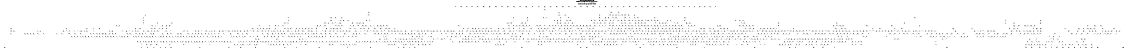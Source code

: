 # Network structure generated by ABC

digraph network {
size = "7.5,10";
center = true;
edge [dir = back];

{
  node [shape = plaintext];
  edge [style = invis];
  LevelTitle1 [label=""];
  LevelTitle2 [label=""];
  Level15 [label = ""];
  Level14 [label = ""];
  Level13 [label = ""];
  Level12 [label = ""];
  Level11 [label = ""];
  Level10 [label = ""];
  Level9 [label = ""];
  Level8 [label = ""];
  Level7 [label = ""];
  Level6 [label = ""];
  Level5 [label = ""];
  Level4 [label = ""];
  Level3 [label = ""];
  Level2 [label = ""];
  Level1 [label = ""];
  Level0 [label = ""];
  LevelTitle1 ->  LevelTitle2 ->  Level15 ->  Level14 ->  Level13 ->  Level12 ->  Level11 ->  Level10 ->  Level9 ->  Level8 ->  Level7 ->  Level6 ->  Level5 ->  Level4 ->  Level3 ->  Level2 ->  Level1 ->  Level0;
}

{
  rank = same;
  LevelTitle1;
  title1 [shape=plaintext,
          fontsize=20,
          fontname = "Times-Roman",
          label="Network structure visualized by ABC\nBenchmark \"top\". Time was Wed Sep 16 15:31:09 2020. "
         ];
}

{
  rank = same;
  LevelTitle2;
  title2 [shape=plaintext,
          fontsize=18,
          fontname = "Times-Roman",
          label="The network contains 1580 logic nodes and 0 latches.\n"
         ];
}

{
  rank = same;
  Level15;
  Node46 [label = "o_1_", shape = invtriangle, color = coral, fillcolor = coral];
  Node47 [label = "o_19_", shape = invtriangle, color = coral, fillcolor = coral];
  Node48 [label = "o_2_", shape = invtriangle, color = coral, fillcolor = coral];
  Node49 [label = "o_0_", shape = invtriangle, color = coral, fillcolor = coral];
  Node50 [label = "o_29_", shape = invtriangle, color = coral, fillcolor = coral];
  Node51 [label = "o_39_", shape = invtriangle, color = coral, fillcolor = coral];
  Node52 [label = "o_38_", shape = invtriangle, color = coral, fillcolor = coral];
  Node53 [label = "o_25_", shape = invtriangle, color = coral, fillcolor = coral];
  Node54 [label = "o_12_", shape = invtriangle, color = coral, fillcolor = coral];
  Node55 [label = "o_37_", shape = invtriangle, color = coral, fillcolor = coral];
  Node56 [label = "o_26_", shape = invtriangle, color = coral, fillcolor = coral];
  Node57 [label = "o_11_", shape = invtriangle, color = coral, fillcolor = coral];
  Node58 [label = "o_36_", shape = invtriangle, color = coral, fillcolor = coral];
  Node59 [label = "o_27_", shape = invtriangle, color = coral, fillcolor = coral];
  Node60 [label = "o_14_", shape = invtriangle, color = coral, fillcolor = coral];
  Node61 [label = "o_35_", shape = invtriangle, color = coral, fillcolor = coral];
  Node62 [label = "o_28_", shape = invtriangle, color = coral, fillcolor = coral];
  Node63 [label = "o_13_", shape = invtriangle, color = coral, fillcolor = coral];
  Node64 [label = "o_34_", shape = invtriangle, color = coral, fillcolor = coral];
  Node65 [label = "o_21_", shape = invtriangle, color = coral, fillcolor = coral];
  Node66 [label = "o_16_", shape = invtriangle, color = coral, fillcolor = coral];
  Node67 [label = "o_40_", shape = invtriangle, color = coral, fillcolor = coral];
  Node68 [label = "o_33_", shape = invtriangle, color = coral, fillcolor = coral];
  Node69 [label = "o_22_", shape = invtriangle, color = coral, fillcolor = coral];
  Node70 [label = "o_15_", shape = invtriangle, color = coral, fillcolor = coral];
  Node71 [label = "o_32_", shape = invtriangle, color = coral, fillcolor = coral];
  Node72 [label = "o_23_", shape = invtriangle, color = coral, fillcolor = coral];
  Node73 [label = "o_18_", shape = invtriangle, color = coral, fillcolor = coral];
  Node74 [label = "o_31_", shape = invtriangle, color = coral, fillcolor = coral];
  Node75 [label = "o_24_", shape = invtriangle, color = coral, fillcolor = coral];
  Node76 [label = "o_17_", shape = invtriangle, color = coral, fillcolor = coral];
  Node77 [label = "o_43_", shape = invtriangle, color = coral, fillcolor = coral];
  Node78 [label = "o_30_", shape = invtriangle, color = coral, fillcolor = coral];
  Node79 [label = "o_44_", shape = invtriangle, color = coral, fillcolor = coral];
  Node80 [label = "o_41_", shape = invtriangle, color = coral, fillcolor = coral];
  Node81 [label = "o_42_", shape = invtriangle, color = coral, fillcolor = coral];
  Node82 [label = "o_20_", shape = invtriangle, color = coral, fillcolor = coral];
  Node83 [label = "o_10_", shape = invtriangle, color = coral, fillcolor = coral];
  Node84 [label = "o_9_", shape = invtriangle, color = coral, fillcolor = coral];
  Node85 [label = "o_7_", shape = invtriangle, color = coral, fillcolor = coral];
  Node86 [label = "o_8_", shape = invtriangle, color = coral, fillcolor = coral];
  Node87 [label = "o_5_", shape = invtriangle, color = coral, fillcolor = coral];
  Node88 [label = "o_6_", shape = invtriangle, color = coral, fillcolor = coral];
  Node89 [label = "o_3_", shape = invtriangle, color = coral, fillcolor = coral];
  Node90 [label = "o_4_", shape = invtriangle, color = coral, fillcolor = coral];
}

{
  rank = same;
  Level14;
  Node1061 [label = "1061\n", shape = ellipse];
}

{
  rank = same;
  Level13;
  Node988 [label = "988\n", shape = ellipse];
  Node1217 [label = "1217\n", shape = ellipse];
  Node1455 [label = "1455\n", shape = ellipse];
  Node1490 [label = "1490\n", shape = ellipse];
}

{
  rank = same;
  Level12;
  Node348 [label = "348\n", shape = ellipse];
  Node617 [label = "617\n", shape = ellipse];
  Node781 [label = "781\n", shape = ellipse];
  Node987 [label = "987\n", shape = ellipse];
  Node1060 [label = "1060\n", shape = ellipse];
  Node1128 [label = "1128\n", shape = ellipse];
  Node1168 [label = "1168\n", shape = ellipse];
  Node1216 [label = "1216\n", shape = ellipse];
  Node1357 [label = "1357\n", shape = ellipse];
  Node1399 [label = "1399\n", shape = ellipse];
  Node1454 [label = "1454\n", shape = ellipse];
  Node1489 [label = "1489\n", shape = ellipse];
  Node1573 [label = "1573\n", shape = ellipse];
}

{
  rank = same;
  Level11;
  Node219 [label = "219\n", shape = ellipse];
  Node471 [label = "471\n", shape = ellipse];
  Node616 [label = "616\n", shape = ellipse];
  Node691 [label = "691\n", shape = ellipse];
  Node747 [label = "747\n", shape = ellipse];
  Node867 [label = "867\n", shape = ellipse];
  Node927 [label = "927\n", shape = ellipse];
  Node1059 [label = "1059\n", shape = ellipse];
  Node1085 [label = "1085\n", shape = ellipse];
  Node1105 [label = "1105\n", shape = ellipse];
  Node1167 [label = "1167\n", shape = ellipse];
  Node1192 [label = "1192\n", shape = ellipse];
  Node1245 [label = "1245\n", shape = ellipse];
  Node1279 [label = "1279\n", shape = ellipse];
  Node1311 [label = "1311\n", shape = ellipse];
  Node1332 [label = "1332\n", shape = ellipse];
  Node1398 [label = "1398\n", shape = ellipse];
  Node1453 [label = "1453\n", shape = ellipse];
  Node1476 [label = "1476\n", shape = ellipse];
  Node1529 [label = "1529\n", shape = ellipse];
  Node1572 [label = "1572\n", shape = ellipse];
  Node1602 [label = "1602\n", shape = ellipse];
  Node1664 [label = "1664\n", shape = ellipse];
}

{
  rank = same;
  Level10;
  Node218 [label = "218\n", shape = ellipse];
  Node347 [label = "347\n", shape = ellipse];
  Node470 [label = "470\n", shape = ellipse];
  Node530 [label = "530\n", shape = ellipse];
  Node615 [label = "615\n", shape = ellipse];
  Node690 [label = "690\n", shape = ellipse];
  Node746 [label = "746\n", shape = ellipse];
  Node780 [label = "780\n", shape = ellipse];
  Node866 [label = "866\n", shape = ellipse];
  Node926 [label = "926\n", shape = ellipse];
  Node986 [label = "986\n", shape = ellipse];
  Node1016 [label = "1016\n", shape = ellipse];
  Node1043 [label = "1043\n", shape = ellipse];
  Node1058 [label = "1058\n", shape = ellipse];
  Node1084 [label = "1084\n", shape = ellipse];
  Node1104 [label = "1104\n", shape = ellipse];
  Node1127 [label = "1127\n", shape = ellipse];
  Node1137 [label = "1137\n", shape = ellipse];
  Node1166 [label = "1166\n", shape = ellipse];
  Node1191 [label = "1191\n", shape = ellipse];
  Node1198 [label = "1198\n", shape = ellipse];
  Node1215 [label = "1215\n", shape = ellipse];
  Node1244 [label = "1244\n", shape = ellipse];
  Node1258 [label = "1258\n", shape = ellipse];
  Node1278 [label = "1278\n", shape = ellipse];
  Node1290 [label = "1290\n", shape = ellipse];
  Node1310 [label = "1310\n", shape = ellipse];
  Node1331 [label = "1331\n", shape = ellipse];
  Node1356 [label = "1356\n", shape = ellipse];
  Node1397 [label = "1397\n", shape = ellipse];
  Node1416 [label = "1416\n", shape = ellipse];
  Node1438 [label = "1438\n", shape = ellipse];
  Node1452 [label = "1452\n", shape = ellipse];
  Node1475 [label = "1475\n", shape = ellipse];
  Node1488 [label = "1488\n", shape = ellipse];
  Node1528 [label = "1528\n", shape = ellipse];
  Node1550 [label = "1550\n", shape = ellipse];
  Node1571 [label = "1571\n", shape = ellipse];
  Node1587 [label = "1587\n", shape = ellipse];
  Node1601 [label = "1601\n", shape = ellipse];
  Node1650 [label = "1650\n", shape = ellipse];
  Node1663 [label = "1663\n", shape = ellipse];
}

{
  rank = same;
  Level9;
  Node159 [label = "159\n", shape = ellipse];
  Node346 [label = "346\n", shape = ellipse];
  Node418 [label = "418\n", shape = ellipse];
  Node469 [label = "469\n", shape = ellipse];
  Node529 [label = "529\n", shape = ellipse];
  Node599 [label = "599\n", shape = ellipse];
  Node689 [label = "689\n", shape = ellipse];
  Node725 [label = "725\n", shape = ellipse];
  Node779 [label = "779\n", shape = ellipse];
  Node805 [label = "805\n", shape = ellipse];
  Node839 [label = "839\n", shape = ellipse];
  Node865 [label = "865\n", shape = ellipse];
  Node898 [label = "898\n", shape = ellipse];
  Node925 [label = "925\n", shape = ellipse];
  Node985 [label = "985\n", shape = ellipse];
  Node1015 [label = "1015\n", shape = ellipse];
  Node1042 [label = "1042\n", shape = ellipse];
  Node1057 [label = "1057\n", shape = ellipse];
  Node1083 [label = "1083\n", shape = ellipse];
  Node1095 [label = "1095\n", shape = ellipse];
  Node1103 [label = "1103\n", shape = ellipse];
  Node1126 [label = "1126\n", shape = ellipse];
  Node1136 [label = "1136\n", shape = ellipse];
  Node1159 [label = "1159\n", shape = ellipse];
  Node1184 [label = "1184\n", shape = ellipse];
  Node1197 [label = "1197\n", shape = ellipse];
  Node1214 [label = "1214\n", shape = ellipse];
  Node1243 [label = "1243\n", shape = ellipse];
  Node1249 [label = "1249\n", shape = ellipse];
  Node1277 [label = "1277\n", shape = ellipse];
  Node1289 [label = "1289\n", shape = ellipse];
  Node1309 [label = "1309\n", shape = ellipse];
  Node1318 [label = "1318\n", shape = ellipse];
  Node1324 [label = "1324\n", shape = ellipse];
  Node1355 [label = "1355\n", shape = ellipse];
  Node1372 [label = "1372\n", shape = ellipse];
  Node1387 [label = "1387\n", shape = ellipse];
  Node1396 [label = "1396\n", shape = ellipse];
  Node1415 [label = "1415\n", shape = ellipse];
  Node1437 [label = "1437\n", shape = ellipse];
  Node1451 [label = "1451\n", shape = ellipse];
  Node1468 [label = "1468\n", shape = ellipse];
  Node1487 [label = "1487\n", shape = ellipse];
  Node1510 [label = "1510\n", shape = ellipse];
  Node1527 [label = "1527\n", shape = ellipse];
  Node1549 [label = "1549\n", shape = ellipse];
  Node1557 [label = "1557\n", shape = ellipse];
  Node1570 [label = "1570\n", shape = ellipse];
  Node1586 [label = "1586\n", shape = ellipse];
  Node1600 [label = "1600\n", shape = ellipse];
  Node1649 [label = "1649\n", shape = ellipse];
  Node1656 [label = "1656\n", shape = ellipse];
}

{
  rank = same;
  Level8;
  Node158 [label = "158\n", shape = ellipse];
  Node217 [label = "217\n", shape = ellipse];
  Node261 [label = "261\n", shape = ellipse];
  Node307 [label = "307\n", shape = ellipse];
  Node345 [label = "345\n", shape = ellipse];
  Node417 [label = "417\n", shape = ellipse];
  Node468 [label = "468\n", shape = ellipse];
  Node495 [label = "495\n", shape = ellipse];
  Node522 [label = "522\n", shape = ellipse];
  Node528 [label = "528\n", shape = ellipse];
  Node562 [label = "562\n", shape = ellipse];
  Node598 [label = "598\n", shape = ellipse];
  Node614 [label = "614\n", shape = ellipse];
  Node642 [label = "642\n", shape = ellipse];
  Node672 [label = "672\n", shape = ellipse];
  Node688 [label = "688\n", shape = ellipse];
  Node724 [label = "724\n", shape = ellipse];
  Node745 [label = "745\n", shape = ellipse];
  Node763 [label = "763\n", shape = ellipse];
  Node778 [label = "778\n", shape = ellipse];
  Node804 [label = "804\n", shape = ellipse];
  Node838 [label = "838\n", shape = ellipse];
  Node864 [label = "864\n", shape = ellipse];
  Node897 [label = "897\n", shape = ellipse];
  Node924 [label = "924\n", shape = ellipse];
  Node943 [label = "943\n", shape = ellipse];
  Node967 [label = "967\n", shape = ellipse];
  Node984 [label = "984\n", shape = ellipse];
  Node995 [label = "995\n", shape = ellipse];
  Node1006 [label = "1006\n", shape = ellipse];
  Node1014 [label = "1014\n", shape = ellipse];
  Node1024 [label = "1024\n", shape = ellipse];
  Node1030 [label = "1030\n", shape = ellipse];
  Node1041 [label = "1041\n", shape = ellipse];
  Node1049 [label = "1049\n", shape = ellipse];
  Node1056 [label = "1056\n", shape = ellipse];
  Node1069 [label = "1069\n", shape = ellipse];
  Node1075 [label = "1075\n", shape = ellipse];
  Node1082 [label = "1082\n", shape = ellipse];
  Node1094 [label = "1094\n", shape = ellipse];
  Node1102 [label = "1102\n", shape = ellipse];
  Node1113 [label = "1113\n", shape = ellipse];
  Node1121 [label = "1121\n", shape = ellipse];
  Node1125 [label = "1125\n", shape = ellipse];
  Node1135 [label = "1135\n", shape = ellipse];
  Node1145 [label = "1145\n", shape = ellipse];
  Node1158 [label = "1158\n", shape = ellipse];
  Node1165 [label = "1165\n", shape = ellipse];
  Node1176 [label = "1176\n", shape = ellipse];
  Node1183 [label = "1183\n", shape = ellipse];
  Node1190 [label = "1190\n", shape = ellipse];
  Node1196 [label = "1196\n", shape = ellipse];
  Node1206 [label = "1206\n", shape = ellipse];
  Node1213 [label = "1213\n", shape = ellipse];
  Node1221 [label = "1221\n", shape = ellipse];
  Node1228 [label = "1228\n", shape = ellipse];
  Node1236 [label = "1236\n", shape = ellipse];
  Node1242 [label = "1242\n", shape = ellipse];
  Node1248 [label = "1248\n", shape = ellipse];
  Node1257 [label = "1257\n", shape = ellipse];
  Node1264 [label = "1264\n", shape = ellipse];
  Node1269 [label = "1269\n", shape = ellipse];
  Node1276 [label = "1276\n", shape = ellipse];
  Node1288 [label = "1288\n", shape = ellipse];
  Node1295 [label = "1295\n", shape = ellipse];
  Node1303 [label = "1303\n", shape = ellipse];
  Node1308 [label = "1308\n", shape = ellipse];
  Node1317 [label = "1317\n", shape = ellipse];
  Node1323 [label = "1323\n", shape = ellipse];
  Node1330 [label = "1330\n", shape = ellipse];
  Node1338 [label = "1338\n", shape = ellipse];
  Node1346 [label = "1346\n", shape = ellipse];
  Node1354 [label = "1354\n", shape = ellipse];
  Node1360 [label = "1360\n", shape = ellipse];
  Node1371 [label = "1371\n", shape = ellipse];
  Node1386 [label = "1386\n", shape = ellipse];
  Node1395 [label = "1395\n", shape = ellipse];
  Node1405 [label = "1405\n", shape = ellipse];
  Node1407 [label = "1407\n", shape = ellipse];
  Node1414 [label = "1414\n", shape = ellipse];
  Node1424 [label = "1424\n", shape = ellipse];
  Node1432 [label = "1432\n", shape = ellipse];
  Node1436 [label = "1436\n", shape = ellipse];
  Node1442 [label = "1442\n", shape = ellipse];
  Node1450 [label = "1450\n", shape = ellipse];
  Node1463 [label = "1463\n", shape = ellipse];
  Node1467 [label = "1467\n", shape = ellipse];
  Node1474 [label = "1474\n", shape = ellipse];
  Node1479 [label = "1479\n", shape = ellipse];
  Node1486 [label = "1486\n", shape = ellipse];
  Node1499 [label = "1499\n", shape = ellipse];
  Node1509 [label = "1509\n", shape = ellipse];
  Node1515 [label = "1515\n", shape = ellipse];
  Node1521 [label = "1521\n", shape = ellipse];
  Node1526 [label = "1526\n", shape = ellipse];
  Node1538 [label = "1538\n", shape = ellipse];
  Node1543 [label = "1543\n", shape = ellipse];
  Node1548 [label = "1548\n", shape = ellipse];
  Node1556 [label = "1556\n", shape = ellipse];
  Node1563 [label = "1563\n", shape = ellipse];
  Node1569 [label = "1569\n", shape = ellipse];
  Node1585 [label = "1585\n", shape = ellipse];
  Node1593 [label = "1593\n", shape = ellipse];
  Node1599 [label = "1599\n", shape = ellipse];
  Node1637 [label = "1637\n", shape = ellipse];
  Node1648 [label = "1648\n", shape = ellipse];
  Node1655 [label = "1655\n", shape = ellipse];
  Node1657 [label = "1657\n", shape = ellipse];
  Node1662 [label = "1662\n", shape = ellipse];
}

{
  rank = same;
  Level7;
  Node142 [label = "142\n", shape = ellipse];
  Node216 [label = "216\n", shape = ellipse];
  Node260 [label = "260\n", shape = ellipse];
  Node306 [label = "306\n", shape = ellipse];
  Node344 [label = "344\n", shape = ellipse];
  Node363 [label = "363\n", shape = ellipse];
  Node383 [label = "383\n", shape = ellipse];
  Node398 [label = "398\n", shape = ellipse];
  Node416 [label = "416\n", shape = ellipse];
  Node457 [label = "457\n", shape = ellipse];
  Node494 [label = "494\n", shape = ellipse];
  Node521 [label = "521\n", shape = ellipse];
  Node527 [label = "527\n", shape = ellipse];
  Node561 [label = "561\n", shape = ellipse];
  Node578 [label = "578\n", shape = ellipse];
  Node589 [label = "589\n", shape = ellipse];
  Node613 [label = "613\n", shape = ellipse];
  Node641 [label = "641\n", shape = ellipse];
  Node671 [label = "671\n", shape = ellipse];
  Node687 [label = "687\n", shape = ellipse];
  Node719 [label = "719\n", shape = ellipse];
  Node744 [label = "744\n", shape = ellipse];
  Node762 [label = "762\n", shape = ellipse];
  Node777 [label = "777\n", shape = ellipse];
  Node788 [label = "788\n", shape = ellipse];
  Node820 [label = "820\n", shape = ellipse];
  Node837 [label = "837\n", shape = ellipse];
  Node849 [label = "849\n", shape = ellipse];
  Node879 [label = "879\n", shape = ellipse];
  Node885 [label = "885\n", shape = ellipse];
  Node896 [label = "896\n", shape = ellipse];
  Node912 [label = "912\n", shape = ellipse];
  Node923 [label = "923\n", shape = ellipse];
  Node942 [label = "942\n", shape = ellipse];
  Node966 [label = "966\n", shape = ellipse];
  Node983 [label = "983\n", shape = ellipse];
  Node994 [label = "994\n", shape = ellipse];
  Node1005 [label = "1005\n", shape = ellipse];
  Node1013 [label = "1013\n", shape = ellipse];
  Node1023 [label = "1023\n", shape = ellipse];
  Node1029 [label = "1029\n", shape = ellipse];
  Node1040 [label = "1040\n", shape = ellipse];
  Node1048 [label = "1048\n", shape = ellipse];
  Node1055 [label = "1055\n", shape = ellipse];
  Node1064 [label = "1064\n", shape = ellipse];
  Node1066 [label = "1066\n", shape = ellipse];
  Node1074 [label = "1074\n", shape = ellipse];
  Node1081 [label = "1081\n", shape = ellipse];
  Node1089 [label = "1089\n", shape = ellipse];
  Node1093 [label = "1093\n", shape = ellipse];
  Node1097 [label = "1097\n", shape = ellipse];
  Node1099 [label = "1099\n", shape = ellipse];
  Node1112 [label = "1112\n", shape = ellipse];
  Node1120 [label = "1120\n", shape = ellipse];
  Node1124 [label = "1124\n", shape = ellipse];
  Node1132 [label = "1132\n", shape = ellipse];
  Node1144 [label = "1144\n", shape = ellipse];
  Node1149 [label = "1149\n", shape = ellipse];
  Node1157 [label = "1157\n", shape = ellipse];
  Node1164 [label = "1164\n", shape = ellipse];
  Node1175 [label = "1175\n", shape = ellipse];
  Node1178 [label = "1178\n", shape = ellipse];
  Node1189 [label = "1189\n", shape = ellipse];
  Node1194 [label = "1194\n", shape = ellipse];
  Node1195 [label = "1195\n", shape = ellipse];
  Node1205 [label = "1205\n", shape = ellipse];
  Node1212 [label = "1212\n", shape = ellipse];
  Node1220 [label = "1220\n", shape = ellipse];
  Node1227 [label = "1227\n", shape = ellipse];
  Node1235 [label = "1235\n", shape = ellipse];
  Node1241 [label = "1241\n", shape = ellipse];
  Node1247 [label = "1247\n", shape = ellipse];
  Node1256 [label = "1256\n", shape = ellipse];
  Node1263 [label = "1263\n", shape = ellipse];
  Node1268 [label = "1268\n", shape = ellipse];
  Node1275 [label = "1275\n", shape = ellipse];
  Node1281 [label = "1281\n", shape = ellipse];
  Node1283 [label = "1283\n", shape = ellipse];
  Node1285 [label = "1285\n", shape = ellipse];
  Node1294 [label = "1294\n", shape = ellipse];
  Node1302 [label = "1302\n", shape = ellipse];
  Node1307 [label = "1307\n", shape = ellipse];
  Node1314 [label = "1314\n", shape = ellipse];
  Node1319 [label = "1319\n", shape = ellipse];
  Node1322 [label = "1322\n", shape = ellipse];
  Node1329 [label = "1329\n", shape = ellipse];
  Node1337 [label = "1337\n", shape = ellipse];
  Node1345 [label = "1345\n", shape = ellipse];
  Node1353 [label = "1353\n", shape = ellipse];
  Node1359 [label = "1359\n", shape = ellipse];
  Node1363 [label = "1363\n", shape = ellipse];
  Node1366 [label = "1366\n", shape = ellipse];
  Node1368 [label = "1368\n", shape = ellipse];
  Node1370 [label = "1370\n", shape = ellipse];
  Node1376 [label = "1376\n", shape = ellipse];
  Node1385 [label = "1385\n", shape = ellipse];
  Node1390 [label = "1390\n", shape = ellipse];
  Node1404 [label = "1404\n", shape = ellipse];
  Node1413 [label = "1413\n", shape = ellipse];
  Node1423 [label = "1423\n", shape = ellipse];
  Node1431 [label = "1431\n", shape = ellipse];
  Node1435 [label = "1435\n", shape = ellipse];
  Node1441 [label = "1441\n", shape = ellipse];
  Node1449 [label = "1449\n", shape = ellipse];
  Node1462 [label = "1462\n", shape = ellipse];
  Node1464 [label = "1464\n", shape = ellipse];
  Node1466 [label = "1466\n", shape = ellipse];
  Node1473 [label = "1473\n", shape = ellipse];
  Node1478 [label = "1478\n", shape = ellipse];
  Node1485 [label = "1485\n", shape = ellipse];
  Node1493 [label = "1493\n", shape = ellipse];
  Node1498 [label = "1498\n", shape = ellipse];
  Node1508 [label = "1508\n", shape = ellipse];
  Node1514 [label = "1514\n", shape = ellipse];
  Node1520 [label = "1520\n", shape = ellipse];
  Node1525 [label = "1525\n", shape = ellipse];
  Node1531 [label = "1531\n", shape = ellipse];
  Node1537 [label = "1537\n", shape = ellipse];
  Node1542 [label = "1542\n", shape = ellipse];
  Node1547 [label = "1547\n", shape = ellipse];
  Node1552 [label = "1552\n", shape = ellipse];
  Node1553 [label = "1553\n", shape = ellipse];
  Node1562 [label = "1562\n", shape = ellipse];
  Node1568 [label = "1568\n", shape = ellipse];
  Node1578 [label = "1578\n", shape = ellipse];
  Node1582 [label = "1582\n", shape = ellipse];
  Node1592 [label = "1592\n", shape = ellipse];
  Node1598 [label = "1598\n", shape = ellipse];
  Node1604 [label = "1604\n", shape = ellipse];
  Node1621 [label = "1621\n", shape = ellipse];
  Node1636 [label = "1636\n", shape = ellipse];
  Node1638 [label = "1638\n", shape = ellipse];
  Node1645 [label = "1645\n", shape = ellipse];
  Node1651 [label = "1651\n", shape = ellipse];
  Node1653 [label = "1653\n", shape = ellipse];
  Node1654 [label = "1654\n", shape = ellipse];
  Node1661 [label = "1661\n", shape = ellipse];
}

{
  rank = same;
  Level6;
  Node120 [label = "120\n", shape = ellipse];
  Node141 [label = "141\n", shape = ellipse];
  Node157 [label = "157\n", shape = ellipse];
  Node189 [label = "189\n", shape = ellipse];
  Node202 [label = "202\n", shape = ellipse];
  Node215 [label = "215\n", shape = ellipse];
  Node233 [label = "233\n", shape = ellipse];
  Node245 [label = "245\n", shape = ellipse];
  Node259 [label = "259\n", shape = ellipse];
  Node276 [label = "276\n", shape = ellipse];
  Node290 [label = "290\n", shape = ellipse];
  Node305 [label = "305\n", shape = ellipse];
  Node319 [label = "319\n", shape = ellipse];
  Node333 [label = "333\n", shape = ellipse];
  Node351 [label = "351\n", shape = ellipse];
  Node362 [label = "362\n", shape = ellipse];
  Node382 [label = "382\n", shape = ellipse];
  Node397 [label = "397\n", shape = ellipse];
  Node415 [label = "415\n", shape = ellipse];
  Node431 [label = "431\n", shape = ellipse];
  Node442 [label = "442\n", shape = ellipse];
  Node456 [label = "456\n", shape = ellipse];
  Node467 [label = "467\n", shape = ellipse];
  Node480 [label = "480\n", shape = ellipse];
  Node483 [label = "483\n", shape = ellipse];
  Node493 [label = "493\n", shape = ellipse];
  Node507 [label = "507\n", shape = ellipse];
  Node520 [label = "520\n", shape = ellipse];
  Node524 [label = "524\n", shape = ellipse];
  Node526 [label = "526\n", shape = ellipse];
  Node539 [label = "539\n", shape = ellipse];
  Node548 [label = "548\n", shape = ellipse];
  Node560 [label = "560\n", shape = ellipse];
  Node577 [label = "577\n", shape = ellipse];
  Node588 [label = "588\n", shape = ellipse];
  Node597 [label = "597\n", shape = ellipse];
  Node603 [label = "603\n", shape = ellipse];
  Node607 [label = "607\n", shape = ellipse];
  Node612 [label = "612\n", shape = ellipse];
  Node628 [label = "628\n", shape = ellipse];
  Node640 [label = "640\n", shape = ellipse];
  Node652 [label = "652\n", shape = ellipse];
  Node665 [label = "665\n", shape = ellipse];
  Node670 [label = "670\n", shape = ellipse];
  Node678 [label = "678\n", shape = ellipse];
  Node683 [label = "683\n", shape = ellipse];
  Node686 [label = "686\n", shape = ellipse];
  Node702 [label = "702\n", shape = ellipse];
  Node718 [label = "718\n", shape = ellipse];
  Node723 [label = "723\n", shape = ellipse];
  Node732 [label = "732\n", shape = ellipse];
  Node738 [label = "738\n", shape = ellipse];
  Node743 [label = "743\n", shape = ellipse];
  Node758 [label = "758\n", shape = ellipse];
  Node761 [label = "761\n", shape = ellipse];
  Node765 [label = "765\n", shape = ellipse];
  Node771 [label = "771\n", shape = ellipse];
  Node776 [label = "776\n", shape = ellipse];
  Node787 [label = "787\n", shape = ellipse];
  Node799 [label = "799\n", shape = ellipse];
  Node803 [label = "803\n", shape = ellipse];
  Node818 [label = "818\n", shape = ellipse];
  Node819 [label = "819\n", shape = ellipse];
  Node836 [label = "836\n", shape = ellipse];
  Node848 [label = "848\n", shape = ellipse];
  Node856 [label = "856\n", shape = ellipse];
  Node863 [label = "863\n", shape = ellipse];
  Node878 [label = "878\n", shape = ellipse];
  Node884 [label = "884\n", shape = ellipse];
  Node895 [label = "895\n", shape = ellipse];
  Node911 [label = "911\n", shape = ellipse];
  Node922 [label = "922\n", shape = ellipse];
  Node932 [label = "932\n", shape = ellipse];
  Node937 [label = "937\n", shape = ellipse];
  Node941 [label = "941\n", shape = ellipse];
  Node948 [label = "948\n", shape = ellipse];
  Node958 [label = "958\n", shape = ellipse];
  Node965 [label = "965\n", shape = ellipse];
  Node978 [label = "978\n", shape = ellipse];
  Node980 [label = "980\n", shape = ellipse];
  Node982 [label = "982\n", shape = ellipse];
  Node991 [label = "991\n", shape = ellipse];
  Node993 [label = "993\n", shape = ellipse];
  Node997 [label = "997\n", shape = ellipse];
  Node1001 [label = "1001\n", shape = ellipse];
  Node1004 [label = "1004\n", shape = ellipse];
  Node1007 [label = "1007\n", shape = ellipse];
  Node1010 [label = "1010\n", shape = ellipse];
  Node1012 [label = "1012\n", shape = ellipse];
  Node1017 [label = "1017\n", shape = ellipse];
  Node1021 [label = "1021\n", shape = ellipse];
  Node1022 [label = "1022\n", shape = ellipse];
  Node1026 [label = "1026\n", shape = ellipse];
  Node1028 [label = "1028\n", shape = ellipse];
  Node1037 [label = "1037\n", shape = ellipse];
  Node1039 [label = "1039\n", shape = ellipse];
  Node1045 [label = "1045\n", shape = ellipse];
  Node1047 [label = "1047\n", shape = ellipse];
  Node1051 [label = "1051\n", shape = ellipse];
  Node1054 [label = "1054\n", shape = ellipse];
  Node1063 [label = "1063\n", shape = ellipse];
  Node1065 [label = "1065\n", shape = ellipse];
  Node1068 [label = "1068\n", shape = ellipse];
  Node1071 [label = "1071\n", shape = ellipse];
  Node1073 [label = "1073\n", shape = ellipse];
  Node1077 [label = "1077\n", shape = ellipse];
  Node1079 [label = "1079\n", shape = ellipse];
  Node1080 [label = "1080\n", shape = ellipse];
  Node1087 [label = "1087\n", shape = ellipse];
  Node1088 [label = "1088\n", shape = ellipse];
  Node1092 [label = "1092\n", shape = ellipse];
  Node1096 [label = "1096\n", shape = ellipse];
  Node1098 [label = "1098\n", shape = ellipse];
  Node1101 [label = "1101\n", shape = ellipse];
  Node1107 [label = "1107\n", shape = ellipse];
  Node1109 [label = "1109\n", shape = ellipse];
  Node1111 [label = "1111\n", shape = ellipse];
  Node1115 [label = "1115\n", shape = ellipse];
  Node1117 [label = "1117\n", shape = ellipse];
  Node1119 [label = "1119\n", shape = ellipse];
  Node1123 [label = "1123\n", shape = ellipse];
  Node1129 [label = "1129\n", shape = ellipse];
  Node1130 [label = "1130\n", shape = ellipse];
  Node1131 [label = "1131\n", shape = ellipse];
  Node1134 [label = "1134\n", shape = ellipse];
  Node1139 [label = "1139\n", shape = ellipse];
  Node1141 [label = "1141\n", shape = ellipse];
  Node1143 [label = "1143\n", shape = ellipse];
  Node1148 [label = "1148\n", shape = ellipse];
  Node1156 [label = "1156\n", shape = ellipse];
  Node1160 [label = "1160\n", shape = ellipse];
  Node1162 [label = "1162\n", shape = ellipse];
  Node1163 [label = "1163\n", shape = ellipse];
  Node1170 [label = "1170\n", shape = ellipse];
  Node1172 [label = "1172\n", shape = ellipse];
  Node1174 [label = "1174\n", shape = ellipse];
  Node1177 [label = "1177\n", shape = ellipse];
  Node1180 [label = "1180\n", shape = ellipse];
  Node1182 [label = "1182\n", shape = ellipse];
  Node1186 [label = "1186\n", shape = ellipse];
  Node1188 [label = "1188\n", shape = ellipse];
  Node1193 [label = "1193\n", shape = ellipse];
  Node1200 [label = "1200\n", shape = ellipse];
  Node1202 [label = "1202\n", shape = ellipse];
  Node1204 [label = "1204\n", shape = ellipse];
  Node1208 [label = "1208\n", shape = ellipse];
  Node1210 [label = "1210\n", shape = ellipse];
  Node1211 [label = "1211\n", shape = ellipse];
  Node1218 [label = "1218\n", shape = ellipse];
  Node1219 [label = "1219\n", shape = ellipse];
  Node1223 [label = "1223\n", shape = ellipse];
  Node1225 [label = "1225\n", shape = ellipse];
  Node1230 [label = "1230\n", shape = ellipse];
  Node1232 [label = "1232\n", shape = ellipse];
  Node1234 [label = "1234\n", shape = ellipse];
  Node1237 [label = "1237\n", shape = ellipse];
  Node1239 [label = "1239\n", shape = ellipse];
  Node1246 [label = "1246\n", shape = ellipse];
  Node1251 [label = "1251\n", shape = ellipse];
  Node1253 [label = "1253\n", shape = ellipse];
  Node1255 [label = "1255\n", shape = ellipse];
  Node1260 [label = "1260\n", shape = ellipse];
  Node1262 [label = "1262\n", shape = ellipse];
  Node1265 [label = "1265\n", shape = ellipse];
  Node1267 [label = "1267\n", shape = ellipse];
  Node1271 [label = "1271\n", shape = ellipse];
  Node1272 [label = "1272\n", shape = ellipse];
  Node1274 [label = "1274\n", shape = ellipse];
  Node1280 [label = "1280\n", shape = ellipse];
  Node1282 [label = "1282\n", shape = ellipse];
  Node1284 [label = "1284\n", shape = ellipse];
  Node1287 [label = "1287\n", shape = ellipse];
  Node1292 [label = "1292\n", shape = ellipse];
  Node1293 [label = "1293\n", shape = ellipse];
  Node1297 [label = "1297\n", shape = ellipse];
  Node1299 [label = "1299\n", shape = ellipse];
  Node1301 [label = "1301\n", shape = ellipse];
  Node1304 [label = "1304\n", shape = ellipse];
  Node1306 [label = "1306\n", shape = ellipse];
  Node1313 [label = "1313\n", shape = ellipse];
  Node1316 [label = "1316\n", shape = ellipse];
  Node1320 [label = "1320\n", shape = ellipse];
  Node1321 [label = "1321\n", shape = ellipse];
  Node1326 [label = "1326\n", shape = ellipse];
  Node1328 [label = "1328\n", shape = ellipse];
  Node1334 [label = "1334\n", shape = ellipse];
  Node1335 [label = "1335\n", shape = ellipse];
  Node1336 [label = "1336\n", shape = ellipse];
  Node1340 [label = "1340\n", shape = ellipse];
  Node1342 [label = "1342\n", shape = ellipse];
  Node1344 [label = "1344\n", shape = ellipse];
  Node1348 [label = "1348\n", shape = ellipse];
  Node1350 [label = "1350\n", shape = ellipse];
  Node1352 [label = "1352\n", shape = ellipse];
  Node1358 [label = "1358\n", shape = ellipse];
  Node1362 [label = "1362\n", shape = ellipse];
  Node1364 [label = "1364\n", shape = ellipse];
  Node1365 [label = "1365\n", shape = ellipse];
  Node1367 [label = "1367\n", shape = ellipse];
  Node1369 [label = "1369\n", shape = ellipse];
  Node1375 [label = "1375\n", shape = ellipse];
  Node1384 [label = "1384\n", shape = ellipse];
  Node1389 [label = "1389\n", shape = ellipse];
  Node1394 [label = "1394\n", shape = ellipse];
  Node1400 [label = "1400\n", shape = ellipse];
  Node1401 [label = "1401\n", shape = ellipse];
  Node1403 [label = "1403\n", shape = ellipse];
  Node1406 [label = "1406\n", shape = ellipse];
  Node1409 [label = "1409\n", shape = ellipse];
  Node1411 [label = "1411\n", shape = ellipse];
  Node1412 [label = "1412\n", shape = ellipse];
  Node1418 [label = "1418\n", shape = ellipse];
  Node1420 [label = "1420\n", shape = ellipse];
  Node1422 [label = "1422\n", shape = ellipse];
  Node1426 [label = "1426\n", shape = ellipse];
  Node1428 [label = "1428\n", shape = ellipse];
  Node1430 [label = "1430\n", shape = ellipse];
  Node1433 [label = "1433\n", shape = ellipse];
  Node1434 [label = "1434\n", shape = ellipse];
  Node1440 [label = "1440\n", shape = ellipse];
  Node1444 [label = "1444\n", shape = ellipse];
  Node1446 [label = "1446\n", shape = ellipse];
  Node1448 [label = "1448\n", shape = ellipse];
  Node1457 [label = "1457\n", shape = ellipse];
  Node1459 [label = "1459\n", shape = ellipse];
  Node1461 [label = "1461\n", shape = ellipse];
  Node1465 [label = "1465\n", shape = ellipse];
  Node1469 [label = "1469\n", shape = ellipse];
  Node1470 [label = "1470\n", shape = ellipse];
  Node1472 [label = "1472\n", shape = ellipse];
  Node1477 [label = "1477\n", shape = ellipse];
  Node1480 [label = "1480\n", shape = ellipse];
  Node1482 [label = "1482\n", shape = ellipse];
  Node1484 [label = "1484\n", shape = ellipse];
  Node1492 [label = "1492\n", shape = ellipse];
  Node1497 [label = "1497\n", shape = ellipse];
  Node1501 [label = "1501\n", shape = ellipse];
  Node1506 [label = "1506\n", shape = ellipse];
  Node1507 [label = "1507\n", shape = ellipse];
  Node1511 [label = "1511\n", shape = ellipse];
  Node1513 [label = "1513\n", shape = ellipse];
  Node1517 [label = "1517\n", shape = ellipse];
  Node1518 [label = "1518\n", shape = ellipse];
  Node1519 [label = "1519\n", shape = ellipse];
  Node1522 [label = "1522\n", shape = ellipse];
  Node1524 [label = "1524\n", shape = ellipse];
  Node1530 [label = "1530\n", shape = ellipse];
  Node1533 [label = "1533\n", shape = ellipse];
  Node1535 [label = "1535\n", shape = ellipse];
  Node1536 [label = "1536\n", shape = ellipse];
  Node1539 [label = "1539\n", shape = ellipse];
  Node1541 [label = "1541\n", shape = ellipse];
  Node1545 [label = "1545\n", shape = ellipse];
  Node1546 [label = "1546\n", shape = ellipse];
  Node1551 [label = "1551\n", shape = ellipse];
  Node1555 [label = "1555\n", shape = ellipse];
  Node1561 [label = "1561\n", shape = ellipse];
  Node1565 [label = "1565\n", shape = ellipse];
  Node1567 [label = "1567\n", shape = ellipse];
  Node1575 [label = "1575\n", shape = ellipse];
  Node1577 [label = "1577\n", shape = ellipse];
  Node1580 [label = "1580\n", shape = ellipse];
  Node1581 [label = "1581\n", shape = ellipse];
  Node1584 [label = "1584\n", shape = ellipse];
  Node1589 [label = "1589\n", shape = ellipse];
  Node1591 [label = "1591\n", shape = ellipse];
  Node1595 [label = "1595\n", shape = ellipse];
  Node1597 [label = "1597\n", shape = ellipse];
  Node1603 [label = "1603\n", shape = ellipse];
  Node1620 [label = "1620\n", shape = ellipse];
  Node1635 [label = "1635\n", shape = ellipse];
  Node1644 [label = "1644\n", shape = ellipse];
  Node1647 [label = "1647\n", shape = ellipse];
  Node1652 [label = "1652\n", shape = ellipse];
  Node1658 [label = "1658\n", shape = ellipse];
  Node1660 [label = "1660\n", shape = ellipse];
  Node1667 [label = "1667\n", shape = ellipse];
}

{
  rank = same;
  Level5;
  Node101 [label = "101\n", shape = ellipse];
  Node119 [label = "119\n", shape = ellipse];
  Node137 [label = "137\n", shape = ellipse];
  Node156 [label = "156\n", shape = ellipse];
  Node171 [label = "171\n", shape = ellipse];
  Node188 [label = "188\n", shape = ellipse];
  Node201 [label = "201\n", shape = ellipse];
  Node214 [label = "214\n", shape = ellipse];
  Node232 [label = "232\n", shape = ellipse];
  Node244 [label = "244\n", shape = ellipse];
  Node258 [label = "258\n", shape = ellipse];
  Node275 [label = "275\n", shape = ellipse];
  Node289 [label = "289\n", shape = ellipse];
  Node304 [label = "304\n", shape = ellipse];
  Node318 [label = "318\n", shape = ellipse];
  Node332 [label = "332\n", shape = ellipse];
  Node343 [label = "343\n", shape = ellipse];
  Node361 [label = "361\n", shape = ellipse];
  Node369 [label = "369\n", shape = ellipse];
  Node375 [label = "375\n", shape = ellipse];
  Node381 [label = "381\n", shape = ellipse];
  Node389 [label = "389\n", shape = ellipse];
  Node393 [label = "393\n", shape = ellipse];
  Node396 [label = "396\n", shape = ellipse];
  Node409 [label = "409\n", shape = ellipse];
  Node424 [label = "424\n", shape = ellipse];
  Node430 [label = "430\n", shape = ellipse];
  Node441 [label = "441\n", shape = ellipse];
  Node450 [label = "450\n", shape = ellipse];
  Node466 [label = "466\n", shape = ellipse];
  Node479 [label = "479\n", shape = ellipse];
  Node482 [label = "482\n", shape = ellipse];
  Node492 [label = "492\n", shape = ellipse];
  Node506 [label = "506\n", shape = ellipse];
  Node513 [label = "513\n", shape = ellipse];
  Node519 [label = "519\n", shape = ellipse];
  Node523 [label = "523\n", shape = ellipse];
  Node525 [label = "525\n", shape = ellipse];
  Node533 [label = "533\n", shape = ellipse];
  Node538 [label = "538\n", shape = ellipse];
  Node547 [label = "547\n", shape = ellipse];
  Node558 [label = "558\n", shape = ellipse];
  Node559 [label = "559\n", shape = ellipse];
  Node573 [label = "573\n", shape = ellipse];
  Node581 [label = "581\n", shape = ellipse];
  Node584 [label = "584\n", shape = ellipse];
  Node587 [label = "587\n", shape = ellipse];
  Node596 [label = "596\n", shape = ellipse];
  Node602 [label = "602\n", shape = ellipse];
  Node606 [label = "606\n", shape = ellipse];
  Node611 [label = "611\n", shape = ellipse];
  Node623 [label = "623\n", shape = ellipse];
  Node627 [label = "627\n", shape = ellipse];
  Node638 [label = "638\n", shape = ellipse];
  Node639 [label = "639\n", shape = ellipse];
  Node651 [label = "651\n", shape = ellipse];
  Node664 [label = "664\n", shape = ellipse];
  Node669 [label = "669\n", shape = ellipse];
  Node677 [label = "677\n", shape = ellipse];
  Node682 [label = "682\n", shape = ellipse];
  Node685 [label = "685\n", shape = ellipse];
  Node701 [label = "701\n", shape = ellipse];
  Node716 [label = "716\n", shape = ellipse];
  Node722 [label = "722\n", shape = ellipse];
  Node730 [label = "730\n", shape = ellipse];
  Node731 [label = "731\n", shape = ellipse];
  Node737 [label = "737\n", shape = ellipse];
  Node742 [label = "742\n", shape = ellipse];
  Node753 [label = "753\n", shape = ellipse];
  Node757 [label = "757\n", shape = ellipse];
  Node760 [label = "760\n", shape = ellipse];
  Node764 [label = "764\n", shape = ellipse];
  Node770 [label = "770\n", shape = ellipse];
  Node775 [label = "775\n", shape = ellipse];
  Node798 [label = "798\n", shape = ellipse];
  Node802 [label = "802\n", shape = ellipse];
  Node817 [label = "817\n", shape = ellipse];
  Node825 [label = "825\n", shape = ellipse];
  Node855 [label = "855\n", shape = ellipse];
  Node862 [label = "862\n", shape = ellipse];
  Node870 [label = "870\n", shape = ellipse];
  Node874 [label = "874\n", shape = ellipse];
  Node877 [label = "877\n", shape = ellipse];
  Node883 [label = "883\n", shape = ellipse];
  Node890 [label = "890\n", shape = ellipse];
  Node894 [label = "894\n", shape = ellipse];
  Node908 [label = "908\n", shape = ellipse];
  Node921 [label = "921\n", shape = ellipse];
  Node931 [label = "931\n", shape = ellipse];
  Node936 [label = "936\n", shape = ellipse];
  Node940 [label = "940\n", shape = ellipse];
  Node947 [label = "947\n", shape = ellipse];
  Node957 [label = "957\n", shape = ellipse];
  Node964 [label = "964\n", shape = ellipse];
  Node977 [label = "977\n", shape = ellipse];
  Node979 [label = "979\n", shape = ellipse];
  Node981 [label = "981\n", shape = ellipse];
  Node990 [label = "990\n", shape = ellipse];
  Node992 [label = "992\n", shape = ellipse];
  Node996 [label = "996\n", shape = ellipse];
  Node1000 [label = "1000\n", shape = ellipse];
  Node1003 [label = "1003\n", shape = ellipse];
  Node1009 [label = "1009\n", shape = ellipse];
  Node1011 [label = "1011\n", shape = ellipse];
  Node1020 [label = "1020\n", shape = ellipse];
  Node1025 [label = "1025\n", shape = ellipse];
  Node1027 [label = "1027\n", shape = ellipse];
  Node1035 [label = "1035\n", shape = ellipse];
  Node1036 [label = "1036\n", shape = ellipse];
  Node1038 [label = "1038\n", shape = ellipse];
  Node1044 [label = "1044\n", shape = ellipse];
  Node1046 [label = "1046\n", shape = ellipse];
  Node1050 [label = "1050\n", shape = ellipse];
  Node1062 [label = "1062\n", shape = ellipse];
  Node1067 [label = "1067\n", shape = ellipse];
  Node1070 [label = "1070\n", shape = ellipse];
  Node1072 [label = "1072\n", shape = ellipse];
  Node1076 [label = "1076\n", shape = ellipse];
  Node1078 [label = "1078\n", shape = ellipse];
  Node1086 [label = "1086\n", shape = ellipse];
  Node1091 [label = "1091\n", shape = ellipse];
  Node1100 [label = "1100\n", shape = ellipse];
  Node1106 [label = "1106\n", shape = ellipse];
  Node1108 [label = "1108\n", shape = ellipse];
  Node1110 [label = "1110\n", shape = ellipse];
  Node1114 [label = "1114\n", shape = ellipse];
  Node1116 [label = "1116\n", shape = ellipse];
  Node1118 [label = "1118\n", shape = ellipse];
  Node1122 [label = "1122\n", shape = ellipse];
  Node1133 [label = "1133\n", shape = ellipse];
  Node1138 [label = "1138\n", shape = ellipse];
  Node1140 [label = "1140\n", shape = ellipse];
  Node1142 [label = "1142\n", shape = ellipse];
  Node1155 [label = "1155\n", shape = ellipse];
  Node1161 [label = "1161\n", shape = ellipse];
  Node1169 [label = "1169\n", shape = ellipse];
  Node1171 [label = "1171\n", shape = ellipse];
  Node1173 [label = "1173\n", shape = ellipse];
  Node1179 [label = "1179\n", shape = ellipse];
  Node1181 [label = "1181\n", shape = ellipse];
  Node1185 [label = "1185\n", shape = ellipse];
  Node1187 [label = "1187\n", shape = ellipse];
  Node1199 [label = "1199\n", shape = ellipse];
  Node1201 [label = "1201\n", shape = ellipse];
  Node1203 [label = "1203\n", shape = ellipse];
  Node1207 [label = "1207\n", shape = ellipse];
  Node1209 [label = "1209\n", shape = ellipse];
  Node1222 [label = "1222\n", shape = ellipse];
  Node1224 [label = "1224\n", shape = ellipse];
  Node1226 [label = "1226\n", shape = ellipse];
  Node1229 [label = "1229\n", shape = ellipse];
  Node1231 [label = "1231\n", shape = ellipse];
  Node1233 [label = "1233\n", shape = ellipse];
  Node1238 [label = "1238\n", shape = ellipse];
  Node1240 [label = "1240\n", shape = ellipse];
  Node1250 [label = "1250\n", shape = ellipse];
  Node1252 [label = "1252\n", shape = ellipse];
  Node1254 [label = "1254\n", shape = ellipse];
  Node1259 [label = "1259\n", shape = ellipse];
  Node1261 [label = "1261\n", shape = ellipse];
  Node1266 [label = "1266\n", shape = ellipse];
  Node1270 [label = "1270\n", shape = ellipse];
  Node1273 [label = "1273\n", shape = ellipse];
  Node1286 [label = "1286\n", shape = ellipse];
  Node1291 [label = "1291\n", shape = ellipse];
  Node1296 [label = "1296\n", shape = ellipse];
  Node1298 [label = "1298\n", shape = ellipse];
  Node1300 [label = "1300\n", shape = ellipse];
  Node1305 [label = "1305\n", shape = ellipse];
  Node1312 [label = "1312\n", shape = ellipse];
  Node1315 [label = "1315\n", shape = ellipse];
  Node1325 [label = "1325\n", shape = ellipse];
  Node1327 [label = "1327\n", shape = ellipse];
  Node1333 [label = "1333\n", shape = ellipse];
  Node1339 [label = "1339\n", shape = ellipse];
  Node1341 [label = "1341\n", shape = ellipse];
  Node1343 [label = "1343\n", shape = ellipse];
  Node1347 [label = "1347\n", shape = ellipse];
  Node1349 [label = "1349\n", shape = ellipse];
  Node1351 [label = "1351\n", shape = ellipse];
  Node1361 [label = "1361\n", shape = ellipse];
  Node1374 [label = "1374\n", shape = ellipse];
  Node1381 [label = "1381\n", shape = ellipse];
  Node1383 [label = "1383\n", shape = ellipse];
  Node1388 [label = "1388\n", shape = ellipse];
  Node1393 [label = "1393\n", shape = ellipse];
  Node1402 [label = "1402\n", shape = ellipse];
  Node1408 [label = "1408\n", shape = ellipse];
  Node1410 [label = "1410\n", shape = ellipse];
  Node1417 [label = "1417\n", shape = ellipse];
  Node1419 [label = "1419\n", shape = ellipse];
  Node1421 [label = "1421\n", shape = ellipse];
  Node1425 [label = "1425\n", shape = ellipse];
  Node1427 [label = "1427\n", shape = ellipse];
  Node1429 [label = "1429\n", shape = ellipse];
  Node1439 [label = "1439\n", shape = ellipse];
  Node1443 [label = "1443\n", shape = ellipse];
  Node1445 [label = "1445\n", shape = ellipse];
  Node1447 [label = "1447\n", shape = ellipse];
  Node1456 [label = "1456\n", shape = ellipse];
  Node1458 [label = "1458\n", shape = ellipse];
  Node1460 [label = "1460\n", shape = ellipse];
  Node1471 [label = "1471\n", shape = ellipse];
  Node1481 [label = "1481\n", shape = ellipse];
  Node1483 [label = "1483\n", shape = ellipse];
  Node1491 [label = "1491\n", shape = ellipse];
  Node1500 [label = "1500\n", shape = ellipse];
  Node1505 [label = "1505\n", shape = ellipse];
  Node1512 [label = "1512\n", shape = ellipse];
  Node1516 [label = "1516\n", shape = ellipse];
  Node1523 [label = "1523\n", shape = ellipse];
  Node1532 [label = "1532\n", shape = ellipse];
  Node1534 [label = "1534\n", shape = ellipse];
  Node1540 [label = "1540\n", shape = ellipse];
  Node1544 [label = "1544\n", shape = ellipse];
  Node1554 [label = "1554\n", shape = ellipse];
  Node1559 [label = "1559\n", shape = ellipse];
  Node1560 [label = "1560\n", shape = ellipse];
  Node1564 [label = "1564\n", shape = ellipse];
  Node1566 [label = "1566\n", shape = ellipse];
  Node1574 [label = "1574\n", shape = ellipse];
  Node1576 [label = "1576\n", shape = ellipse];
  Node1579 [label = "1579\n", shape = ellipse];
  Node1583 [label = "1583\n", shape = ellipse];
  Node1588 [label = "1588\n", shape = ellipse];
  Node1590 [label = "1590\n", shape = ellipse];
  Node1594 [label = "1594\n", shape = ellipse];
  Node1596 [label = "1596\n", shape = ellipse];
  Node1609 [label = "1609\n", shape = ellipse];
  Node1614 [label = "1614\n", shape = ellipse];
  Node1619 [label = "1619\n", shape = ellipse];
  Node1626 [label = "1626\n", shape = ellipse];
  Node1631 [label = "1631\n", shape = ellipse];
  Node1634 [label = "1634\n", shape = ellipse];
  Node1646 [label = "1646\n", shape = ellipse];
  Node1659 [label = "1659\n", shape = ellipse];
  Node1665 [label = "1665\n", shape = ellipse];
  Node1666 [label = "1666\n", shape = ellipse];
  Node1670 [label = "1670\n", shape = ellipse];
}

{
  rank = same;
  Level4;
  Node97 [label = "97\n", shape = ellipse];
  Node100 [label = "100\n", shape = ellipse];
  Node108 [label = "108\n", shape = ellipse];
  Node113 [label = "113\n", shape = ellipse];
  Node118 [label = "118\n", shape = ellipse];
  Node126 [label = "126\n", shape = ellipse];
  Node136 [label = "136\n", shape = ellipse];
  Node140 [label = "140\n", shape = ellipse];
  Node149 [label = "149\n", shape = ellipse];
  Node153 [label = "153\n", shape = ellipse];
  Node155 [label = "155\n", shape = ellipse];
  Node165 [label = "165\n", shape = ellipse];
  Node170 [label = "170\n", shape = ellipse];
  Node177 [label = "177\n", shape = ellipse];
  Node182 [label = "182\n", shape = ellipse];
  Node187 [label = "187\n", shape = ellipse];
  Node190 [label = "190\n", shape = ellipse];
  Node196 [label = "196\n", shape = ellipse];
  Node200 [label = "200\n", shape = ellipse];
  Node207 [label = "207\n", shape = ellipse];
  Node209 [label = "209\n", shape = ellipse];
  Node213 [label = "213\n", shape = ellipse];
  Node223 [label = "223\n", shape = ellipse];
  Node236 [label = "236\n", shape = ellipse];
  Node240 [label = "240\n", shape = ellipse];
  Node243 [label = "243\n", shape = ellipse];
  Node249 [label = "249\n", shape = ellipse];
  Node251 [label = "251\n", shape = ellipse];
  Node257 [label = "257\n", shape = ellipse];
  Node265 [label = "265\n", shape = ellipse];
  Node270 [label = "270\n", shape = ellipse];
  Node274 [label = "274\n", shape = ellipse];
  Node280 [label = "280\n", shape = ellipse];
  Node284 [label = "284\n", shape = ellipse];
  Node288 [label = "288\n", shape = ellipse];
  Node295 [label = "295\n", shape = ellipse];
  Node297 [label = "297\n", shape = ellipse];
  Node303 [label = "303\n", shape = ellipse];
  Node311 [label = "311\n", shape = ellipse];
  Node315 [label = "315\n", shape = ellipse];
  Node323 [label = "323\n", shape = ellipse];
  Node328 [label = "328\n", shape = ellipse];
  Node331 [label = "331\n", shape = ellipse];
  Node342 [label = "342\n", shape = ellipse];
  Node350 [label = "350\n", shape = ellipse];
  Node354 [label = "354\n", shape = ellipse];
  Node357 [label = "357\n", shape = ellipse];
  Node360 [label = "360\n", shape = ellipse];
  Node368 [label = "368\n", shape = ellipse];
  Node374 [label = "374\n", shape = ellipse];
  Node380 [label = "380\n", shape = ellipse];
  Node388 [label = "388\n", shape = ellipse];
  Node392 [label = "392\n", shape = ellipse];
  Node395 [label = "395\n", shape = ellipse];
  Node402 [label = "402\n", shape = ellipse];
  Node408 [label = "408\n", shape = ellipse];
  Node414 [label = "414\n", shape = ellipse];
  Node423 [label = "423\n", shape = ellipse];
  Node429 [label = "429\n", shape = ellipse];
  Node436 [label = "436\n", shape = ellipse];
  Node437 [label = "437\n", shape = ellipse];
  Node440 [label = "440\n", shape = ellipse];
  Node445 [label = "445\n", shape = ellipse];
  Node449 [label = "449\n", shape = ellipse];
  Node455 [label = "455\n", shape = ellipse];
  Node461 [label = "461\n", shape = ellipse];
  Node465 [label = "465\n", shape = ellipse];
  Node473 [label = "473\n", shape = ellipse];
  Node478 [label = "478\n", shape = ellipse];
  Node481 [label = "481\n", shape = ellipse];
  Node487 [label = "487\n", shape = ellipse];
  Node491 [label = "491\n", shape = ellipse];
  Node498 [label = "498\n", shape = ellipse];
  Node503 [label = "503\n", shape = ellipse];
  Node505 [label = "505\n", shape = ellipse];
  Node512 [label = "512\n", shape = ellipse];
  Node516 [label = "516\n", shape = ellipse];
  Node518 [label = "518\n", shape = ellipse];
  Node532 [label = "532\n", shape = ellipse];
  Node534 [label = "534\n", shape = ellipse];
  Node535 [label = "535\n", shape = ellipse];
  Node537 [label = "537\n", shape = ellipse];
  Node540 [label = "540\n", shape = ellipse];
  Node543 [label = "543\n", shape = ellipse];
  Node546 [label = "546\n", shape = ellipse];
  Node549 [label = "549\n", shape = ellipse];
  Node551 [label = "551\n", shape = ellipse];
  Node557 [label = "557\n", shape = ellipse];
  Node567 [label = "567\n", shape = ellipse];
  Node572 [label = "572\n", shape = ellipse];
  Node576 [label = "576\n", shape = ellipse];
  Node580 [label = "580\n", shape = ellipse];
  Node583 [label = "583\n", shape = ellipse];
  Node586 [label = "586\n", shape = ellipse];
  Node591 [label = "591\n", shape = ellipse];
  Node592 [label = "592\n", shape = ellipse];
  Node595 [label = "595\n", shape = ellipse];
  Node601 [label = "601\n", shape = ellipse];
  Node604 [label = "604\n", shape = ellipse];
  Node605 [label = "605\n", shape = ellipse];
  Node608 [label = "608\n", shape = ellipse];
  Node609 [label = "609\n", shape = ellipse];
  Node610 [label = "610\n", shape = ellipse];
  Node622 [label = "622\n", shape = ellipse];
  Node637 [label = "637\n", shape = ellipse];
  Node646 [label = "646\n", shape = ellipse];
  Node650 [label = "650\n", shape = ellipse];
  Node657 [label = "657\n", shape = ellipse];
  Node661 [label = "661\n", shape = ellipse];
  Node663 [label = "663\n", shape = ellipse];
  Node668 [label = "668\n", shape = ellipse];
  Node676 [label = "676\n", shape = ellipse];
  Node681 [label = "681\n", shape = ellipse];
  Node694 [label = "694\n", shape = ellipse];
  Node697 [label = "697\n", shape = ellipse];
  Node700 [label = "700\n", shape = ellipse];
  Node704 [label = "704\n", shape = ellipse];
  Node715 [label = "715\n", shape = ellipse];
  Node717 [label = "717\n", shape = ellipse];
  Node721 [label = "721\n", shape = ellipse];
  Node729 [label = "729\n", shape = ellipse];
  Node733 [label = "733\n", shape = ellipse];
  Node736 [label = "736\n", shape = ellipse];
  Node752 [label = "752\n", shape = ellipse];
  Node756 [label = "756\n", shape = ellipse];
  Node767 [label = "767\n", shape = ellipse];
  Node769 [label = "769\n", shape = ellipse];
  Node772 [label = "772\n", shape = ellipse];
  Node774 [label = "774\n", shape = ellipse];
  Node785 [label = "785\n", shape = ellipse];
  Node786 [label = "786\n", shape = ellipse];
  Node792 [label = "792\n", shape = ellipse];
  Node794 [label = "794\n", shape = ellipse];
  Node797 [label = "797\n", shape = ellipse];
  Node801 [label = "801\n", shape = ellipse];
  Node810 [label = "810\n", shape = ellipse];
  Node816 [label = "816\n", shape = ellipse];
  Node824 [label = "824\n", shape = ellipse];
  Node830 [label = "830\n", shape = ellipse];
  Node835 [label = "835\n", shape = ellipse];
  Node843 [label = "843\n", shape = ellipse];
  Node847 [label = "847\n", shape = ellipse];
  Node852 [label = "852\n", shape = ellipse];
  Node854 [label = "854\n", shape = ellipse];
  Node857 [label = "857\n", shape = ellipse];
  Node861 [label = "861\n", shape = ellipse];
  Node889 [label = "889\n", shape = ellipse];
  Node893 [label = "893\n", shape = ellipse];
  Node903 [label = "903\n", shape = ellipse];
  Node907 [label = "907\n", shape = ellipse];
  Node910 [label = "910\n", shape = ellipse];
  Node917 [label = "917\n", shape = ellipse];
  Node920 [label = "920\n", shape = ellipse];
  Node930 [label = "930\n", shape = ellipse];
  Node934 [label = "934\n", shape = ellipse];
  Node935 [label = "935\n", shape = ellipse];
  Node939 [label = "939\n", shape = ellipse];
  Node946 [label = "946\n", shape = ellipse];
  Node952 [label = "952\n", shape = ellipse];
  Node954 [label = "954\n", shape = ellipse];
  Node956 [label = "956\n", shape = ellipse];
  Node961 [label = "961\n", shape = ellipse];
  Node963 [label = "963\n", shape = ellipse];
  Node972 [label = "972\n", shape = ellipse];
  Node974 [label = "974\n", shape = ellipse];
  Node976 [label = "976\n", shape = ellipse];
  Node989 [label = "989\n", shape = ellipse];
  Node999 [label = "999\n", shape = ellipse];
  Node1002 [label = "1002\n", shape = ellipse];
  Node1019 [label = "1019\n", shape = ellipse];
  Node1034 [label = "1034\n", shape = ellipse];
  Node1090 [label = "1090\n", shape = ellipse];
  Node1147 [label = "1147\n", shape = ellipse];
  Node1154 [label = "1154\n", shape = ellipse];
  Node1392 [label = "1392\n", shape = ellipse];
  Node1496 [label = "1496\n", shape = ellipse];
  Node1504 [label = "1504\n", shape = ellipse];
  Node1558 [label = "1558\n", shape = ellipse];
  Node1608 [label = "1608\n", shape = ellipse];
  Node1613 [label = "1613\n", shape = ellipse];
  Node1618 [label = "1618\n", shape = ellipse];
  Node1625 [label = "1625\n", shape = ellipse];
  Node1630 [label = "1630\n", shape = ellipse];
  Node1633 [label = "1633\n", shape = ellipse];
  Node1643 [label = "1643\n", shape = ellipse];
}

{
  rank = same;
  Level3;
  Node96 [label = "96\n", shape = ellipse];
  Node107 [label = "107\n", shape = ellipse];
  Node112 [label = "112\n", shape = ellipse];
  Node117 [label = "117\n", shape = ellipse];
  Node125 [label = "125\n", shape = ellipse];
  Node135 [label = "135\n", shape = ellipse];
  Node139 [label = "139\n", shape = ellipse];
  Node148 [label = "148\n", shape = ellipse];
  Node152 [label = "152\n", shape = ellipse];
  Node164 [label = "164\n", shape = ellipse];
  Node169 [label = "169\n", shape = ellipse];
  Node176 [label = "176\n", shape = ellipse];
  Node181 [label = "181\n", shape = ellipse];
  Node186 [label = "186\n", shape = ellipse];
  Node195 [label = "195\n", shape = ellipse];
  Node199 [label = "199\n", shape = ellipse];
  Node206 [label = "206\n", shape = ellipse];
  Node208 [label = "208\n", shape = ellipse];
  Node212 [label = "212\n", shape = ellipse];
  Node222 [label = "222\n", shape = ellipse];
  Node227 [label = "227\n", shape = ellipse];
  Node231 [label = "231\n", shape = ellipse];
  Node235 [label = "235\n", shape = ellipse];
  Node239 [label = "239\n", shape = ellipse];
  Node248 [label = "248\n", shape = ellipse];
  Node256 [label = "256\n", shape = ellipse];
  Node264 [label = "264\n", shape = ellipse];
  Node269 [label = "269\n", shape = ellipse];
  Node273 [label = "273\n", shape = ellipse];
  Node279 [label = "279\n", shape = ellipse];
  Node283 [label = "283\n", shape = ellipse];
  Node287 [label = "287\n", shape = ellipse];
  Node294 [label = "294\n", shape = ellipse];
  Node296 [label = "296\n", shape = ellipse];
  Node302 [label = "302\n", shape = ellipse];
  Node310 [label = "310\n", shape = ellipse];
  Node314 [label = "314\n", shape = ellipse];
  Node317 [label = "317\n", shape = ellipse];
  Node322 [label = "322\n", shape = ellipse];
  Node327 [label = "327\n", shape = ellipse];
  Node330 [label = "330\n", shape = ellipse];
  Node335 [label = "335\n", shape = ellipse];
  Node338 [label = "338\n", shape = ellipse];
  Node341 [label = "341\n", shape = ellipse];
  Node353 [label = "353\n", shape = ellipse];
  Node356 [label = "356\n", shape = ellipse];
  Node359 [label = "359\n", shape = ellipse];
  Node367 [label = "367\n", shape = ellipse];
  Node373 [label = "373\n", shape = ellipse];
  Node379 [label = "379\n", shape = ellipse];
  Node387 [label = "387\n", shape = ellipse];
  Node391 [label = "391\n", shape = ellipse];
  Node394 [label = "394\n", shape = ellipse];
  Node401 [label = "401\n", shape = ellipse];
  Node407 [label = "407\n", shape = ellipse];
  Node413 [label = "413\n", shape = ellipse];
  Node422 [label = "422\n", shape = ellipse];
  Node428 [label = "428\n", shape = ellipse];
  Node435 [label = "435\n", shape = ellipse];
  Node439 [label = "439\n", shape = ellipse];
  Node444 [label = "444\n", shape = ellipse];
  Node448 [label = "448\n", shape = ellipse];
  Node454 [label = "454\n", shape = ellipse];
  Node460 [label = "460\n", shape = ellipse];
  Node464 [label = "464\n", shape = ellipse];
  Node472 [label = "472\n", shape = ellipse];
  Node477 [label = "477\n", shape = ellipse];
  Node486 [label = "486\n", shape = ellipse];
  Node490 [label = "490\n", shape = ellipse];
  Node497 [label = "497\n", shape = ellipse];
  Node502 [label = "502\n", shape = ellipse];
  Node504 [label = "504\n", shape = ellipse];
  Node511 [label = "511\n", shape = ellipse];
  Node515 [label = "515\n", shape = ellipse];
  Node517 [label = "517\n", shape = ellipse];
  Node542 [label = "542\n", shape = ellipse];
  Node545 [label = "545\n", shape = ellipse];
  Node550 [label = "550\n", shape = ellipse];
  Node556 [label = "556\n", shape = ellipse];
  Node566 [label = "566\n", shape = ellipse];
  Node571 [label = "571\n", shape = ellipse];
  Node575 [label = "575\n", shape = ellipse];
  Node590 [label = "590\n", shape = ellipse];
  Node594 [label = "594\n", shape = ellipse];
  Node600 [label = "600\n", shape = ellipse];
  Node621 [label = "621\n", shape = ellipse];
  Node626 [label = "626\n", shape = ellipse];
  Node630 [label = "630\n", shape = ellipse];
  Node633 [label = "633\n", shape = ellipse];
  Node636 [label = "636\n", shape = ellipse];
  Node645 [label = "645\n", shape = ellipse];
  Node649 [label = "649\n", shape = ellipse];
  Node656 [label = "656\n", shape = ellipse];
  Node660 [label = "660\n", shape = ellipse];
  Node667 [label = "667\n", shape = ellipse];
  Node675 [label = "675\n", shape = ellipse];
  Node680 [label = "680\n", shape = ellipse];
  Node684 [label = "684\n", shape = ellipse];
  Node693 [label = "693\n", shape = ellipse];
  Node696 [label = "696\n", shape = ellipse];
  Node699 [label = "699\n", shape = ellipse];
  Node703 [label = "703\n", shape = ellipse];
  Node709 [label = "709\n", shape = ellipse];
  Node714 [label = "714\n", shape = ellipse];
  Node720 [label = "720\n", shape = ellipse];
  Node728 [label = "728\n", shape = ellipse];
  Node735 [label = "735\n", shape = ellipse];
  Node741 [label = "741\n", shape = ellipse];
  Node749 [label = "749\n", shape = ellipse];
  Node751 [label = "751\n", shape = ellipse];
  Node755 [label = "755\n", shape = ellipse];
  Node759 [label = "759\n", shape = ellipse];
  Node766 [label = "766\n", shape = ellipse];
  Node768 [label = "768\n", shape = ellipse];
  Node773 [label = "773\n", shape = ellipse];
  Node784 [label = "784\n", shape = ellipse];
  Node791 [label = "791\n", shape = ellipse];
  Node800 [label = "800\n", shape = ellipse];
  Node809 [label = "809\n", shape = ellipse];
  Node815 [label = "815\n", shape = ellipse];
  Node823 [label = "823\n", shape = ellipse];
  Node829 [label = "829\n", shape = ellipse];
  Node834 [label = "834\n", shape = ellipse];
  Node842 [label = "842\n", shape = ellipse];
  Node846 [label = "846\n", shape = ellipse];
  Node853 [label = "853\n", shape = ellipse];
  Node860 [label = "860\n", shape = ellipse];
  Node873 [label = "873\n", shape = ellipse];
  Node882 [label = "882\n", shape = ellipse];
  Node888 [label = "888\n", shape = ellipse];
  Node902 [label = "902\n", shape = ellipse];
  Node906 [label = "906\n", shape = ellipse];
  Node916 [label = "916\n", shape = ellipse];
  Node929 [label = "929\n", shape = ellipse];
  Node933 [label = "933\n", shape = ellipse];
  Node938 [label = "938\n", shape = ellipse];
  Node951 [label = "951\n", shape = ellipse];
  Node971 [label = "971\n", shape = ellipse];
  Node973 [label = "973\n", shape = ellipse];
  Node998 [label = "998\n", shape = ellipse];
  Node1008 [label = "1008\n", shape = ellipse];
  Node1018 [label = "1018\n", shape = ellipse];
  Node1032 [label = "1032\n", shape = ellipse];
  Node1033 [label = "1033\n", shape = ellipse];
  Node1053 [label = "1053\n", shape = ellipse];
  Node1146 [label = "1146\n", shape = ellipse];
  Node1153 [label = "1153\n", shape = ellipse];
  Node1380 [label = "1380\n", shape = ellipse];
  Node1382 [label = "1382\n", shape = ellipse];
  Node1391 [label = "1391\n", shape = ellipse];
  Node1495 [label = "1495\n", shape = ellipse];
  Node1503 [label = "1503\n", shape = ellipse];
  Node1607 [label = "1607\n", shape = ellipse];
  Node1612 [label = "1612\n", shape = ellipse];
  Node1617 [label = "1617\n", shape = ellipse];
  Node1624 [label = "1624\n", shape = ellipse];
  Node1629 [label = "1629\n", shape = ellipse];
  Node1642 [label = "1642\n", shape = ellipse];
}

{
  rank = same;
  Level2;
  Node92 [label = "92\n", shape = ellipse];
  Node95 [label = "95\n", shape = ellipse];
  Node99 [label = "99\n", shape = ellipse];
  Node103 [label = "103\n", shape = ellipse];
  Node104 [label = "104\n", shape = ellipse];
  Node106 [label = "106\n", shape = ellipse];
  Node110 [label = "110\n", shape = ellipse];
  Node111 [label = "111\n", shape = ellipse];
  Node115 [label = "115\n", shape = ellipse];
  Node116 [label = "116\n", shape = ellipse];
  Node121 [label = "121\n", shape = ellipse];
  Node124 [label = "124\n", shape = ellipse];
  Node128 [label = "128\n", shape = ellipse];
  Node130 [label = "130\n", shape = ellipse];
  Node132 [label = "132\n", shape = ellipse];
  Node134 [label = "134\n", shape = ellipse];
  Node144 [label = "144\n", shape = ellipse];
  Node145 [label = "145\n", shape = ellipse];
  Node147 [label = "147\n", shape = ellipse];
  Node151 [label = "151\n", shape = ellipse];
  Node154 [label = "154\n", shape = ellipse];
  Node161 [label = "161\n", shape = ellipse];
  Node163 [label = "163\n", shape = ellipse];
  Node167 [label = "167\n", shape = ellipse];
  Node168 [label = "168\n", shape = ellipse];
  Node173 [label = "173\n", shape = ellipse];
  Node175 [label = "175\n", shape = ellipse];
  Node179 [label = "179\n", shape = ellipse];
  Node180 [label = "180\n", shape = ellipse];
  Node184 [label = "184\n", shape = ellipse];
  Node185 [label = "185\n", shape = ellipse];
  Node192 [label = "192\n", shape = ellipse];
  Node194 [label = "194\n", shape = ellipse];
  Node198 [label = "198\n", shape = ellipse];
  Node204 [label = "204\n", shape = ellipse];
  Node205 [label = "205\n", shape = ellipse];
  Node211 [label = "211\n", shape = ellipse];
  Node221 [label = "221\n", shape = ellipse];
  Node225 [label = "225\n", shape = ellipse];
  Node226 [label = "226\n", shape = ellipse];
  Node228 [label = "228\n", shape = ellipse];
  Node230 [label = "230\n", shape = ellipse];
  Node234 [label = "234\n", shape = ellipse];
  Node238 [label = "238\n", shape = ellipse];
  Node242 [label = "242\n", shape = ellipse];
  Node247 [label = "247\n", shape = ellipse];
  Node250 [label = "250\n", shape = ellipse];
  Node253 [label = "253\n", shape = ellipse];
  Node255 [label = "255\n", shape = ellipse];
  Node263 [label = "263\n", shape = ellipse];
  Node267 [label = "267\n", shape = ellipse];
  Node268 [label = "268\n", shape = ellipse];
  Node272 [label = "272\n", shape = ellipse];
  Node278 [label = "278\n", shape = ellipse];
  Node282 [label = "282\n", shape = ellipse];
  Node286 [label = "286\n", shape = ellipse];
  Node292 [label = "292\n", shape = ellipse];
  Node299 [label = "299\n", shape = ellipse];
  Node301 [label = "301\n", shape = ellipse];
  Node309 [label = "309\n", shape = ellipse];
  Node312 [label = "312\n", shape = ellipse];
  Node313 [label = "313\n", shape = ellipse];
  Node316 [label = "316\n", shape = ellipse];
  Node321 [label = "321\n", shape = ellipse];
  Node324 [label = "324\n", shape = ellipse];
  Node326 [label = "326\n", shape = ellipse];
  Node329 [label = "329\n", shape = ellipse];
  Node334 [label = "334\n", shape = ellipse];
  Node336 [label = "336\n", shape = ellipse];
  Node337 [label = "337\n", shape = ellipse];
  Node340 [label = "340\n", shape = ellipse];
  Node349 [label = "349\n", shape = ellipse];
  Node352 [label = "352\n", shape = ellipse];
  Node355 [label = "355\n", shape = ellipse];
  Node358 [label = "358\n", shape = ellipse];
  Node364 [label = "364\n", shape = ellipse];
  Node366 [label = "366\n", shape = ellipse];
  Node370 [label = "370\n", shape = ellipse];
  Node372 [label = "372\n", shape = ellipse];
  Node376 [label = "376\n", shape = ellipse];
  Node378 [label = "378\n", shape = ellipse];
  Node384 [label = "384\n", shape = ellipse];
  Node386 [label = "386\n", shape = ellipse];
  Node390 [label = "390\n", shape = ellipse];
  Node399 [label = "399\n", shape = ellipse];
  Node400 [label = "400\n", shape = ellipse];
  Node404 [label = "404\n", shape = ellipse];
  Node406 [label = "406\n", shape = ellipse];
  Node410 [label = "410\n", shape = ellipse];
  Node412 [label = "412\n", shape = ellipse];
  Node419 [label = "419\n", shape = ellipse];
  Node421 [label = "421\n", shape = ellipse];
  Node425 [label = "425\n", shape = ellipse];
  Node427 [label = "427\n", shape = ellipse];
  Node433 [label = "433\n", shape = ellipse];
  Node434 [label = "434\n", shape = ellipse];
  Node438 [label = "438\n", shape = ellipse];
  Node443 [label = "443\n", shape = ellipse];
  Node447 [label = "447\n", shape = ellipse];
  Node451 [label = "451\n", shape = ellipse];
  Node453 [label = "453\n", shape = ellipse];
  Node458 [label = "458\n", shape = ellipse];
  Node459 [label = "459\n", shape = ellipse];
  Node463 [label = "463\n", shape = ellipse];
  Node475 [label = "475\n", shape = ellipse];
  Node476 [label = "476\n", shape = ellipse];
  Node485 [label = "485\n", shape = ellipse];
  Node489 [label = "489\n", shape = ellipse];
  Node496 [label = "496\n", shape = ellipse];
  Node500 [label = "500\n", shape = ellipse];
  Node501 [label = "501\n", shape = ellipse];
  Node508 [label = "508\n", shape = ellipse];
  Node510 [label = "510\n", shape = ellipse];
  Node514 [label = "514\n", shape = ellipse];
  Node531 [label = "531\n", shape = ellipse];
  Node536 [label = "536\n", shape = ellipse];
  Node541 [label = "541\n", shape = ellipse];
  Node544 [label = "544\n", shape = ellipse];
  Node553 [label = "553\n", shape = ellipse];
  Node555 [label = "555\n", shape = ellipse];
  Node563 [label = "563\n", shape = ellipse];
  Node564 [label = "564\n", shape = ellipse];
  Node565 [label = "565\n", shape = ellipse];
  Node568 [label = "568\n", shape = ellipse];
  Node570 [label = "570\n", shape = ellipse];
  Node574 [label = "574\n", shape = ellipse];
  Node579 [label = "579\n", shape = ellipse];
  Node582 [label = "582\n", shape = ellipse];
  Node585 [label = "585\n", shape = ellipse];
  Node593 [label = "593\n", shape = ellipse];
  Node618 [label = "618\n", shape = ellipse];
  Node620 [label = "620\n", shape = ellipse];
  Node625 [label = "625\n", shape = ellipse];
  Node629 [label = "629\n", shape = ellipse];
  Node632 [label = "632\n", shape = ellipse];
  Node635 [label = "635\n", shape = ellipse];
  Node643 [label = "643\n", shape = ellipse];
  Node644 [label = "644\n", shape = ellipse];
  Node648 [label = "648\n", shape = ellipse];
  Node653 [label = "653\n", shape = ellipse];
  Node655 [label = "655\n", shape = ellipse];
  Node659 [label = "659\n", shape = ellipse];
  Node662 [label = "662\n", shape = ellipse];
  Node666 [label = "666\n", shape = ellipse];
  Node674 [label = "674\n", shape = ellipse];
  Node679 [label = "679\n", shape = ellipse];
  Node692 [label = "692\n", shape = ellipse];
  Node695 [label = "695\n", shape = ellipse];
  Node698 [label = "698\n", shape = ellipse];
  Node706 [label = "706\n", shape = ellipse];
  Node708 [label = "708\n", shape = ellipse];
  Node711 [label = "711\n", shape = ellipse];
  Node713 [label = "713\n", shape = ellipse];
  Node727 [label = "727\n", shape = ellipse];
  Node734 [label = "734\n", shape = ellipse];
  Node740 [label = "740\n", shape = ellipse];
  Node748 [label = "748\n", shape = ellipse];
  Node750 [label = "750\n", shape = ellipse];
  Node754 [label = "754\n", shape = ellipse];
  Node783 [label = "783\n", shape = ellipse];
  Node790 [label = "790\n", shape = ellipse];
  Node793 [label = "793\n", shape = ellipse];
  Node796 [label = "796\n", shape = ellipse];
  Node806 [label = "806\n", shape = ellipse];
  Node807 [label = "807\n", shape = ellipse];
  Node808 [label = "808\n", shape = ellipse];
  Node812 [label = "812\n", shape = ellipse];
  Node813 [label = "813\n", shape = ellipse];
  Node814 [label = "814\n", shape = ellipse];
  Node822 [label = "822\n", shape = ellipse];
  Node826 [label = "826\n", shape = ellipse];
  Node827 [label = "827\n", shape = ellipse];
  Node828 [label = "828\n", shape = ellipse];
  Node832 [label = "832\n", shape = ellipse];
  Node833 [label = "833\n", shape = ellipse];
  Node841 [label = "841\n", shape = ellipse];
  Node844 [label = "844\n", shape = ellipse];
  Node845 [label = "845\n", shape = ellipse];
  Node851 [label = "851\n", shape = ellipse];
  Node859 [label = "859\n", shape = ellipse];
  Node869 [label = "869\n", shape = ellipse];
  Node872 [label = "872\n", shape = ellipse];
  Node876 [label = "876\n", shape = ellipse];
  Node881 [label = "881\n", shape = ellipse];
  Node887 [label = "887\n", shape = ellipse];
  Node892 [label = "892\n", shape = ellipse];
  Node900 [label = "900\n", shape = ellipse];
  Node901 [label = "901\n", shape = ellipse];
  Node905 [label = "905\n", shape = ellipse];
  Node909 [label = "909\n", shape = ellipse];
  Node913 [label = "913\n", shape = ellipse];
  Node915 [label = "915\n", shape = ellipse];
  Node919 [label = "919\n", shape = ellipse];
  Node928 [label = "928\n", shape = ellipse];
  Node945 [label = "945\n", shape = ellipse];
  Node950 [label = "950\n", shape = ellipse];
  Node953 [label = "953\n", shape = ellipse];
  Node955 [label = "955\n", shape = ellipse];
  Node960 [label = "960\n", shape = ellipse];
  Node962 [label = "962\n", shape = ellipse];
  Node969 [label = "969\n", shape = ellipse];
  Node970 [label = "970\n", shape = ellipse];
  Node975 [label = "975\n", shape = ellipse];
  Node1031 [label = "1031\n", shape = ellipse];
  Node1052 [label = "1052\n", shape = ellipse];
  Node1152 [label = "1152\n", shape = ellipse];
  Node1379 [label = "1379\n", shape = ellipse];
  Node1494 [label = "1494\n", shape = ellipse];
  Node1502 [label = "1502\n", shape = ellipse];
  Node1606 [label = "1606\n", shape = ellipse];
  Node1611 [label = "1611\n", shape = ellipse];
  Node1616 [label = "1616\n", shape = ellipse];
  Node1623 [label = "1623\n", shape = ellipse];
  Node1628 [label = "1628\n", shape = ellipse];
  Node1632 [label = "1632\n", shape = ellipse];
  Node1639 [label = "1639\n", shape = ellipse];
  Node1641 [label = "1641\n", shape = ellipse];
}

{
  rank = same;
  Level1;
  Node91 [label = "91\n", shape = ellipse];
  Node93 [label = "93\n", shape = ellipse];
  Node94 [label = "94\n", shape = ellipse];
  Node98 [label = "98\n", shape = ellipse];
  Node102 [label = "102\n", shape = ellipse];
  Node105 [label = "105\n", shape = ellipse];
  Node109 [label = "109\n", shape = ellipse];
  Node114 [label = "114\n", shape = ellipse];
  Node122 [label = "122\n", shape = ellipse];
  Node123 [label = "123\n", shape = ellipse];
  Node127 [label = "127\n", shape = ellipse];
  Node129 [label = "129\n", shape = ellipse];
  Node131 [label = "131\n", shape = ellipse];
  Node133 [label = "133\n", shape = ellipse];
  Node138 [label = "138\n", shape = ellipse];
  Node143 [label = "143\n", shape = ellipse];
  Node146 [label = "146\n", shape = ellipse];
  Node150 [label = "150\n", shape = ellipse];
  Node160 [label = "160\n", shape = ellipse];
  Node162 [label = "162\n", shape = ellipse];
  Node166 [label = "166\n", shape = ellipse];
  Node172 [label = "172\n", shape = ellipse];
  Node174 [label = "174\n", shape = ellipse];
  Node178 [label = "178\n", shape = ellipse];
  Node183 [label = "183\n", shape = ellipse];
  Node191 [label = "191\n", shape = ellipse];
  Node193 [label = "193\n", shape = ellipse];
  Node197 [label = "197\n", shape = ellipse];
  Node203 [label = "203\n", shape = ellipse];
  Node210 [label = "210\n", shape = ellipse];
  Node220 [label = "220\n", shape = ellipse];
  Node224 [label = "224\n", shape = ellipse];
  Node229 [label = "229\n", shape = ellipse];
  Node237 [label = "237\n", shape = ellipse];
  Node241 [label = "241\n", shape = ellipse];
  Node246 [label = "246\n", shape = ellipse];
  Node252 [label = "252\n", shape = ellipse];
  Node254 [label = "254\n", shape = ellipse];
  Node262 [label = "262\n", shape = ellipse];
  Node266 [label = "266\n", shape = ellipse];
  Node271 [label = "271\n", shape = ellipse];
  Node277 [label = "277\n", shape = ellipse];
  Node281 [label = "281\n", shape = ellipse];
  Node285 [label = "285\n", shape = ellipse];
  Node291 [label = "291\n", shape = ellipse];
  Node293 [label = "293\n", shape = ellipse];
  Node298 [label = "298\n", shape = ellipse];
  Node300 [label = "300\n", shape = ellipse];
  Node308 [label = "308\n", shape = ellipse];
  Node320 [label = "320\n", shape = ellipse];
  Node325 [label = "325\n", shape = ellipse];
  Node339 [label = "339\n", shape = ellipse];
  Node365 [label = "365\n", shape = ellipse];
  Node371 [label = "371\n", shape = ellipse];
  Node377 [label = "377\n", shape = ellipse];
  Node385 [label = "385\n", shape = ellipse];
  Node403 [label = "403\n", shape = ellipse];
  Node405 [label = "405\n", shape = ellipse];
  Node411 [label = "411\n", shape = ellipse];
  Node420 [label = "420\n", shape = ellipse];
  Node426 [label = "426\n", shape = ellipse];
  Node432 [label = "432\n", shape = ellipse];
  Node446 [label = "446\n", shape = ellipse];
  Node452 [label = "452\n", shape = ellipse];
  Node462 [label = "462\n", shape = ellipse];
  Node474 [label = "474\n", shape = ellipse];
  Node484 [label = "484\n", shape = ellipse];
  Node488 [label = "488\n", shape = ellipse];
  Node499 [label = "499\n", shape = ellipse];
  Node509 [label = "509\n", shape = ellipse];
  Node552 [label = "552\n", shape = ellipse];
  Node554 [label = "554\n", shape = ellipse];
  Node569 [label = "569\n", shape = ellipse];
  Node619 [label = "619\n", shape = ellipse];
  Node624 [label = "624\n", shape = ellipse];
  Node631 [label = "631\n", shape = ellipse];
  Node634 [label = "634\n", shape = ellipse];
  Node647 [label = "647\n", shape = ellipse];
  Node654 [label = "654\n", shape = ellipse];
  Node658 [label = "658\n", shape = ellipse];
  Node673 [label = "673\n", shape = ellipse];
  Node705 [label = "705\n", shape = ellipse];
  Node707 [label = "707\n", shape = ellipse];
  Node710 [label = "710\n", shape = ellipse];
  Node712 [label = "712\n", shape = ellipse];
  Node726 [label = "726\n", shape = ellipse];
  Node739 [label = "739\n", shape = ellipse];
  Node782 [label = "782\n", shape = ellipse];
  Node789 [label = "789\n", shape = ellipse];
  Node795 [label = "795\n", shape = ellipse];
  Node811 [label = "811\n", shape = ellipse];
  Node821 [label = "821\n", shape = ellipse];
  Node831 [label = "831\n", shape = ellipse];
  Node840 [label = "840\n", shape = ellipse];
  Node850 [label = "850\n", shape = ellipse];
  Node858 [label = "858\n", shape = ellipse];
  Node868 [label = "868\n", shape = ellipse];
  Node871 [label = "871\n", shape = ellipse];
  Node875 [label = "875\n", shape = ellipse];
  Node880 [label = "880\n", shape = ellipse];
  Node886 [label = "886\n", shape = ellipse];
  Node891 [label = "891\n", shape = ellipse];
  Node899 [label = "899\n", shape = ellipse];
  Node904 [label = "904\n", shape = ellipse];
  Node914 [label = "914\n", shape = ellipse];
  Node918 [label = "918\n", shape = ellipse];
  Node944 [label = "944\n", shape = ellipse];
  Node949 [label = "949\n", shape = ellipse];
  Node959 [label = "959\n", shape = ellipse];
  Node968 [label = "968\n", shape = ellipse];
  Node1150 [label = "1150\n", shape = ellipse];
  Node1151 [label = "1151\n", shape = ellipse];
  Node1373 [label = "1373\n", shape = ellipse];
  Node1377 [label = "1377\n", shape = ellipse];
  Node1378 [label = "1378\n", shape = ellipse];
  Node1605 [label = "1605\n", shape = ellipse];
  Node1610 [label = "1610\n", shape = ellipse];
  Node1615 [label = "1615\n", shape = ellipse];
  Node1622 [label = "1622\n", shape = ellipse];
  Node1627 [label = "1627\n", shape = ellipse];
  Node1640 [label = "1640\n", shape = ellipse];
}

{
  rank = same;
  Level0;
  Node1 [label = "i_40_", shape = triangle, color = coral, fillcolor = coral];
  Node2 [label = "i_30_", shape = triangle, color = coral, fillcolor = coral];
  Node3 [label = "i_20_", shape = triangle, color = coral, fillcolor = coral];
  Node4 [label = "i_9_", shape = triangle, color = coral, fillcolor = coral];
  Node5 [label = "i_10_", shape = triangle, color = coral, fillcolor = coral];
  Node6 [label = "i_7_", shape = triangle, color = coral, fillcolor = coral];
  Node7 [label = "i_8_", shape = triangle, color = coral, fillcolor = coral];
  Node8 [label = "i_5_", shape = triangle, color = coral, fillcolor = coral];
  Node9 [label = "i_6_", shape = triangle, color = coral, fillcolor = coral];
  Node10 [label = "i_27_", shape = triangle, color = coral, fillcolor = coral];
  Node11 [label = "i_14_", shape = triangle, color = coral, fillcolor = coral];
  Node12 [label = "i_3_", shape = triangle, color = coral, fillcolor = coral];
  Node13 [label = "i_39_", shape = triangle, color = coral, fillcolor = coral];
  Node14 [label = "i_28_", shape = triangle, color = coral, fillcolor = coral];
  Node15 [label = "i_13_", shape = triangle, color = coral, fillcolor = coral];
  Node16 [label = "i_4_", shape = triangle, color = coral, fillcolor = coral];
  Node17 [label = "i_25_", shape = triangle, color = coral, fillcolor = coral];
  Node18 [label = "i_12_", shape = triangle, color = coral, fillcolor = coral];
  Node19 [label = "i_1_", shape = triangle, color = coral, fillcolor = coral];
  Node20 [label = "i_26_", shape = triangle, color = coral, fillcolor = coral];
  Node21 [label = "i_11_", shape = triangle, color = coral, fillcolor = coral];
  Node22 [label = "i_2_", shape = triangle, color = coral, fillcolor = coral];
  Node23 [label = "i_23_", shape = triangle, color = coral, fillcolor = coral];
  Node24 [label = "i_18_", shape = triangle, color = coral, fillcolor = coral];
  Node25 [label = "i_24_", shape = triangle, color = coral, fillcolor = coral];
  Node26 [label = "i_17_", shape = triangle, color = coral, fillcolor = coral];
  Node27 [label = "i_0_", shape = triangle, color = coral, fillcolor = coral];
  Node28 [label = "i_21_", shape = triangle, color = coral, fillcolor = coral];
  Node29 [label = "i_16_", shape = triangle, color = coral, fillcolor = coral];
  Node30 [label = "i_22_", shape = triangle, color = coral, fillcolor = coral];
  Node31 [label = "i_15_", shape = triangle, color = coral, fillcolor = coral];
  Node32 [label = "i_32_", shape = triangle, color = coral, fillcolor = coral];
  Node33 [label = "i_31_", shape = triangle, color = coral, fillcolor = coral];
  Node34 [label = "i_34_", shape = triangle, color = coral, fillcolor = coral];
  Node35 [label = "i_33_", shape = triangle, color = coral, fillcolor = coral];
  Node36 [label = "i_19_", shape = triangle, color = coral, fillcolor = coral];
  Node37 [label = "i_41_", shape = triangle, color = coral, fillcolor = coral];
  Node38 [label = "i_36_", shape = triangle, color = coral, fillcolor = coral];
  Node39 [label = "i_42_", shape = triangle, color = coral, fillcolor = coral];
  Node40 [label = "i_35_", shape = triangle, color = coral, fillcolor = coral];
  Node41 [label = "i_43_", shape = triangle, color = coral, fillcolor = coral];
  Node42 [label = "i_38_", shape = triangle, color = coral, fillcolor = coral];
  Node43 [label = "i_29_", shape = triangle, color = coral, fillcolor = coral];
  Node44 [label = "i_44_", shape = triangle, color = coral, fillcolor = coral];
  Node45 [label = "i_37_", shape = triangle, color = coral, fillcolor = coral];
  Node1671 [label = "Const0", shape = ellipse, color = coral, fillcolor = coral];
  Node1672 [label = "Const0", shape = ellipse, color = coral, fillcolor = coral];
}

title1 -> title2 [style = invis];
title2 -> Node46 [style = invis];
title2 -> Node47 [style = invis];
title2 -> Node48 [style = invis];
title2 -> Node49 [style = invis];
title2 -> Node50 [style = invis];
title2 -> Node51 [style = invis];
title2 -> Node52 [style = invis];
title2 -> Node53 [style = invis];
title2 -> Node54 [style = invis];
title2 -> Node55 [style = invis];
title2 -> Node56 [style = invis];
title2 -> Node57 [style = invis];
title2 -> Node58 [style = invis];
title2 -> Node59 [style = invis];
title2 -> Node60 [style = invis];
title2 -> Node61 [style = invis];
title2 -> Node62 [style = invis];
title2 -> Node63 [style = invis];
title2 -> Node64 [style = invis];
title2 -> Node65 [style = invis];
title2 -> Node66 [style = invis];
title2 -> Node67 [style = invis];
title2 -> Node68 [style = invis];
title2 -> Node69 [style = invis];
title2 -> Node70 [style = invis];
title2 -> Node71 [style = invis];
title2 -> Node72 [style = invis];
title2 -> Node73 [style = invis];
title2 -> Node74 [style = invis];
title2 -> Node75 [style = invis];
title2 -> Node76 [style = invis];
title2 -> Node77 [style = invis];
title2 -> Node78 [style = invis];
title2 -> Node79 [style = invis];
title2 -> Node80 [style = invis];
title2 -> Node81 [style = invis];
title2 -> Node82 [style = invis];
title2 -> Node83 [style = invis];
title2 -> Node84 [style = invis];
title2 -> Node85 [style = invis];
title2 -> Node86 [style = invis];
title2 -> Node87 [style = invis];
title2 -> Node88 [style = invis];
title2 -> Node89 [style = invis];
title2 -> Node90 [style = invis];
Node46 -> Node47 [style = invis];
Node47 -> Node48 [style = invis];
Node48 -> Node49 [style = invis];
Node49 -> Node50 [style = invis];
Node50 -> Node51 [style = invis];
Node51 -> Node52 [style = invis];
Node52 -> Node53 [style = invis];
Node53 -> Node54 [style = invis];
Node54 -> Node55 [style = invis];
Node55 -> Node56 [style = invis];
Node56 -> Node57 [style = invis];
Node57 -> Node58 [style = invis];
Node58 -> Node59 [style = invis];
Node59 -> Node60 [style = invis];
Node60 -> Node61 [style = invis];
Node61 -> Node62 [style = invis];
Node62 -> Node63 [style = invis];
Node63 -> Node64 [style = invis];
Node64 -> Node65 [style = invis];
Node65 -> Node66 [style = invis];
Node66 -> Node67 [style = invis];
Node67 -> Node68 [style = invis];
Node68 -> Node69 [style = invis];
Node69 -> Node70 [style = invis];
Node70 -> Node71 [style = invis];
Node71 -> Node72 [style = invis];
Node72 -> Node73 [style = invis];
Node73 -> Node74 [style = invis];
Node74 -> Node75 [style = invis];
Node75 -> Node76 [style = invis];
Node76 -> Node77 [style = invis];
Node77 -> Node78 [style = invis];
Node78 -> Node79 [style = invis];
Node79 -> Node80 [style = invis];
Node80 -> Node81 [style = invis];
Node81 -> Node82 [style = invis];
Node82 -> Node83 [style = invis];
Node83 -> Node84 [style = invis];
Node84 -> Node85 [style = invis];
Node85 -> Node86 [style = invis];
Node86 -> Node87 [style = invis];
Node87 -> Node88 [style = invis];
Node88 -> Node89 [style = invis];
Node89 -> Node90 [style = invis];
Node46 -> Node101 [style = solid];
Node47 -> Node348 [style = solid];
Node48 -> Node1671 [style = solid];
Node49 -> Node363 [style = solid];
Node50 -> Node471 [style = solid];
Node51 -> Node530 [style = solid];
Node52 -> Node617 [style = solid];
Node53 -> Node691 [style = solid];
Node54 -> Node781 [style = solid];
Node55 -> Node1061 [style = solid];
Node56 -> Node1064 [style = solid];
Node57 -> Node1085 [style = solid];
Node58 -> Node1128 [style = solid];
Node59 -> Node1137 [style = solid];
Node60 -> Node1168 [style = solid];
Node61 -> Node1217 [style = solid];
Node62 -> Node1245 [style = solid];
Node63 -> Node1279 [style = solid];
Node64 -> Node1311 [style = solid];
Node65 -> Node473 [style = solid];
Node66 -> Node1357 [style = solid];
Node67 -> Node1360 [style = solid];
Node68 -> Node1363 [style = solid];
Node69 -> Node1455 [style = solid];
Node70 -> Node1490 [style = solid];
Node71 -> Node917 [style = solid];
Node72 -> Node1491 [style = solid];
Node73 -> Node1529 [style = solid];
Node74 -> Node1531 [style = solid];
Node75 -> Node240 [style = solid];
Node76 -> Node1573 [style = solid];
Node77 -> Node1574 [style = solid];
Node78 -> Node1578 [style = solid];
Node79 -> Node1670 [style = solid];
Node80 -> Node393 [style = solid];
Node81 -> Node1672 [style = solid];
Node82 -> Node518 [style = solid];
Node83 -> Node1602 [style = solid];
Node84 -> Node457 [style = solid];
Node85 -> Node1604 [style = solid];
Node86 -> Node1650 [style = solid];
Node87 -> Node1651 [style = solid];
Node88 -> Node1664 [style = solid];
Node89 -> Node1665 [style = solid];
Node90 -> Node1667 [style = solid];
Node91 -> Node25 [style = solid];
Node91 -> Node28 [style = solid];
Node92 -> Node3 [style = solid];
Node92 -> Node91 [style = solid];
Node93 -> Node2 [style = solid];
Node93 -> Node43 [style = solid];
Node94 -> Node24 [style = solid];
Node94 -> Node36 [style = solid];
Node95 -> Node27 [style = solid];
Node95 -> Node94 [style = solid];
Node96 -> Node92 [style = solid];
Node96 -> Node93 [style = solid];
Node97 -> Node95 [style = solid];
Node97 -> Node96 [style = solid];
Node98 -> Node24 [style = solid];
Node98 -> Node36 [style = solid];
Node99 -> Node27 [style = solid];
Node99 -> Node98 [style = solid];
Node100 -> Node96 [style = solid];
Node100 -> Node99 [style = solid];
Node101 -> Node97 [style = solid];
Node101 -> Node100 [style = solid];
Node102 -> Node20 [style = solid];
Node102 -> Node28 [style = solid];
Node103 -> Node3 [style = solid];
Node103 -> Node102 [style = solid];
Node104 -> Node14 [style = solid];
Node104 -> Node93 [style = solid];
Node105 -> Node24 [style = solid];
Node105 -> Node36 [style = solid];
Node106 -> Node26 [style = solid];
Node106 -> Node105 [style = solid];
Node107 -> Node103 [style = solid];
Node107 -> Node104 [style = solid];
Node108 -> Node106 [style = solid];
Node108 -> Node107 [style = solid];
Node109 -> Node17 [style = solid];
Node109 -> Node28 [style = solid];
Node110 -> Node3 [style = solid];
Node110 -> Node109 [style = solid];
Node111 -> Node5 [style = solid];
Node111 -> Node94 [style = solid];
Node112 -> Node93 [style = solid];
Node112 -> Node110 [style = solid];
Node113 -> Node111 [style = solid];
Node113 -> Node112 [style = solid];
Node114 -> Node2 [style = solid];
Node114 -> Node43 [style = solid];
Node115 -> Node14 [style = solid];
Node115 -> Node114 [style = solid];
Node116 -> Node26 [style = solid];
Node116 -> Node105 [style = solid];
Node117 -> Node103 [style = solid];
Node117 -> Node115 [style = solid];
Node118 -> Node116 [style = solid];
Node118 -> Node117 [style = solid];
Node119 -> Node108 [style = solid];
Node119 -> Node113 [style = solid];
Node120 -> Node118 [style = solid];
Node120 -> Node119 [style = solid];
Node121 -> Node23 [style = solid];
Node121 -> Node114 [style = solid];
Node122 -> Node33 [style = solid];
Node122 -> Node35 [style = solid];
Node123 -> Node28 [style = solid];
Node123 -> Node36 [style = solid];
Node124 -> Node24 [style = solid];
Node124 -> Node123 [style = solid];
Node125 -> Node121 [style = solid];
Node125 -> Node122 [style = solid];
Node126 -> Node124 [style = solid];
Node126 -> Node125 [style = solid];
Node127 -> Node34 [style = solid];
Node127 -> Node40 [style = solid];
Node128 -> Node35 [style = solid];
Node128 -> Node127 [style = solid];
Node129 -> Node23 [style = solid];
Node129 -> Node43 [style = solid];
Node130 -> Node28 [style = solid];
Node130 -> Node129 [style = solid];
Node131 -> Node32 [style = solid];
Node131 -> Node33 [style = solid];
Node132 -> Node2 [style = solid];
Node132 -> Node131 [style = solid];
Node133 -> Node3 [style = solid];
Node133 -> Node36 [style = solid];
Node134 -> Node24 [style = solid];
Node134 -> Node133 [style = solid];
Node135 -> Node130 [style = solid];
Node135 -> Node132 [style = solid];
Node136 -> Node134 [style = solid];
Node136 -> Node135 [style = solid];
Node137 -> Node128 [style = solid];
Node137 -> Node136 [style = solid];
Node138 -> Node32 [style = solid];
Node138 -> Node33 [style = solid];
Node139 -> Node121 [style = solid];
Node139 -> Node138 [style = solid];
Node140 -> Node124 [style = solid];
Node140 -> Node139 [style = solid];
Node141 -> Node126 [style = solid];
Node141 -> Node137 [style = solid];
Node142 -> Node140 [style = solid];
Node142 -> Node141 [style = solid];
Node143 -> Node28 [style = solid];
Node143 -> Node30 [style = solid];
Node144 -> Node3 [style = solid];
Node144 -> Node143 [style = solid];
Node145 -> Node14 [style = solid];
Node145 -> Node93 [style = solid];
Node146 -> Node24 [style = solid];
Node146 -> Node36 [style = solid];
Node147 -> Node12 [style = solid];
Node147 -> Node146 [style = solid];
Node148 -> Node144 [style = solid];
Node148 -> Node145 [style = solid];
Node149 -> Node147 [style = solid];
Node149 -> Node148 [style = solid];
Node150 -> Node2 [style = solid];
Node150 -> Node43 [style = solid];
Node151 -> Node14 [style = solid];
Node151 -> Node150 [style = solid];
Node152 -> Node103 [style = solid];
Node152 -> Node151 [style = solid];
Node153 -> Node116 [style = solid];
Node153 -> Node152 [style = solid];
Node154 -> Node22 [style = solid];
Node154 -> Node146 [style = solid];
Node155 -> Node148 [style = solid];
Node155 -> Node154 [style = solid];
Node156 -> Node149 [style = solid];
Node156 -> Node153 [style = solid];
Node157 -> Node155 [style = solid];
Node157 -> Node156 [style = solid];
Node158 -> Node120 [style = solid];
Node158 -> Node142 [style = solid];
Node159 -> Node157 [style = solid];
Node159 -> Node158 [style = solid];
Node160 -> Node39 [style = solid];
Node160 -> Node41 [style = solid];
Node161 -> Node37 [style = solid];
Node161 -> Node160 [style = solid];
Node162 -> Node1 [style = solid];
Node162 -> Node13 [style = solid];
Node163 -> Node42 [style = solid];
Node163 -> Node162 [style = solid];
Node164 -> Node44 [style = solid];
Node164 -> Node161 [style = solid];
Node165 -> Node163 [style = solid];
Node165 -> Node164 [style = solid];
Node166 -> Node28 [style = solid];
Node166 -> Node30 [style = solid];
Node167 -> Node3 [style = solid];
Node167 -> Node166 [style = solid];
Node168 -> Node4 [style = solid];
Node168 -> Node98 [style = solid];
Node169 -> Node115 [style = solid];
Node169 -> Node167 [style = solid];
Node170 -> Node168 [style = solid];
Node170 -> Node169 [style = solid];
Node171 -> Node165 [style = solid];
Node171 -> Node170 [style = solid];
Node172 -> Node25 [style = solid];
Node172 -> Node43 [style = solid];
Node173 -> Node28 [style = solid];
Node173 -> Node172 [style = solid];
Node174 -> Node3 [style = solid];
Node174 -> Node36 [style = solid];
Node175 -> Node24 [style = solid];
Node175 -> Node174 [style = solid];
Node176 -> Node2 [style = solid];
Node176 -> Node173 [style = solid];
Node177 -> Node175 [style = solid];
Node177 -> Node176 [style = solid];
Node178 -> Node23 [style = solid];
Node178 -> Node28 [style = solid];
Node179 -> Node3 [style = solid];
Node179 -> Node178 [style = solid];
Node180 -> Node19 [style = solid];
Node180 -> Node146 [style = solid];
Node181 -> Node104 [style = solid];
Node181 -> Node179 [style = solid];
Node182 -> Node180 [style = solid];
Node182 -> Node181 [style = solid];
Node183 -> Node14 [style = solid];
Node183 -> Node28 [style = solid];
Node184 -> Node3 [style = solid];
Node184 -> Node183 [style = solid];
Node185 -> Node27 [style = solid];
Node185 -> Node105 [style = solid];
Node186 -> Node93 [style = solid];
Node186 -> Node184 [style = solid];
Node187 -> Node185 [style = solid];
Node187 -> Node186 [style = solid];
Node188 -> Node177 [style = solid];
Node188 -> Node182 [style = solid];
Node189 -> Node187 [style = solid];
Node189 -> Node188 [style = solid];
Node190 -> Node107 [style = solid];
Node190 -> Node116 [style = solid];
Node191 -> Node10 [style = solid];
Node191 -> Node14 [style = solid];
Node192 -> Node28 [style = solid];
Node192 -> Node191 [style = solid];
Node193 -> Node3 [style = solid];
Node193 -> Node36 [style = solid];
Node194 -> Node24 [style = solid];
Node194 -> Node193 [style = solid];
Node195 -> Node114 [style = solid];
Node195 -> Node192 [style = solid];
Node196 -> Node194 [style = solid];
Node196 -> Node195 [style = solid];
Node197 -> Node23 [style = solid];
Node197 -> Node28 [style = solid];
Node198 -> Node3 [style = solid];
Node198 -> Node197 [style = solid];
Node199 -> Node114 [style = solid];
Node199 -> Node198 [style = solid];
Node200 -> Node180 [style = solid];
Node200 -> Node199 [style = solid];
Node201 -> Node190 [style = solid];
Node201 -> Node196 [style = solid];
Node202 -> Node200 [style = solid];
Node202 -> Node201 [style = solid];
Node203 -> Node10 [style = solid];
Node203 -> Node28 [style = solid];
Node204 -> Node3 [style = solid];
Node204 -> Node203 [style = solid];
Node205 -> Node12 [style = solid];
Node205 -> Node94 [style = solid];
Node206 -> Node150 [style = solid];
Node206 -> Node204 [style = solid];
Node207 -> Node205 [style = solid];
Node207 -> Node206 [style = solid];
Node208 -> Node104 [style = solid];
Node208 -> Node167 [style = solid];
Node209 -> Node180 [style = solid];
Node209 -> Node208 [style = solid];
Node210 -> Node10 [style = solid];
Node210 -> Node14 [style = solid];
Node211 -> Node28 [style = solid];
Node211 -> Node210 [style = solid];
Node212 -> Node150 [style = solid];
Node212 -> Node211 [style = solid];
Node213 -> Node194 [style = solid];
Node213 -> Node212 [style = solid];
Node214 -> Node207 [style = solid];
Node214 -> Node209 [style = solid];
Node215 -> Node213 [style = solid];
Node215 -> Node214 [style = solid];
Node216 -> Node189 [style = solid];
Node216 -> Node202 [style = solid];
Node217 -> Node215 [style = solid];
Node217 -> Node216 [style = solid];
Node218 -> Node159 [style = solid];
Node218 -> Node171 [style = solid];
Node219 -> Node217 [style = solid];
Node219 -> Node218 [style = solid];
Node220 -> Node14 [style = solid];
Node220 -> Node43 [style = solid];
Node221 -> Node28 [style = solid];
Node221 -> Node220 [style = solid];
Node222 -> Node2 [style = solid];
Node222 -> Node221 [style = solid];
Node223 -> Node134 [style = solid];
Node223 -> Node222 [style = solid];
Node224 -> Node2 [style = solid];
Node224 -> Node23 [style = solid];
Node225 -> Node28 [style = solid];
Node225 -> Node224 [style = solid];
Node226 -> Node24 [style = solid];
Node226 -> Node174 [style = solid];
Node227 -> Node225 [style = solid];
Node227 -> Node226 [style = solid];
Node228 -> Node14 [style = solid];
Node228 -> Node114 [style = solid];
Node229 -> Node28 [style = solid];
Node229 -> Node36 [style = solid];
Node230 -> Node24 [style = solid];
Node230 -> Node229 [style = solid];
Node231 -> Node228 [style = solid];
Node231 -> Node230 [style = solid];
Node232 -> Node223 [style = solid];
Node232 -> Node227 [style = solid];
Node233 -> Node231 [style = solid];
Node233 -> Node232 [style = solid];
Node234 -> Node23 [style = solid];
Node234 -> Node220 [style = solid];
Node235 -> Node2 [style = solid];
Node235 -> Node234 [style = solid];
Node236 -> Node230 [style = solid];
Node236 -> Node235 [style = solid];
Node237 -> Node30 [style = solid];
Node237 -> Node43 [style = solid];
Node238 -> Node28 [style = solid];
Node238 -> Node237 [style = solid];
Node239 -> Node2 [style = solid];
Node239 -> Node238 [style = solid];
Node240 -> Node175 [style = solid];
Node240 -> Node239 [style = solid];
Node241 -> Node3 [style = solid];
Node241 -> Node36 [style = solid];
Node242 -> Node24 [style = solid];
Node242 -> Node241 [style = solid];
Node243 -> Node239 [style = solid];
Node243 -> Node242 [style = solid];
Node244 -> Node236 [style = solid];
Node244 -> Node240 [style = solid];
Node245 -> Node243 [style = solid];
Node245 -> Node244 [style = solid];
Node246 -> Node10 [style = solid];
Node246 -> Node43 [style = solid];
Node247 -> Node28 [style = solid];
Node247 -> Node246 [style = solid];
Node248 -> Node2 [style = solid];
Node248 -> Node247 [style = solid];
Node249 -> Node194 [style = solid];
Node249 -> Node248 [style = solid];
Node250 -> Node24 [style = solid];
Node250 -> Node241 [style = solid];
Node251 -> Node239 [style = solid];
Node251 -> Node250 [style = solid];
Node252 -> Node14 [style = solid];
Node252 -> Node43 [style = solid];
Node253 -> Node20 [style = solid];
Node253 -> Node252 [style = solid];
Node254 -> Node3 [style = solid];
Node254 -> Node28 [style = solid];
Node255 -> Node36 [style = solid];
Node255 -> Node254 [style = solid];
Node256 -> Node2 [style = solid];
Node256 -> Node253 [style = solid];
Node257 -> Node255 [style = solid];
Node257 -> Node256 [style = solid];
Node258 -> Node249 [style = solid];
Node258 -> Node251 [style = solid];
Node259 -> Node257 [style = solid];
Node259 -> Node258 [style = solid];
Node260 -> Node233 [style = solid];
Node260 -> Node245 [style = solid];
Node261 -> Node259 [style = solid];
Node261 -> Node260 [style = solid];
Node262 -> Node14 [style = solid];
Node262 -> Node30 [style = solid];
Node263 -> Node28 [style = solid];
Node263 -> Node262 [style = solid];
Node264 -> Node2 [style = solid];
Node264 -> Node263 [style = solid];
Node265 -> Node134 [style = solid];
Node265 -> Node264 [style = solid];
Node266 -> Node14 [style = solid];
Node266 -> Node23 [style = solid];
Node267 -> Node28 [style = solid];
Node267 -> Node266 [style = solid];
Node268 -> Node24 [style = solid];
Node268 -> Node193 [style = solid];
Node269 -> Node93 [style = solid];
Node269 -> Node267 [style = solid];
Node270 -> Node268 [style = solid];
Node270 -> Node269 [style = solid];
Node271 -> Node23 [style = solid];
Node271 -> Node43 [style = solid];
Node272 -> Node28 [style = solid];
Node272 -> Node271 [style = solid];
Node273 -> Node2 [style = solid];
Node273 -> Node272 [style = solid];
Node274 -> Node250 [style = solid];
Node274 -> Node273 [style = solid];
Node275 -> Node265 [style = solid];
Node275 -> Node270 [style = solid];
Node276 -> Node274 [style = solid];
Node276 -> Node275 [style = solid];
Node277 -> Node14 [style = solid];
Node277 -> Node30 [style = solid];
Node278 -> Node28 [style = solid];
Node278 -> Node277 [style = solid];
Node279 -> Node93 [style = solid];
Node279 -> Node278 [style = solid];
Node280 -> Node268 [style = solid];
Node280 -> Node279 [style = solid];
Node281 -> Node10 [style = solid];
Node281 -> Node14 [style = solid];
Node282 -> Node28 [style = solid];
Node282 -> Node281 [style = solid];
Node283 -> Node93 [style = solid];
Node283 -> Node282 [style = solid];
Node284 -> Node194 [style = solid];
Node284 -> Node283 [style = solid];
Node285 -> Node14 [style = solid];
Node285 -> Node20 [style = solid];
Node286 -> Node28 [style = solid];
Node286 -> Node285 [style = solid];
Node287 -> Node150 [style = solid];
Node287 -> Node286 [style = solid];
Node288 -> Node242 [style = solid];
Node288 -> Node287 [style = solid];
Node289 -> Node280 [style = solid];
Node289 -> Node284 [style = solid];
Node290 -> Node288 [style = solid];
Node290 -> Node289 [style = solid];
Node291 -> Node14 [style = solid];
Node291 -> Node20 [style = solid];
Node292 -> Node28 [style = solid];
Node292 -> Node291 [style = solid];
Node293 -> Node2 [style = solid];
Node293 -> Node43 [style = solid];
Node294 -> Node292 [style = solid];
Node294 -> Node293 [style = solid];
Node295 -> Node242 [style = solid];
Node295 -> Node294 [style = solid];
Node296 -> Node93 [style = solid];
Node296 -> Node292 [style = solid];
Node297 -> Node242 [style = solid];
Node297 -> Node296 [style = solid];
Node298 -> Node14 [style = solid];
Node298 -> Node17 [style = solid];
Node299 -> Node28 [style = solid];
Node299 -> Node298 [style = solid];
Node300 -> Node3 [style = solid];
Node300 -> Node24 [style = solid];
Node301 -> Node21 [style = solid];
Node301 -> Node300 [style = solid];
Node302 -> Node114 [style = solid];
Node302 -> Node299 [style = solid];
Node303 -> Node301 [style = solid];
Node303 -> Node302 [style = solid];
Node304 -> Node295 [style = solid];
Node304 -> Node297 [style = solid];
Node305 -> Node303 [style = solid];
Node305 -> Node304 [style = solid];
Node306 -> Node276 [style = solid];
Node306 -> Node290 [style = solid];
Node307 -> Node305 [style = solid];
Node307 -> Node306 [style = solid];
Node308 -> Node20 [style = solid];
Node308 -> Node43 [style = solid];
Node309 -> Node28 [style = solid];
Node309 -> Node308 [style = solid];
Node310 -> Node2 [style = solid];
Node310 -> Node309 [style = solid];
Node311 -> Node175 [style = solid];
Node311 -> Node310 [style = solid];
Node312 -> Node28 [style = solid];
Node312 -> Node252 [style = solid];
Node313 -> Node24 [style = solid];
Node313 -> Node133 [style = solid];
Node314 -> Node2 [style = solid];
Node314 -> Node312 [style = solid];
Node315 -> Node313 [style = solid];
Node315 -> Node314 [style = solid];
Node316 -> Node14 [style = solid];
Node316 -> Node293 [style = solid];
Node317 -> Node230 [style = solid];
Node317 -> Node316 [style = solid];
Node318 -> Node311 [style = solid];
Node318 -> Node315 [style = solid];
Node319 -> Node317 [style = solid];
Node319 -> Node318 [style = solid];
Node320 -> Node20 [style = solid];
Node320 -> Node43 [style = solid];
Node321 -> Node28 [style = solid];
Node321 -> Node320 [style = solid];
Node322 -> Node2 [style = solid];
Node322 -> Node321 [style = solid];
Node323 -> Node175 [style = solid];
Node323 -> Node322 [style = solid];
Node324 -> Node30 [style = solid];
Node324 -> Node252 [style = solid];
Node325 -> Node3 [style = solid];
Node325 -> Node28 [style = solid];
Node326 -> Node24 [style = solid];
Node326 -> Node325 [style = solid];
Node327 -> Node2 [style = solid];
Node327 -> Node324 [style = solid];
Node328 -> Node326 [style = solid];
Node328 -> Node327 [style = solid];
Node329 -> Node24 [style = solid];
Node329 -> Node254 [style = solid];
Node330 -> Node2 [style = solid];
Node330 -> Node324 [style = solid];
Node331 -> Node329 [style = solid];
Node331 -> Node330 [style = solid];
Node332 -> Node323 [style = solid];
Node332 -> Node328 [style = solid];
Node333 -> Node331 [style = solid];
Node333 -> Node332 [style = solid];
Node334 -> Node28 [style = solid];
Node334 -> Node114 [style = solid];
Node335 -> Node194 [style = solid];
Node335 -> Node334 [style = solid];
Node336 -> Node30 [style = solid];
Node336 -> Node114 [style = solid];
Node337 -> Node36 [style = solid];
Node337 -> Node254 [style = solid];
Node338 -> Node336 [style = solid];
Node338 -> Node337 [style = solid];
Node339 -> Node28 [style = solid];
Node339 -> Node36 [style = solid];
Node340 -> Node24 [style = solid];
Node340 -> Node339 [style = solid];
Node341 -> Node228 [style = solid];
Node341 -> Node340 [style = solid];
Node342 -> Node335 [style = solid];
Node342 -> Node338 [style = solid];
Node343 -> Node341 [style = solid];
Node343 -> Node342 [style = solid];
Node344 -> Node319 [style = solid];
Node344 -> Node333 [style = solid];
Node345 -> Node343 [style = solid];
Node345 -> Node344 [style = solid];
Node346 -> Node261 [style = solid];
Node346 -> Node307 [style = solid];
Node347 -> Node345 [style = solid];
Node347 -> Node346 [style = solid];
Node348 -> Node219 [style = solid];
Node348 -> Node347 [style = solid];
Node349 -> Node27 [style = solid];
Node349 -> Node105 [style = solid];
Node350 -> Node186 [style = solid];
Node350 -> Node349 [style = solid];
Node351 -> Node101 [style = solid];
Node351 -> Node350 [style = solid];
Node352 -> Node25 [style = solid];
Node352 -> Node220 [style = solid];
Node353 -> Node2 [style = solid];
Node353 -> Node352 [style = solid];
Node354 -> Node340 [style = solid];
Node354 -> Node353 [style = solid];
Node355 -> Node5 [style = solid];
Node355 -> Node146 [style = solid];
Node356 -> Node93 [style = solid];
Node356 -> Node299 [style = solid];
Node357 -> Node355 [style = solid];
Node357 -> Node356 [style = solid];
Node358 -> Node20 [style = solid];
Node358 -> Node220 [style = solid];
Node359 -> Node2 [style = solid];
Node359 -> Node358 [style = solid];
Node360 -> Node340 [style = solid];
Node360 -> Node359 [style = solid];
Node361 -> Node354 [style = solid];
Node361 -> Node357 [style = solid];
Node362 -> Node360 [style = solid];
Node362 -> Node361 [style = solid];
Node363 -> Node351 [style = solid];
Node363 -> Node362 [style = solid];
Node364 -> Node28 [style = solid];
Node364 -> Node252 [style = solid];
Node365 -> Node8 [style = solid];
Node365 -> Node12 [style = solid];
Node366 -> Node27 [style = solid];
Node366 -> Node365 [style = solid];
Node367 -> Node134 [style = solid];
Node367 -> Node364 [style = solid];
Node368 -> Node366 [style = solid];
Node368 -> Node367 [style = solid];
Node369 -> Node2 [style = solid];
Node369 -> Node368 [style = solid];
Node370 -> Node30 [style = solid];
Node370 -> Node220 [style = solid];
Node371 -> Node8 [style = solid];
Node371 -> Node31 [style = solid];
Node372 -> Node27 [style = solid];
Node372 -> Node371 [style = solid];
Node373 -> Node255 [style = solid];
Node373 -> Node370 [style = solid];
Node374 -> Node372 [style = solid];
Node374 -> Node373 [style = solid];
Node375 -> Node2 [style = solid];
Node375 -> Node374 [style = solid];
Node376 -> Node36 [style = solid];
Node376 -> Node325 [style = solid];
Node377 -> Node8 [style = solid];
Node377 -> Node24 [style = solid];
Node378 -> Node27 [style = solid];
Node378 -> Node377 [style = solid];
Node379 -> Node324 [style = solid];
Node379 -> Node376 [style = solid];
Node380 -> Node378 [style = solid];
Node380 -> Node379 [style = solid];
Node381 -> Node2 [style = solid];
Node381 -> Node380 [style = solid];
Node382 -> Node369 [style = solid];
Node382 -> Node375 [style = solid];
Node383 -> Node381 [style = solid];
Node383 -> Node382 [style = solid];
Node384 -> Node10 [style = solid];
Node384 -> Node252 [style = solid];
Node385 -> Node8 [style = solid];
Node385 -> Node24 [style = solid];
Node386 -> Node27 [style = solid];
Node386 -> Node385 [style = solid];
Node387 -> Node376 [style = solid];
Node387 -> Node384 [style = solid];
Node388 -> Node386 [style = solid];
Node388 -> Node387 [style = solid];
Node389 -> Node2 [style = solid];
Node389 -> Node388 [style = solid];
Node390 -> Node28 [style = solid];
Node390 -> Node277 [style = solid];
Node391 -> Node268 [style = solid];
Node391 -> Node390 [style = solid];
Node392 -> Node372 [style = solid];
Node392 -> Node391 [style = solid];
Node393 -> Node93 [style = solid];
Node393 -> Node392 [style = solid];
Node394 -> Node255 [style = solid];
Node394 -> Node358 [style = solid];
Node395 -> Node372 [style = solid];
Node395 -> Node394 [style = solid];
Node396 -> Node2 [style = solid];
Node396 -> Node395 [style = solid];
Node397 -> Node389 [style = solid];
Node397 -> Node393 [style = solid];
Node398 -> Node396 [style = solid];
Node398 -> Node397 [style = solid];
Node399 -> Node3 [style = solid];
Node399 -> Node102 [style = solid];
Node400 -> Node27 [style = solid];
Node400 -> Node94 [style = solid];
Node401 -> Node115 [style = solid];
Node401 -> Node399 [style = solid];
Node402 -> Node400 [style = solid];
Node402 -> Node401 [style = solid];
Node403 -> Node14 [style = solid];
Node403 -> Node43 [style = solid];
Node404 -> Node28 [style = solid];
Node404 -> Node403 [style = solid];
Node405 -> Node12 [style = solid];
Node405 -> Node22 [style = solid];
Node406 -> Node27 [style = solid];
Node406 -> Node405 [style = solid];
Node407 -> Node175 [style = solid];
Node407 -> Node404 [style = solid];
Node408 -> Node406 [style = solid];
Node408 -> Node407 [style = solid];
Node409 -> Node2 [style = solid];
Node409 -> Node408 [style = solid];
Node410 -> Node17 [style = solid];
Node410 -> Node93 [style = solid];
Node411 -> Node5 [style = solid];
Node411 -> Node24 [style = solid];
Node412 -> Node27 [style = solid];
Node412 -> Node411 [style = solid];
Node413 -> Node255 [style = solid];
Node413 -> Node410 [style = solid];
Node414 -> Node412 [style = solid];
Node414 -> Node413 [style = solid];
Node415 -> Node402 [style = solid];
Node415 -> Node409 [style = solid];
Node416 -> Node414 [style = solid];
Node416 -> Node415 [style = solid];
Node417 -> Node383 [style = solid];
Node417 -> Node398 [style = solid];
Node418 -> Node416 [style = solid];
Node418 -> Node417 [style = solid];
Node419 -> Node31 [style = solid];
Node419 -> Node174 [style = solid];
Node420 -> Node5 [style = solid];
Node420 -> Node8 [style = solid];
Node421 -> Node27 [style = solid];
Node421 -> Node420 [style = solid];
Node422 -> Node299 [style = solid];
Node422 -> Node419 [style = solid];
Node423 -> Node421 [style = solid];
Node423 -> Node422 [style = solid];
Node424 -> Node93 [style = solid];
Node424 -> Node423 [style = solid];
Node425 -> Node36 [style = solid];
Node425 -> Node325 [style = solid];
Node426 -> Node24 [style = solid];
Node426 -> Node26 [style = solid];
Node427 -> Node27 [style = solid];
Node427 -> Node426 [style = solid];
Node428 -> Node253 [style = solid];
Node428 -> Node425 [style = solid];
Node429 -> Node427 [style = solid];
Node429 -> Node428 [style = solid];
Node430 -> Node2 [style = solid];
Node430 -> Node429 [style = solid];
Node431 -> Node424 [style = solid];
Node431 -> Node430 [style = solid];
Node432 -> Node20 [style = solid];
Node432 -> Node28 [style = solid];
Node433 -> Node3 [style = solid];
Node433 -> Node432 [style = solid];
Node434 -> Node27 [style = solid];
Node434 -> Node98 [style = solid];
Node435 -> Node93 [style = solid];
Node435 -> Node433 [style = solid];
Node436 -> Node434 [style = solid];
Node436 -> Node435 [style = solid];
Node437 -> Node96 [style = solid];
Node437 -> Node434 [style = solid];
Node438 -> Node3 [style = solid];
Node438 -> Node166 [style = solid];
Node439 -> Node93 [style = solid];
Node439 -> Node438 [style = solid];
Node440 -> Node434 [style = solid];
Node440 -> Node439 [style = solid];
Node441 -> Node436 [style = solid];
Node441 -> Node437 [style = solid];
Node442 -> Node440 [style = solid];
Node442 -> Node441 [style = solid];
Node443 -> Node3 [style = solid];
Node443 -> Node197 [style = solid];
Node444 -> Node115 [style = solid];
Node444 -> Node443 [style = solid];
Node445 -> Node434 [style = solid];
Node445 -> Node444 [style = solid];
Node446 -> Node12 [style = solid];
Node446 -> Node22 [style = solid];
Node447 -> Node27 [style = solid];
Node447 -> Node446 [style = solid];
Node448 -> Node134 [style = solid];
Node448 -> Node404 [style = solid];
Node449 -> Node447 [style = solid];
Node449 -> Node448 [style = solid];
Node450 -> Node2 [style = solid];
Node450 -> Node449 [style = solid];
Node451 -> Node10 [style = solid];
Node451 -> Node150 [style = solid];
Node452 -> Node12 [style = solid];
Node452 -> Node24 [style = solid];
Node453 -> Node27 [style = solid];
Node453 -> Node452 [style = solid];
Node454 -> Node376 [style = solid];
Node454 -> Node451 [style = solid];
Node455 -> Node453 [style = solid];
Node455 -> Node454 [style = solid];
Node456 -> Node445 [style = solid];
Node456 -> Node450 [style = solid];
Node457 -> Node455 [style = solid];
Node457 -> Node456 [style = solid];
Node458 -> Node28 [style = solid];
Node458 -> Node403 [style = solid];
Node459 -> Node27 [style = solid];
Node459 -> Node146 [style = solid];
Node460 -> Node2 [style = solid];
Node460 -> Node458 [style = solid];
Node461 -> Node459 [style = solid];
Node461 -> Node460 [style = solid];
Node462 -> Node28 [style = solid];
Node462 -> Node43 [style = solid];
Node463 -> Node3 [style = solid];
Node463 -> Node462 [style = solid];
Node464 -> Node2 [style = solid];
Node464 -> Node463 [style = solid];
Node465 -> Node400 [style = solid];
Node465 -> Node464 [style = solid];
Node466 -> Node461 [style = solid];
Node466 -> Node465 [style = solid];
Node467 -> Node187 [style = solid];
Node467 -> Node466 [style = solid];
Node468 -> Node442 [style = solid];
Node468 -> Node457 [style = solid];
Node469 -> Node467 [style = solid];
Node469 -> Node468 [style = solid];
Node470 -> Node418 [style = solid];
Node470 -> Node431 [style = solid];
Node471 -> Node469 [style = solid];
Node471 -> Node470 [style = solid];
Node472 -> Node114 [style = solid];
Node472 -> Node286 [style = solid];
Node473 -> Node226 [style = solid];
Node473 -> Node472 [style = solid];
Node474 -> Node17 [style = solid];
Node474 -> Node28 [style = solid];
Node475 -> Node3 [style = solid];
Node475 -> Node474 [style = solid];
Node476 -> Node21 [style = solid];
Node476 -> Node105 [style = solid];
Node477 -> Node115 [style = solid];
Node477 -> Node475 [style = solid];
Node478 -> Node476 [style = solid];
Node478 -> Node477 [style = solid];
Node479 -> Node473 [style = solid];
Node479 -> Node478 [style = solid];
Node480 -> Node303 [style = solid];
Node480 -> Node479 [style = solid];
Node481 -> Node242 [style = solid];
Node481 -> Node472 [style = solid];
Node482 -> Node182 [style = solid];
Node482 -> Node481 [style = solid];
Node483 -> Node209 [style = solid];
Node483 -> Node482 [style = solid];
Node484 -> Node30 [style = solid];
Node484 -> Node43 [style = solid];
Node485 -> Node28 [style = solid];
Node485 -> Node484 [style = solid];
Node486 -> Node2 [style = solid];
Node486 -> Node485 [style = solid];
Node487 -> Node242 [style = solid];
Node487 -> Node486 [style = solid];
Node488 -> Node17 [style = solid];
Node488 -> Node43 [style = solid];
Node489 -> Node28 [style = solid];
Node489 -> Node488 [style = solid];
Node490 -> Node2 [style = solid];
Node490 -> Node489 [style = solid];
Node491 -> Node242 [style = solid];
Node491 -> Node490 [style = solid];
Node492 -> Node487 [style = solid];
Node492 -> Node491 [style = solid];
Node493 -> Node231 [style = solid];
Node493 -> Node492 [style = solid];
Node494 -> Node480 [style = solid];
Node494 -> Node483 [style = solid];
Node495 -> Node493 [style = solid];
Node495 -> Node494 [style = solid];
Node496 -> Node8 [style = solid];
Node496 -> Node146 [style = solid];
Node497 -> Node115 [style = solid];
Node497 -> Node144 [style = solid];
Node498 -> Node496 [style = solid];
Node498 -> Node497 [style = solid];
Node499 -> Node10 [style = solid];
Node499 -> Node28 [style = solid];
Node500 -> Node3 [style = solid];
Node500 -> Node499 [style = solid];
Node501 -> Node16 [style = solid];
Node501 -> Node94 [style = solid];
Node502 -> Node228 [style = solid];
Node502 -> Node500 [style = solid];
Node503 -> Node501 [style = solid];
Node503 -> Node502 [style = solid];
Node504 -> Node2 [style = solid];
Node504 -> Node364 [style = solid];
Node505 -> Node175 [style = solid];
Node505 -> Node504 [style = solid];
Node506 -> Node498 [style = solid];
Node506 -> Node503 [style = solid];
Node507 -> Node505 [style = solid];
Node507 -> Node506 [style = solid];
Node508 -> Node30 [style = solid];
Node508 -> Node403 [style = solid];
Node509 -> Node12 [style = solid];
Node509 -> Node24 [style = solid];
Node510 -> Node22 [style = solid];
Node510 -> Node509 [style = solid];
Node511 -> Node376 [style = solid];
Node511 -> Node508 [style = solid];
Node512 -> Node510 [style = solid];
Node512 -> Node511 [style = solid];
Node513 -> Node2 [style = solid];
Node513 -> Node512 [style = solid];
Node514 -> Node3 [style = solid];
Node514 -> Node143 [style = solid];
Node515 -> Node114 [style = solid];
Node515 -> Node514 [style = solid];
Node516 -> Node180 [style = solid];
Node516 -> Node515 [style = solid];
Node517 -> Node103 [style = solid];
Node517 -> Node316 [style = solid];
Node518 -> Node106 [style = solid];
Node518 -> Node517 [style = solid];
Node519 -> Node516 [style = solid];
Node519 -> Node518 [style = solid];
Node520 -> Node200 [style = solid];
Node520 -> Node519 [style = solid];
Node521 -> Node507 [style = solid];
Node521 -> Node513 [style = solid];
Node522 -> Node520 [style = solid];
Node522 -> Node521 [style = solid];
Node523 -> Node315 [style = solid];
Node523 -> Node331 [style = solid];
Node524 -> Node311 [style = solid];
Node524 -> Node523 [style = solid];
Node525 -> Node249 [style = solid];
Node525 -> Node257 [style = solid];
Node526 -> Node323 [style = solid];
Node526 -> Node525 [style = solid];
Node527 -> Node524 [style = solid];
Node527 -> Node526 [style = solid];
Node528 -> Node343 [style = solid];
Node528 -> Node527 [style = solid];
Node529 -> Node495 [style = solid];
Node529 -> Node522 [style = solid];
Node530 -> Node528 [style = solid];
Node530 -> Node529 [style = solid];
Node531 -> Node27 [style = solid];
Node531 -> Node405 [style = solid];
Node532 -> Node448 [style = solid];
Node532 -> Node531 [style = solid];
Node533 -> Node2 [style = solid];
Node533 -> Node532 [style = solid];
Node534 -> Node99 [style = solid];
Node534 -> Node444 [style = solid];
Node535 -> Node117 [style = solid];
Node535 -> Node349 [style = solid];
Node536 -> Node19 [style = solid];
Node536 -> Node146 [style = solid];
Node537 -> Node208 [style = solid];
Node537 -> Node536 [style = solid];
Node538 -> Node534 [style = solid];
Node538 -> Node535 [style = solid];
Node539 -> Node537 [style = solid];
Node539 -> Node538 [style = solid];
Node540 -> Node181 [style = solid];
Node540 -> Node536 [style = solid];
Node541 -> Node27 [style = solid];
Node541 -> Node146 [style = solid];
Node542 -> Node144 [style = solid];
Node542 -> Node228 [style = solid];
Node543 -> Node541 [style = solid];
Node543 -> Node542 [style = solid];
Node544 -> Node27 [style = solid];
Node544 -> Node452 [style = solid];
Node545 -> Node246 [style = solid];
Node545 -> Node376 [style = solid];
Node546 -> Node544 [style = solid];
Node546 -> Node545 [style = solid];
Node547 -> Node540 [style = solid];
Node547 -> Node543 [style = solid];
Node548 -> Node546 [style = solid];
Node548 -> Node547 [style = solid];
Node549 -> Node199 [style = solid];
Node549 -> Node536 [style = solid];
Node550 -> Node110 [style = solid];
Node550 -> Node114 [style = solid];
Node551 -> Node95 [style = solid];
Node551 -> Node550 [style = solid];
Node552 -> Node14 [style = solid];
Node552 -> Node43 [style = solid];
Node553 -> Node10 [style = solid];
Node553 -> Node552 [style = solid];
Node554 -> Node16 [style = solid];
Node554 -> Node24 [style = solid];
Node555 -> Node27 [style = solid];
Node555 -> Node554 [style = solid];
Node556 -> Node376 [style = solid];
Node556 -> Node553 [style = solid];
Node557 -> Node555 [style = solid];
Node557 -> Node556 [style = solid];
Node558 -> Node2 [style = solid];
Node558 -> Node557 [style = solid];
Node559 -> Node549 [style = solid];
Node559 -> Node551 [style = solid];
Node560 -> Node558 [style = solid];
Node560 -> Node559 [style = solid];
Node561 -> Node539 [style = solid];
Node561 -> Node548 [style = solid];
Node562 -> Node560 [style = solid];
Node562 -> Node561 [style = solid];
Node563 -> Node24 [style = solid];
Node563 -> Node254 [style = solid];
Node564 -> Node30 [style = solid];
Node564 -> Node93 [style = solid];
Node565 -> Node27 [style = solid];
Node565 -> Node371 [style = solid];
Node566 -> Node563 [style = solid];
Node566 -> Node564 [style = solid];
Node567 -> Node565 [style = solid];
Node567 -> Node566 [style = solid];
Node568 -> Node20 [style = solid];
Node568 -> Node403 [style = solid];
Node569 -> Node21 [style = solid];
Node569 -> Node24 [style = solid];
Node570 -> Node27 [style = solid];
Node570 -> Node569 [style = solid];
Node571 -> Node425 [style = solid];
Node571 -> Node568 [style = solid];
Node572 -> Node570 [style = solid];
Node572 -> Node571 [style = solid];
Node573 -> Node2 [style = solid];
Node573 -> Node572 [style = solid];
Node574 -> Node24 [style = solid];
Node574 -> Node123 [style = solid];
Node575 -> Node104 [style = solid];
Node575 -> Node574 [style = solid];
Node576 -> Node565 [style = solid];
Node576 -> Node575 [style = solid];
Node577 -> Node567 [style = solid];
Node577 -> Node573 [style = solid];
Node578 -> Node576 [style = solid];
Node578 -> Node577 [style = solid];
Node579 -> Node27 [style = solid];
Node579 -> Node385 [style = solid];
Node580 -> Node387 [style = solid];
Node580 -> Node579 [style = solid];
Node581 -> Node2 [style = solid];
Node581 -> Node580 [style = solid];
Node582 -> Node27 [style = solid];
Node582 -> Node365 [style = solid];
Node583 -> Node367 [style = solid];
Node583 -> Node582 [style = solid];
Node584 -> Node2 [style = solid];
Node584 -> Node583 [style = solid];
Node585 -> Node27 [style = solid];
Node585 -> Node446 [style = solid];
Node586 -> Node407 [style = solid];
Node586 -> Node585 [style = solid];
Node587 -> Node2 [style = solid];
Node587 -> Node586 [style = solid];
Node588 -> Node581 [style = solid];
Node588 -> Node584 [style = solid];
Node589 -> Node587 [style = solid];
Node589 -> Node588 [style = solid];
Node590 -> Node145 [style = solid];
Node590 -> Node399 [style = solid];
Node591 -> Node95 [style = solid];
Node591 -> Node590 [style = solid];
Node592 -> Node95 [style = solid];
Node592 -> Node401 [style = solid];
Node593 -> Node27 [style = solid];
Node593 -> Node377 [style = solid];
Node594 -> Node336 [style = solid];
Node594 -> Node376 [style = solid];
Node595 -> Node593 [style = solid];
Node595 -> Node594 [style = solid];
Node596 -> Node591 [style = solid];
Node596 -> Node592 [style = solid];
Node597 -> Node595 [style = solid];
Node597 -> Node596 [style = solid];
Node598 -> Node578 [style = solid];
Node598 -> Node589 [style = solid];
Node599 -> Node597 [style = solid];
Node599 -> Node598 [style = solid];
Node600 -> Node93 [style = solid];
Node600 -> Node475 [style = solid];
Node601 -> Node99 [style = solid];
Node601 -> Node600 [style = solid];
Node602 -> Node100 [style = solid];
Node602 -> Node601 [style = solid];
Node603 -> Node350 [style = solid];
Node603 -> Node602 [style = solid];
Node604 -> Node515 [style = solid];
Node604 -> Node536 [style = solid];
Node605 -> Node95 [style = solid];
Node605 -> Node515 [style = solid];
Node606 -> Node604 [style = solid];
Node606 -> Node605 [style = solid];
Node607 -> Node97 [style = solid];
Node607 -> Node606 [style = solid];
Node608 -> Node99 [style = solid];
Node608 -> Node439 [style = solid];
Node609 -> Node99 [style = solid];
Node609 -> Node435 [style = solid];
Node610 -> Node460 [style = solid];
Node610 -> Node541 [style = solid];
Node611 -> Node608 [style = solid];
Node611 -> Node609 [style = solid];
Node612 -> Node610 [style = solid];
Node612 -> Node611 [style = solid];
Node613 -> Node603 [style = solid];
Node613 -> Node607 [style = solid];
Node614 -> Node612 [style = solid];
Node614 -> Node613 [style = solid];
Node615 -> Node562 [style = solid];
Node615 -> Node599 [style = solid];
Node616 -> Node614 [style = solid];
Node616 -> Node615 [style = solid];
Node617 -> Node533 [style = solid];
Node617 -> Node616 [style = solid];
Node618 -> Node17 [style = solid];
Node618 -> Node220 [style = solid];
Node619 -> Node5 [style = solid];
Node619 -> Node31 [style = solid];
Node620 -> Node27 [style = solid];
Node620 -> Node619 [style = solid];
Node621 -> Node255 [style = solid];
Node621 -> Node618 [style = solid];
Node622 -> Node620 [style = solid];
Node622 -> Node621 [style = solid];
Node623 -> Node2 [style = solid];
Node623 -> Node622 [style = solid];
Node624 -> Node2 [style = solid];
Node624 -> Node17 [style = solid];
Node625 -> Node28 [style = solid];
Node625 -> Node624 [style = solid];
Node626 -> Node313 [style = solid];
Node626 -> Node625 [style = solid];
Node627 -> Node284 [style = solid];
Node627 -> Node626 [style = solid];
Node628 -> Node280 [style = solid];
Node628 -> Node627 [style = solid];
Node629 -> Node5 [style = solid];
Node629 -> Node98 [style = solid];
Node630 -> Node475 [style = solid];
Node630 -> Node629 [style = solid];
Node631 -> Node2 [style = solid];
Node631 -> Node30 [style = solid];
Node632 -> Node28 [style = solid];
Node632 -> Node631 [style = solid];
Node633 -> Node194 [style = solid];
Node633 -> Node632 [style = solid];
Node634 -> Node3 [style = solid];
Node634 -> Node28 [style = solid];
Node635 -> Node24 [style = solid];
Node635 -> Node634 [style = solid];
Node636 -> Node410 [style = solid];
Node636 -> Node635 [style = solid];
Node637 -> Node630 [style = solid];
Node637 -> Node633 [style = solid];
Node638 -> Node636 [style = solid];
Node638 -> Node637 [style = solid];
Node639 -> Node270 [style = solid];
Node639 -> Node274 [style = solid];
Node640 -> Node297 [style = solid];
Node640 -> Node639 [style = solid];
Node641 -> Node628 [style = solid];
Node641 -> Node638 [style = solid];
Node642 -> Node640 [style = solid];
Node642 -> Node641 [style = solid];
Node643 -> Node3 [style = solid];
Node643 -> Node474 [style = solid];
Node644 -> Node5 [style = solid];
Node644 -> Node94 [style = solid];
Node645 -> Node2 [style = solid];
Node645 -> Node643 [style = solid];
Node646 -> Node644 [style = solid];
Node646 -> Node645 [style = solid];
Node647 -> Node20 [style = solid];
Node647 -> Node43 [style = solid];
Node648 -> Node28 [style = solid];
Node648 -> Node647 [style = solid];
Node649 -> Node2 [style = solid];
Node649 -> Node648 [style = solid];
Node650 -> Node175 [style = solid];
Node650 -> Node649 [style = solid];
Node651 -> Node108 [style = solid];
Node651 -> Node646 [style = solid];
Node652 -> Node650 [style = solid];
Node652 -> Node651 [style = solid];
Node653 -> Node10 [style = solid];
Node653 -> Node220 [style = solid];
Node654 -> Node11 [style = solid];
Node654 -> Node28 [style = solid];
Node655 -> Node15 [style = solid];
Node655 -> Node654 [style = solid];
Node656 -> Node2 [style = solid];
Node656 -> Node653 [style = solid];
Node657 -> Node655 [style = solid];
Node657 -> Node656 [style = solid];
Node658 -> Node5 [style = solid];
Node658 -> Node36 [style = solid];
Node659 -> Node8 [style = solid];
Node659 -> Node658 [style = solid];
Node660 -> Node104 [style = solid];
Node660 -> Node475 [style = solid];
Node661 -> Node659 [style = solid];
Node661 -> Node660 [style = solid];
Node662 -> Node5 [style = solid];
Node662 -> Node146 [style = solid];
Node663 -> Node356 [style = solid];
Node663 -> Node662 [style = solid];
Node664 -> Node657 [style = solid];
Node664 -> Node661 [style = solid];
Node665 -> Node663 [style = solid];
Node665 -> Node664 [style = solid];
Node666 -> Node28 [style = solid];
Node666 -> Node631 [style = solid];
Node667 -> Node313 [style = solid];
Node667 -> Node666 [style = solid];
Node668 -> Node268 [style = solid];
Node668 -> Node296 [style = solid];
Node669 -> Node190 [style = solid];
Node669 -> Node667 [style = solid];
Node670 -> Node668 [style = solid];
Node670 -> Node669 [style = solid];
Node671 -> Node652 [style = solid];
Node671 -> Node665 [style = solid];
Node672 -> Node670 [style = solid];
Node672 -> Node671 [style = solid];
Node673 -> Node25 [style = solid];
Node673 -> Node43 [style = solid];
Node674 -> Node28 [style = solid];
Node674 -> Node673 [style = solid];
Node675 -> Node2 [style = solid];
Node675 -> Node674 [style = solid];
Node676 -> Node175 [style = solid];
Node676 -> Node675 [style = solid];
Node677 -> Node243 [style = solid];
Node677 -> Node676 [style = solid];
Node678 -> Node227 [style = solid];
Node678 -> Node677 [style = solid];
Node679 -> Node28 [style = solid];
Node679 -> Node271 [style = solid];
Node680 -> Node2 [style = solid];
Node680 -> Node679 [style = solid];
Node681 -> Node134 [style = solid];
Node681 -> Node680 [style = solid];
Node682 -> Node240 [style = solid];
Node682 -> Node681 [style = solid];
Node683 -> Node236 [style = solid];
Node683 -> Node682 [style = solid];
Node684 -> Node226 [style = solid];
Node684 -> Node666 [style = solid];
Node685 -> Node223 [style = solid];
Node685 -> Node251 [style = solid];
Node686 -> Node684 [style = solid];
Node686 -> Node685 [style = solid];
Node687 -> Node678 [style = solid];
Node687 -> Node683 [style = solid];
Node688 -> Node686 [style = solid];
Node688 -> Node687 [style = solid];
Node689 -> Node642 [style = solid];
Node689 -> Node672 [style = solid];
Node690 -> Node688 [style = solid];
Node690 -> Node689 [style = solid];
Node691 -> Node623 [style = solid];
Node691 -> Node690 [style = solid];
Node692 -> Node28 [style = solid];
Node692 -> Node266 [style = solid];
Node693 -> Node114 [style = solid];
Node693 -> Node692 [style = solid];
Node694 -> Node250 [style = solid];
Node694 -> Node693 [style = solid];
Node695 -> Node21 [style = solid];
Node695 -> Node105 [style = solid];
Node696 -> Node316 [style = solid];
Node696 -> Node433 [style = solid];
Node697 -> Node695 [style = solid];
Node697 -> Node696 [style = solid];
Node698 -> Node21 [style = solid];
Node698 -> Node174 [style = solid];
Node699 -> Node293 [style = solid];
Node699 -> Node299 [style = solid];
Node700 -> Node698 [style = solid];
Node700 -> Node699 [style = solid];
Node701 -> Node694 [style = solid];
Node701 -> Node697 [style = solid];
Node702 -> Node700 [style = solid];
Node702 -> Node701 [style = solid];
Node703 -> Node316 [style = solid];
Node703 -> Node475 [style = solid];
Node704 -> Node695 [style = solid];
Node704 -> Node703 [style = solid];
Node705 -> Node41 [style = solid];
Node705 -> Node44 [style = solid];
Node706 -> Node39 [style = solid];
Node706 -> Node705 [style = solid];
Node707 -> Node1 [style = solid];
Node707 -> Node37 [style = solid];
Node708 -> Node13 [style = solid];
Node708 -> Node707 [style = solid];
Node709 -> Node706 [style = solid];
Node709 -> Node708 [style = solid];
Node710 -> Node2 [style = solid];
Node710 -> Node42 [style = solid];
Node711 -> Node43 [style = solid];
Node711 -> Node710 [style = solid];
Node712 -> Node3 [style = solid];
Node712 -> Node24 [style = solid];
Node713 -> Node4 [style = solid];
Node713 -> Node712 [style = solid];
Node714 -> Node390 [style = solid];
Node714 -> Node711 [style = solid];
Node715 -> Node713 [style = solid];
Node715 -> Node714 [style = solid];
Node716 -> Node709 [style = solid];
Node716 -> Node715 [style = solid];
Node717 -> Node168 [style = solid];
Node717 -> Node208 [style = solid];
Node718 -> Node704 [style = solid];
Node718 -> Node716 [style = solid];
Node719 -> Node717 [style = solid];
Node719 -> Node718 [style = solid];
Node720 -> Node114 [style = solid];
Node720 -> Node390 [style = solid];
Node721 -> Node250 [style = solid];
Node721 -> Node720 [style = solid];
Node722 -> Node118 [style = solid];
Node722 -> Node153 [style = solid];
Node723 -> Node721 [style = solid];
Node723 -> Node722 [style = solid];
Node724 -> Node702 [style = solid];
Node724 -> Node719 [style = solid];
Node725 -> Node723 [style = solid];
Node725 -> Node724 [style = solid];
Node726 -> Node39 [style = solid];
Node726 -> Node41 [style = solid];
Node727 -> Node37 [style = solid];
Node727 -> Node726 [style = solid];
Node728 -> Node44 [style = solid];
Node728 -> Node727 [style = solid];
Node729 -> Node163 [style = solid];
Node729 -> Node728 [style = solid];
Node730 -> Node170 [style = solid];
Node730 -> Node729 [style = solid];
Node731 -> Node200 [style = solid];
Node731 -> Node516 [style = solid];
Node732 -> Node481 [style = solid];
Node732 -> Node731 [style = solid];
Node733 -> Node111 [style = solid];
Node733 -> Node645 [style = solid];
Node734 -> Node28 [style = solid];
Node734 -> Node291 [style = solid];
Node735 -> Node293 [style = solid];
Node735 -> Node734 [style = solid];
Node736 -> Node698 [style = solid];
Node736 -> Node735 [style = solid];
Node737 -> Node518 [style = solid];
Node737 -> Node733 [style = solid];
Node738 -> Node736 [style = solid];
Node738 -> Node737 [style = solid];
Node739 -> Node2 [style = solid];
Node739 -> Node20 [style = solid];
Node740 -> Node28 [style = solid];
Node740 -> Node739 [style = solid];
Node741 -> Node242 [style = solid];
Node741 -> Node740 [style = solid];
Node742 -> Node207 [style = solid];
Node742 -> Node478 [style = solid];
Node743 -> Node741 [style = solid];
Node743 -> Node742 [style = solid];
Node744 -> Node732 [style = solid];
Node744 -> Node738 [style = solid];
Node745 -> Node743 [style = solid];
Node745 -> Node744 [style = solid];
Node746 -> Node725 [style = solid];
Node746 -> Node730 [style = solid];
Node747 -> Node745 [style = solid];
Node747 -> Node746 [style = solid];
Node748 -> Node28 [style = solid];
Node748 -> Node293 [style = solid];
Node749 -> Node194 [style = solid];
Node749 -> Node748 [style = solid];
Node750 -> Node14 [style = solid];
Node750 -> Node293 [style = solid];
Node751 -> Node340 [style = solid];
Node751 -> Node750 [style = solid];
Node752 -> Node749 [style = solid];
Node752 -> Node751 [style = solid];
Node753 -> Node231 [style = solid];
Node753 -> Node752 [style = solid];
Node754 -> Node28 [style = solid];
Node754 -> Node262 [style = solid];
Node755 -> Node293 [style = solid];
Node755 -> Node754 [style = solid];
Node756 -> Node268 [style = solid];
Node756 -> Node755 [style = solid];
Node757 -> Node491 [style = solid];
Node757 -> Node756 [style = solid];
Node758 -> Node487 [style = solid];
Node758 -> Node757 [style = solid];
Node759 -> Node175 [style = solid];
Node759 -> Node748 [style = solid];
Node760 -> Node249 [style = solid];
Node760 -> Node759 [style = solid];
Node761 -> Node257 [style = solid];
Node761 -> Node760 [style = solid];
Node762 -> Node753 [style = solid];
Node762 -> Node758 [style = solid];
Node763 -> Node761 [style = solid];
Node763 -> Node762 [style = solid];
Node764 -> Node288 [style = solid];
Node764 -> Node473 [style = solid];
Node765 -> Node295 [style = solid];
Node765 -> Node764 [style = solid];
Node766 -> Node293 [style = solid];
Node766 -> Node390 [style = solid];
Node767 -> Node268 [style = solid];
Node767 -> Node766 [style = solid];
Node768 -> Node211 [style = solid];
Node768 -> Node293 [style = solid];
Node769 -> Node194 [style = solid];
Node769 -> Node768 [style = solid];
Node770 -> Node213 [style = solid];
Node770 -> Node767 [style = solid];
Node771 -> Node769 [style = solid];
Node771 -> Node770 [style = solid];
Node772 -> Node327 [style = solid];
Node772 -> Node574 [style = solid];
Node773 -> Node2 [style = solid];
Node773 -> Node312 [style = solid];
Node774 -> Node313 [style = solid];
Node774 -> Node773 [style = solid];
Node775 -> Node303 [style = solid];
Node775 -> Node772 [style = solid];
Node776 -> Node774 [style = solid];
Node776 -> Node775 [style = solid];
Node777 -> Node765 [style = solid];
Node777 -> Node771 [style = solid];
Node778 -> Node776 [style = solid];
Node778 -> Node777 [style = solid];
Node779 -> Node763 [style = solid];
Node779 -> Node778 [style = solid];
Node780 -> Node345 [style = solid];
Node780 -> Node779 [style = solid];
Node781 -> Node747 [style = solid];
Node781 -> Node780 [style = solid];
Node782 -> Node24 [style = solid];
Node782 -> Node31 [style = solid];
Node783 -> Node8 [style = solid];
Node783 -> Node782 [style = solid];
Node784 -> Node104 [style = solid];
Node784 -> Node255 [style = solid];
Node785 -> Node783 [style = solid];
Node785 -> Node784 [style = solid];
Node786 -> Node400 [style = solid];
Node786 -> Node590 [style = solid];
Node787 -> Node513 [style = solid];
Node787 -> Node785 [style = solid];
Node788 -> Node786 [style = solid];
Node788 -> Node787 [style = solid];
Node789 -> Node9 [style = solid];
Node789 -> Node24 [style = solid];
Node790 -> Node22 [style = solid];
Node790 -> Node789 [style = solid];
Node791 -> Node145 [style = solid];
Node791 -> Node425 [style = solid];
Node792 -> Node790 [style = solid];
Node792 -> Node791 [style = solid];
Node793 -> Node12 [style = solid];
Node793 -> Node789 [style = solid];
Node794 -> Node791 [style = solid];
Node794 -> Node793 [style = solid];
Node795 -> Node5 [style = solid];
Node795 -> Node24 [style = solid];
Node796 -> Node8 [style = solid];
Node796 -> Node795 [style = solid];
Node797 -> Node784 [style = solid];
Node797 -> Node796 [style = solid];
Node798 -> Node792 [style = solid];
Node798 -> Node794 [style = solid];
Node799 -> Node797 [style = solid];
Node799 -> Node798 [style = solid];
Node800 -> Node104 [style = solid];
Node800 -> Node438 [style = solid];
Node801 -> Node496 [style = solid];
Node801 -> Node800 [style = solid];
Node802 -> Node402 [style = solid];
Node802 -> Node801 [style = solid];
Node803 -> Node414 [style = solid];
Node803 -> Node802 [style = solid];
Node804 -> Node788 [style = solid];
Node804 -> Node799 [style = solid];
Node805 -> Node803 [style = solid];
Node805 -> Node804 [style = solid];
Node806 -> Node3 [style = solid];
Node806 -> Node499 [style = solid];
Node807 -> Node14 [style = solid];
Node807 -> Node150 [style = solid];
Node808 -> Node11 [style = solid];
Node808 -> Node105 [style = solid];
Node809 -> Node806 [style = solid];
Node809 -> Node807 [style = solid];
Node810 -> Node808 [style = solid];
Node810 -> Node809 [style = solid];
Node811 -> Node23 [style = solid];
Node811 -> Node28 [style = solid];
Node812 -> Node3 [style = solid];
Node812 -> Node811 [style = solid];
Node813 -> Node10 [style = solid];
Node813 -> Node150 [style = solid];
Node814 -> Node11 [style = solid];
Node814 -> Node98 [style = solid];
Node815 -> Node812 [style = solid];
Node815 -> Node813 [style = solid];
Node816 -> Node814 [style = solid];
Node816 -> Node815 [style = solid];
Node817 -> Node810 [style = solid];
Node817 -> Node816 [style = solid];
Node818 -> Node381 [style = solid];
Node818 -> Node817 [style = solid];
Node819 -> Node375 [style = solid];
Node819 -> Node623 [style = solid];
Node820 -> Node369 [style = solid];
Node820 -> Node819 [style = solid];
Node821 -> Node42 [style = solid];
Node821 -> Node43 [style = solid];
Node822 -> Node14 [style = solid];
Node822 -> Node821 [style = solid];
Node823 -> Node167 [style = solid];
Node823 -> Node822 [style = solid];
Node824 -> Node168 [style = solid];
Node824 -> Node823 [style = solid];
Node825 -> Node37 [style = solid];
Node825 -> Node824 [style = solid];
Node826 -> Node36 [style = solid];
Node826 -> Node634 [style = solid];
Node827 -> Node17 [style = solid];
Node827 -> Node114 [style = solid];
Node828 -> Node27 [style = solid];
Node828 -> Node795 [style = solid];
Node829 -> Node826 [style = solid];
Node829 -> Node827 [style = solid];
Node830 -> Node828 [style = solid];
Node830 -> Node829 [style = solid];
Node831 -> Node17 [style = solid];
Node831 -> Node28 [style = solid];
Node832 -> Node3 [style = solid];
Node832 -> Node831 [style = solid];
Node833 -> Node8 [style = solid];
Node833 -> Node105 [style = solid];
Node834 -> Node104 [style = solid];
Node834 -> Node832 [style = solid];
Node835 -> Node833 [style = solid];
Node835 -> Node834 [style = solid];
Node836 -> Node825 [style = solid];
Node836 -> Node830 [style = solid];
Node837 -> Node835 [style = solid];
Node837 -> Node836 [style = solid];
Node838 -> Node818 [style = solid];
Node838 -> Node820 [style = solid];
Node839 -> Node837 [style = solid];
Node839 -> Node838 [style = solid];
Node840 -> Node42 [style = solid];
Node840 -> Node43 [style = solid];
Node841 -> Node14 [style = solid];
Node841 -> Node840 [style = solid];
Node842 -> Node167 [style = solid];
Node842 -> Node841 [style = solid];
Node843 -> Node168 [style = solid];
Node843 -> Node842 [style = solid];
Node844 -> Node36 [style = solid];
Node844 -> Node634 [style = solid];
Node845 -> Node22 [style = solid];
Node845 -> Node509 [style = solid];
Node846 -> Node93 [style = solid];
Node846 -> Node844 [style = solid];
Node847 -> Node845 [style = solid];
Node847 -> Node846 [style = solid];
Node848 -> Node450 [style = solid];
Node848 -> Node843 [style = solid];
Node849 -> Node847 [style = solid];
Node849 -> Node848 [style = solid];
Node850 -> Node11 [style = solid];
Node850 -> Node28 [style = solid];
Node851 -> Node15 [style = solid];
Node851 -> Node850 [style = solid];
Node852 -> Node656 [style = solid];
Node852 -> Node851 [style = solid];
Node853 -> Node103 [style = solid];
Node853 -> Node145 [style = solid];
Node854 -> Node185 [style = solid];
Node854 -> Node853 [style = solid];
Node855 -> Node661 [style = solid];
Node855 -> Node852 [style = solid];
Node856 -> Node854 [style = solid];
Node856 -> Node855 [style = solid];
Node857 -> Node459 [style = solid];
Node857 -> Node542 [style = solid];
Node858 -> Node24 [style = solid];
Node858 -> Node29 [style = solid];
Node859 -> Node6 [style = solid];
Node859 -> Node858 [style = solid];
Node860 -> Node14 [style = solid];
Node860 -> Node255 [style = solid];
Node861 -> Node859 [style = solid];
Node861 -> Node860 [style = solid];
Node862 -> Node445 [style = solid];
Node862 -> Node857 [style = solid];
Node863 -> Node861 [style = solid];
Node863 -> Node862 [style = solid];
Node864 -> Node849 [style = solid];
Node864 -> Node856 [style = solid];
Node865 -> Node863 [style = solid];
Node865 -> Node864 [style = solid];
Node866 -> Node805 [style = solid];
Node866 -> Node839 [style = solid];
Node867 -> Node865 [style = solid];
Node867 -> Node866 [style = solid];
Node868 -> Node37 [style = solid];
Node868 -> Node39 [style = solid];
Node869 -> Node13 [style = solid];
Node869 -> Node868 [style = solid];
Node870 -> Node824 [style = solid];
Node870 -> Node869 [style = solid];
Node871 -> Node13 [style = solid];
Node871 -> Node37 [style = solid];
Node872 -> Node42 [style = solid];
Node872 -> Node871 [style = solid];
Node873 -> Node39 [style = solid];
Node873 -> Node872 [style = solid];
Node874 -> Node170 [style = solid];
Node874 -> Node873 [style = solid];
Node875 -> Node37 [style = solid];
Node875 -> Node39 [style = solid];
Node876 -> Node13 [style = solid];
Node876 -> Node875 [style = solid];
Node877 -> Node824 [style = solid];
Node877 -> Node876 [style = solid];
Node878 -> Node870 [style = solid];
Node878 -> Node874 [style = solid];
Node879 -> Node877 [style = solid];
Node879 -> Node878 [style = solid];
Node880 -> Node1 [style = solid];
Node880 -> Node13 [style = solid];
Node881 -> Node42 [style = solid];
Node881 -> Node880 [style = solid];
Node882 -> Node875 [style = solid];
Node882 -> Node881 [style = solid];
Node883 -> Node170 [style = solid];
Node883 -> Node882 [style = solid];
Node884 -> Node171 [style = solid];
Node884 -> Node716 [style = solid];
Node885 -> Node883 [style = solid];
Node885 -> Node884 [style = solid];
Node886 -> Node24 [style = solid];
Node886 -> Node29 [style = solid];
Node887 -> Node6 [style = solid];
Node887 -> Node886 [style = solid];
Node888 -> Node337 [style = solid];
Node888 -> Node508 [style = solid];
Node889 -> Node887 [style = solid];
Node889 -> Node888 [style = solid];
Node890 -> Node2 [style = solid];
Node890 -> Node889 [style = solid];
Node891 -> Node24 [style = solid];
Node891 -> Node29 [style = solid];
Node892 -> Node7 [style = solid];
Node892 -> Node891 [style = solid];
Node893 -> Node888 [style = solid];
Node893 -> Node892 [style = solid];
Node894 -> Node2 [style = solid];
Node894 -> Node893 [style = solid];
Node895 -> Node424 [style = solid];
Node895 -> Node890 [style = solid];
Node896 -> Node894 [style = solid];
Node896 -> Node895 [style = solid];
Node897 -> Node879 [style = solid];
Node897 -> Node885 [style = solid];
Node898 -> Node896 [style = solid];
Node898 -> Node897 [style = solid];
Node899 -> Node3 [style = solid];
Node899 -> Node30 [style = solid];
Node900 -> Node36 [style = solid];
Node900 -> Node899 [style = solid];
Node901 -> Node6 [style = solid];
Node901 -> Node886 [style = solid];
Node902 -> Node151 [style = solid];
Node902 -> Node900 [style = solid];
Node903 -> Node901 [style = solid];
Node903 -> Node902 [style = solid];
Node904 -> Node24 [style = solid];
Node904 -> Node31 [style = solid];
Node905 -> Node8 [style = solid];
Node905 -> Node904 [style = solid];
Node906 -> Node337 [style = solid];
Node906 -> Node370 [style = solid];
Node907 -> Node905 [style = solid];
Node907 -> Node906 [style = solid];
Node908 -> Node2 [style = solid];
Node908 -> Node907 [style = solid];
Node909 -> Node7 [style = solid];
Node909 -> Node891 [style = solid];
Node910 -> Node902 [style = solid];
Node910 -> Node909 [style = solid];
Node911 -> Node903 [style = solid];
Node911 -> Node908 [style = solid];
Node912 -> Node910 [style = solid];
Node912 -> Node911 [style = solid];
Node913 -> Node28 [style = solid];
Node913 -> Node281 [style = solid];
Node914 -> Node11 [style = solid];
Node914 -> Node15 [style = solid];
Node915 -> Node18 [style = solid];
Node915 -> Node914 [style = solid];
Node916 -> Node150 [style = solid];
Node916 -> Node913 [style = solid];
Node917 -> Node915 [style = solid];
Node917 -> Node916 [style = solid];
Node918 -> Node24 [style = solid];
Node918 -> Node26 [style = solid];
Node919 -> Node27 [style = solid];
Node919 -> Node918 [style = solid];
Node920 -> Node428 [style = solid];
Node920 -> Node919 [style = solid];
Node921 -> Node2 [style = solid];
Node921 -> Node920 [style = solid];
Node922 -> Node558 [style = solid];
Node922 -> Node917 [style = solid];
Node923 -> Node921 [style = solid];
Node923 -> Node922 [style = solid];
Node924 -> Node398 [style = solid];
Node924 -> Node912 [style = solid];
Node925 -> Node923 [style = solid];
Node925 -> Node924 [style = solid];
Node926 -> Node730 [style = solid];
Node926 -> Node898 [style = solid];
Node927 -> Node925 [style = solid];
Node927 -> Node926 [style = solid];
Node928 -> Node8 [style = solid];
Node928 -> Node94 [style = solid];
Node929 -> Node316 [style = solid];
Node929 -> Node500 [style = solid];
Node930 -> Node928 [style = solid];
Node930 -> Node929 [style = solid];
Node931 -> Node437 [style = solid];
Node931 -> Node930 [style = solid];
Node932 -> Node663 [style = solid];
Node932 -> Node931 [style = solid];
Node933 -> Node93 [style = solid];
Node933 -> Node211 [style = solid];
Node934 -> Node194 [style = solid];
Node934 -> Node933 [style = solid];
Node935 -> Node400 [style = solid];
Node935 -> Node515 [style = solid];
Node936 -> Node934 [style = solid];
Node936 -> Node935 [style = solid];
Node937 -> Node498 [style = solid];
Node937 -> Node936 [style = solid];
Node938 -> Node2 [style = solid];
Node938 -> Node130 [style = solid];
Node939 -> Node134 [style = solid];
Node939 -> Node938 [style = solid];
Node940 -> Node436 [style = solid];
Node940 -> Node939 [style = solid];
Node941 -> Node440 [style = solid];
Node941 -> Node940 [style = solid];
Node942 -> Node932 [style = solid];
Node942 -> Node937 [style = solid];
Node943 -> Node941 [style = solid];
Node943 -> Node942 [style = solid];
Node944 -> Node24 [style = solid];
Node944 -> Node29 [style = solid];
Node945 -> Node7 [style = solid];
Node945 -> Node944 [style = solid];
Node946 -> Node860 [style = solid];
Node946 -> Node945 [style = solid];
Node947 -> Node455 [style = solid];
Node947 -> Node946 [style = solid];
Node948 -> Node503 [style = solid];
Node948 -> Node947 [style = solid];
Node949 -> Node2 [style = solid];
Node949 -> Node14 [style = solid];
Node950 -> Node4 [style = solid];
Node950 -> Node98 [style = solid];
Node951 -> Node167 [style = solid];
Node951 -> Node949 [style = solid];
Node952 -> Node950 [style = solid];
Node952 -> Node951 [style = solid];
Node953 -> Node7 [style = solid];
Node953 -> Node944 [style = solid];
Node954 -> Node860 [style = solid];
Node954 -> Node953 [style = solid];
Node955 -> Node6 [style = solid];
Node955 -> Node858 [style = solid];
Node956 -> Node860 [style = solid];
Node956 -> Node955 [style = solid];
Node957 -> Node952 [style = solid];
Node957 -> Node954 [style = solid];
Node958 -> Node956 [style = solid];
Node958 -> Node957 [style = solid];
Node959 -> Node9 [style = solid];
Node959 -> Node24 [style = solid];
Node960 -> Node22 [style = solid];
Node960 -> Node959 [style = solid];
Node961 -> Node791 [style = solid];
Node961 -> Node960 [style = solid];
Node962 -> Node12 [style = solid];
Node962 -> Node959 [style = solid];
Node963 -> Node791 [style = solid];
Node963 -> Node962 [style = solid];
Node964 -> Node961 [style = solid];
Node964 -> Node963 [style = solid];
Node965 -> Node357 [style = solid];
Node965 -> Node964 [style = solid];
Node966 -> Node948 [style = solid];
Node966 -> Node958 [style = solid];
Node967 -> Node965 [style = solid];
Node967 -> Node966 [style = solid];
Node968 -> Node14 [style = solid];
Node968 -> Node28 [style = solid];
Node969 -> Node3 [style = solid];
Node969 -> Node968 [style = solid];
Node970 -> Node12 [style = solid];
Node970 -> Node98 [style = solid];
Node971 -> Node114 [style = solid];
Node971 -> Node969 [style = solid];
Node972 -> Node970 [style = solid];
Node972 -> Node971 [style = solid];
Node973 -> Node2 [style = solid];
Node973 -> Node508 [style = solid];
Node974 -> Node326 [style = solid];
Node974 -> Node973 [style = solid];
Node975 -> Node8 [style = solid];
Node975 -> Node98 [style = solid];
Node976 -> Node971 [style = solid];
Node976 -> Node975 [style = solid];
Node977 -> Node972 [style = solid];
Node977 -> Node974 [style = solid];
Node978 -> Node976 [style = solid];
Node978 -> Node977 [style = solid];
Node979 -> Node646 [style = solid];
Node979 -> Node704 [style = solid];
Node980 -> Node717 [style = solid];
Node980 -> Node979 [style = solid];
Node981 -> Node354 [style = solid];
Node981 -> Node697 [style = solid];
Node982 -> Node465 [style = solid];
Node982 -> Node981 [style = solid];
Node983 -> Node978 [style = solid];
Node983 -> Node980 [style = solid];
Node984 -> Node982 [style = solid];
Node984 -> Node983 [style = solid];
Node985 -> Node943 [style = solid];
Node985 -> Node967 [style = solid];
Node986 -> Node984 [style = solid];
Node986 -> Node985 [style = solid];
Node987 -> Node867 [style = solid];
Node987 -> Node927 [style = solid];
Node988 -> Node986 [style = solid];
Node988 -> Node987 [style = solid];
Node989 -> Node313 [style = solid];
Node989 -> Node460 [style = solid];
Node990 -> Node213 [style = solid];
Node990 -> Node989 [style = solid];
Node991 -> Node769 [style = solid];
Node991 -> Node990 [style = solid];
Node992 -> Node270 [style = solid];
Node992 -> Node288 [style = solid];
Node993 -> Node473 [style = solid];
Node993 -> Node992 [style = solid];
Node994 -> Node628 [style = solid];
Node994 -> Node991 [style = solid];
Node995 -> Node993 [style = solid];
Node995 -> Node994 [style = solid];
Node996 -> Node187 [style = solid];
Node996 -> Node209 [style = solid];
Node997 -> Node478 [style = solid];
Node997 -> Node996 [style = solid];
Node998 -> Node2 [style = solid];
Node998 -> Node458 [style = solid];
Node999 -> Node313 [style = solid];
Node999 -> Node998 [style = solid];
Node1000 -> Node177 [style = solid];
Node1000 -> Node999 [style = solid];
Node1001 -> Node481 [style = solid];
Node1001 -> Node1000 [style = solid];
Node1002 -> Node134 [style = solid];
Node1002 -> Node766 [style = solid];
Node1003 -> Node207 [style = solid];
Node1003 -> Node1002 [style = solid];
Node1004 -> Node767 [style = solid];
Node1004 -> Node1003 [style = solid];
Node1005 -> Node997 [style = solid];
Node1005 -> Node1001 [style = solid];
Node1006 -> Node1004 [style = solid];
Node1006 -> Node1005 [style = solid];
Node1007 -> Node304 [style = solid];
Node1007 -> Node772 [style = solid];
Node1008 -> Node242 [style = solid];
Node1008 -> Node632 [style = solid];
Node1009 -> Node265 [style = solid];
Node1009 -> Node1008 [style = solid];
Node1010 -> Node274 [style = solid];
Node1010 -> Node1009 [style = solid];
Node1011 -> Node303 [style = solid];
Node1011 -> Node681 [style = solid];
Node1012 -> Node774 [style = solid];
Node1012 -> Node1011 [style = solid];
Node1013 -> Node1007 [style = solid];
Node1013 -> Node1010 [style = solid];
Node1014 -> Node1012 [style = solid];
Node1014 -> Node1013 [style = solid];
Node1015 -> Node995 [style = solid];
Node1015 -> Node1006 [style = solid];
Node1016 -> Node1014 [style = solid];
Node1016 -> Node1015 [style = solid];
Node1017 -> Node196 [style = solid];
Node1017 -> Node737 [style = solid];
Node1018 -> Node114 [style = solid];
Node1018 -> Node282 [style = solid];
Node1019 -> Node194 [style = solid];
Node1019 -> Node1018 [style = solid];
Node1020 -> Node149 [style = solid];
Node1020 -> Node155 [style = solid];
Node1021 -> Node1019 [style = solid];
Node1021 -> Node1020 [style = solid];
Node1022 -> Node669 [style = solid];
Node1022 -> Node736 [style = solid];
Node1023 -> Node1017 [style = solid];
Node1023 -> Node1021 [style = solid];
Node1024 -> Node1022 [style = solid];
Node1024 -> Node1023 [style = solid];
Node1025 -> Node360 [style = solid];
Node1025 -> Node700 [style = solid];
Node1026 -> Node650 [style = solid];
Node1026 -> Node1025 [style = solid];
Node1027 -> Node108 [style = solid];
Node1027 -> Node461 [style = solid];
Node1028 -> Node694 [style = solid];
Node1028 -> Node1027 [style = solid];
Node1029 -> Node1026 [style = solid];
Node1029 -> Node1028 [style = solid];
Node1030 -> Node723 [style = solid];
Node1030 -> Node1029 [style = solid];
Node1031 -> Node24 [style = solid];
Node1031 -> Node339 [style = solid];
Node1032 -> Node739 [style = solid];
Node1032 -> Node1031 [style = solid];
Node1033 -> Node151 [style = solid];
Node1033 -> Node230 [style = solid];
Node1034 -> Node1032 [style = solid];
Node1034 -> Node1033 [style = solid];
Node1035 -> Node630 [style = solid];
Node1035 -> Node1034 [style = solid];
Node1036 -> Node633 [style = solid];
Node1036 -> Node668 [style = solid];
Node1037 -> Node516 [style = solid];
Node1037 -> Node1036 [style = solid];
Node1038 -> Node200 [style = solid];
Node1038 -> Node636 [style = solid];
Node1039 -> Node182 [style = solid];
Node1039 -> Node1038 [style = solid];
Node1040 -> Node1035 [style = solid];
Node1040 -> Node1037 [style = solid];
Node1041 -> Node1039 [style = solid];
Node1041 -> Node1040 [style = solid];
Node1042 -> Node1024 [style = solid];
Node1042 -> Node1030 [style = solid];
Node1043 -> Node1041 [style = solid];
Node1043 -> Node1042 [style = solid];
Node1044 -> Node231 [style = solid];
Node1044 -> Node251 [style = solid];
Node1045 -> Node684 [style = solid];
Node1045 -> Node1044 [style = solid];
Node1046 -> Node487 [style = solid];
Node1046 -> Node751 [style = solid];
Node1047 -> Node749 [style = solid];
Node1047 -> Node1046 [style = solid];
Node1048 -> Node1045 [style = solid];
Node1048 -> Node1047 [style = solid];
Node1049 -> Node761 [style = solid];
Node1049 -> Node1048 [style = solid];
Node1050 -> Node676 [style = solid];
Node1050 -> Node756 [style = solid];
Node1051 -> Node491 [style = solid];
Node1051 -> Node1050 [style = solid];
Node1052 -> Node11 [style = solid];
Node1052 -> Node281 [style = solid];
Node1053 -> Node150 [style = solid];
Node1053 -> Node1052 [style = solid];
Node1054 -> Node232 [style = solid];
Node1054 -> Node1053 [style = solid];
Node1055 -> Node245 [style = solid];
Node1055 -> Node1051 [style = solid];
Node1056 -> Node1054 [style = solid];
Node1056 -> Node1055 [style = solid];
Node1057 -> Node1049 [style = solid];
Node1057 -> Node1056 [style = solid];
Node1058 -> Node345 [style = solid];
Node1058 -> Node1057 [style = solid];
Node1059 -> Node1016 [style = solid];
Node1059 -> Node1043 [style = solid];
Node1060 -> Node1058 [style = solid];
Node1060 -> Node1059 [style = solid];
Node1061 -> Node988 [style = solid];
Node1061 -> Node1060 [style = solid];
Node1062 -> Node236 [style = solid];
Node1062 -> Node280 [style = solid];
Node1063 -> Node223 [style = solid];
Node1063 -> Node1062 [style = solid];
Node1064 -> Node284 [style = solid];
Node1064 -> Node1063 [style = solid];
Node1065 -> Node171 [style = solid];
Node1065 -> Node704 [style = solid];
Node1066 -> Node697 [style = solid];
Node1066 -> Node1065 [style = solid];
Node1067 -> Node694 [style = solid];
Node1067 -> Node700 [style = solid];
Node1068 -> Node118 [style = solid];
Node1068 -> Node1067 [style = solid];
Node1069 -> Node1066 [style = solid];
Node1069 -> Node1068 [style = solid];
Node1070 -> Node751 [style = solid];
Node1070 -> Node774 [style = solid];
Node1071 -> Node231 [style = solid];
Node1071 -> Node1070 [style = solid];
Node1072 -> Node295 [style = solid];
Node1072 -> Node772 [style = solid];
Node1073 -> Node303 [style = solid];
Node1073 -> Node1072 [style = solid];
Node1074 -> Node1071 [style = solid];
Node1074 -> Node1073 [style = solid];
Node1075 -> Node761 [style = solid];
Node1075 -> Node1074 [style = solid];
Node1076 -> Node182 [style = solid];
Node1076 -> Node209 [style = solid];
Node1077 -> Node207 [style = solid];
Node1077 -> Node1076 [style = solid];
Node1078 -> Node153 [style = solid];
Node1078 -> Node721 [style = solid];
Node1079 -> Node736 [style = solid];
Node1079 -> Node1078 [style = solid];
Node1080 -> Node288 [style = solid];
Node1080 -> Node770 [style = solid];
Node1081 -> Node1077 [style = solid];
Node1081 -> Node1079 [style = solid];
Node1082 -> Node1080 [style = solid];
Node1082 -> Node1081 [style = solid];
Node1083 -> Node1075 [style = solid];
Node1083 -> Node1082 [style = solid];
Node1084 -> Node345 [style = solid];
Node1084 -> Node1083 [style = solid];
Node1085 -> Node1069 [style = solid];
Node1085 -> Node1084 [style = solid];
Node1086 -> Node903 [style = solid];
Node1086 -> Node910 [style = solid];
Node1087 -> Node917 [style = solid];
Node1087 -> Node1086 [style = solid];
Node1088 -> Node430 [style = solid];
Node1088 -> Node874 [style = solid];
Node1089 -> Node908 [style = solid];
Node1089 -> Node1088 [style = solid];
Node1090 -> Node208 [style = solid];
Node1090 -> Node950 [style = solid];
Node1091 -> Node35 [style = solid];
Node1091 -> Node1090 [style = solid];
Node1092 -> Node558 [style = solid];
Node1092 -> Node1091 [style = solid];
Node1093 -> Node921 [style = solid];
Node1093 -> Node1092 [style = solid];
Node1094 -> Node1087 [style = solid];
Node1094 -> Node1089 [style = solid];
Node1095 -> Node1093 [style = solid];
Node1095 -> Node1094 [style = solid];
Node1096 -> Node381 [style = solid];
Node1096 -> Node830 [style = solid];
Node1097 -> Node785 [style = solid];
Node1097 -> Node1096 [style = solid];
Node1098 -> Node369 [style = solid];
Node1098 -> Node816 [style = solid];
Node1099 -> Node810 [style = solid];
Node1099 -> Node1098 [style = solid];
Node1100 -> Node402 [style = solid];
Node1100 -> Node852 [style = solid];
Node1101 -> Node445 [style = solid];
Node1101 -> Node1100 [style = solid];
Node1102 -> Node1097 [style = solid];
Node1102 -> Node1099 [style = solid];
Node1103 -> Node1101 [style = solid];
Node1103 -> Node1102 [style = solid];
Node1104 -> Node883 [style = solid];
Node1104 -> Node1095 [style = solid];
Node1105 -> Node1103 [style = solid];
Node1105 -> Node1104 [style = solid];
Node1106 -> Node999 [style = solid];
Node1106 -> Node1033 [style = solid];
Node1107 -> Node478 [style = solid];
Node1107 -> Node1106 [style = solid];
Node1108 -> Node153 [style = solid];
Node1108 -> Node360 [style = solid];
Node1109 -> Node1019 [style = solid];
Node1109 -> Node1108 [style = solid];
Node1110 -> Node207 [style = solid];
Node1110 -> Node213 [style = solid];
Node1111 -> Node288 [style = solid];
Node1111 -> Node1110 [style = solid];
Node1112 -> Node1107 [style = solid];
Node1112 -> Node1109 [style = solid];
Node1113 -> Node1111 [style = solid];
Node1113 -> Node1112 [style = solid];
Node1114 -> Node357 [style = solid];
Node1114 -> Node455 [style = solid];
Node1115 -> Node935 [style = solid];
Node1115 -> Node1114 [style = solid];
Node1116 -> Node857 [style = solid];
Node1116 -> Node956 [style = solid];
Node1117 -> Node946 [style = solid];
Node1117 -> Node1116 [style = solid];
Node1118 -> Node704 [style = solid];
Node1118 -> Node974 [style = solid];
Node1119 -> Node354 [style = solid];
Node1119 -> Node1118 [style = solid];
Node1120 -> Node1115 [style = solid];
Node1120 -> Node1117 [style = solid];
Node1121 -> Node1119 [style = solid];
Node1121 -> Node1120 [style = solid];
Node1122 -> Node257 [style = solid];
Node1122 -> Node303 [style = solid];
Node1123 -> Node323 [style = solid];
Node1123 -> Node1122 [style = solid];
Node1124 -> Node524 [style = solid];
Node1124 -> Node1123 [style = solid];
Node1125 -> Node343 [style = solid];
Node1125 -> Node1124 [style = solid];
Node1126 -> Node1113 [style = solid];
Node1126 -> Node1121 [style = solid];
Node1127 -> Node1125 [style = solid];
Node1127 -> Node1126 [style = solid];
Node1128 -> Node1105 [style = solid];
Node1128 -> Node1127 [style = solid];
Node1129 -> Node409 [style = solid];
Node1129 -> Node513 [style = solid];
Node1130 -> Node498 [style = solid];
Node1130 -> Node964 [style = solid];
Node1131 -> Node450 [style = solid];
Node1131 -> Node455 [style = solid];
Node1132 -> Node503 [style = solid];
Node1132 -> Node1131 [style = solid];
Node1133 -> Node930 [style = solid];
Node1133 -> Node972 [style = solid];
Node1134 -> Node976 [style = solid];
Node1134 -> Node1133 [style = solid];
Node1135 -> Node1130 [style = solid];
Node1135 -> Node1132 [style = solid];
Node1136 -> Node1134 [style = solid];
Node1136 -> Node1135 [style = solid];
Node1137 -> Node1129 [style = solid];
Node1137 -> Node1136 [style = solid];
Node1138 -> Node182 [style = solid];
Node1138 -> Node200 [style = solid];
Node1139 -> Node481 [style = solid];
Node1139 -> Node1138 [style = solid];
Node1140 -> Node518 [style = solid];
Node1140 -> Node736 [style = solid];
Node1141 -> Node516 [style = solid];
Node1141 -> Node1140 [style = solid];
Node1142 -> Node478 [style = solid];
Node1142 -> Node1002 [style = solid];
Node1143 -> Node207 [style = solid];
Node1143 -> Node1142 [style = solid];
Node1144 -> Node1139 [style = solid];
Node1144 -> Node1141 [style = solid];
Node1145 -> Node1143 [style = solid];
Node1145 -> Node1144 [style = solid];
Node1146 -> Node2 [style = solid];
Node1146 -> Node309 [style = solid];
Node1147 -> Node175 [style = solid];
Node1147 -> Node1146 [style = solid];
Node1148 -> Node825 [style = solid];
Node1148 -> Node1147 [style = solid];
Node1149 -> Node697 [style = solid];
Node1149 -> Node1148 [style = solid];
Node1150 -> Node13 [style = solid];
Node1150 -> Node35 [style = solid];
Node1151 -> Node2 [style = solid];
Node1151 -> Node33 [style = solid];
Node1152 -> Node14 [style = solid];
Node1152 -> Node1151 [style = solid];
Node1153 -> Node167 [style = solid];
Node1153 -> Node1152 [style = solid];
Node1154 -> Node950 [style = solid];
Node1154 -> Node1153 [style = solid];
Node1155 -> Node1150 [style = solid];
Node1155 -> Node1154 [style = solid];
Node1156 -> Node877 [style = solid];
Node1156 -> Node1155 [style = solid];
Node1157 -> Node1091 [style = solid];
Node1157 -> Node1156 [style = solid];
Node1158 -> Node1149 [style = solid];
Node1158 -> Node1157 [style = solid];
Node1159 -> Node157 [style = solid];
Node1159 -> Node1158 [style = solid];
Node1160 -> Node756 [style = solid];
Node1160 -> Node764 [style = solid];
Node1161 -> Node741 [style = solid];
Node1161 -> Node767 [style = solid];
Node1162 -> Node769 [style = solid];
Node1162 -> Node1161 [style = solid];
Node1163 -> Node492 [style = solid];
Node1163 -> Node751 [style = solid];
Node1164 -> Node1160 [style = solid];
Node1164 -> Node1162 [style = solid];
Node1165 -> Node1163 [style = solid];
Node1165 -> Node1164 [style = solid];
Node1166 -> Node1145 [style = solid];
Node1166 -> Node1159 [style = solid];
Node1167 -> Node1165 [style = solid];
Node1167 -> Node1166 [style = solid];
Node1168 -> Node883 [style = solid];
Node1168 -> Node1167 [style = solid];
Node1169 -> Node503 [style = solid];
Node1169 -> Node857 [style = solid];
Node1170 -> Node935 [style = solid];
Node1170 -> Node1169 [style = solid];
Node1171 -> Node113 [style = solid];
Node1171 -> Node847 [style = solid];
Node1172 -> Node445 [style = solid];
Node1172 -> Node1171 [style = solid];
Node1173 -> Node437 [style = solid];
Node1173 -> Node934 [style = solid];
Node1174 -> Node930 [style = solid];
Node1174 -> Node1173 [style = solid];
Node1175 -> Node1170 [style = solid];
Node1175 -> Node1172 [style = solid];
Node1176 -> Node1174 [style = solid];
Node1176 -> Node1175 [style = solid];
Node1177 -> Node409 [style = solid];
Node1177 -> Node786 [style = solid];
Node1178 -> Node402 [style = solid];
Node1178 -> Node1177 [style = solid];
Node1179 -> Node794 [style = solid];
Node1179 -> Node830 [style = solid];
Node1180 -> Node792 [style = solid];
Node1180 -> Node1179 [style = solid];
Node1181 -> Node414 [style = solid];
Node1181 -> Node854 [style = solid];
Node1182 -> Node450 [style = solid];
Node1182 -> Node1181 [style = solid];
Node1183 -> Node1178 [style = solid];
Node1183 -> Node1180 [style = solid];
Node1184 -> Node1182 [style = solid];
Node1184 -> Node1183 [style = solid];
Node1185 -> Node108 [style = solid];
Node1185 -> Node465 [style = solid];
Node1186 -> Node461 [style = solid];
Node1186 -> Node1185 [style = solid];
Node1187 -> Node436 [style = solid];
Node1187 -> Node440 [style = solid];
Node1188 -> Node717 [style = solid];
Node1188 -> Node1187 [style = solid];
Node1189 -> Node1186 [style = solid];
Node1189 -> Node1188 [style = solid];
Node1190 -> Node1021 [style = solid];
Node1190 -> Node1189 [style = solid];
Node1191 -> Node1176 [style = solid];
Node1191 -> Node1184 [style = solid];
Node1192 -> Node1190 [style = solid];
Node1192 -> Node1191 [style = solid];
Node1193 -> Node396 [style = solid];
Node1193 -> Node558 [style = solid];
Node1194 -> Node921 [style = solid];
Node1194 -> Node1193 [style = solid];
Node1195 -> Node393 [style = solid];
Node1195 -> Node431 [style = solid];
Node1196 -> Node1194 [style = solid];
Node1196 -> Node1195 [style = solid];
Node1197 -> Node383 [style = solid];
Node1197 -> Node1196 [style = solid];
Node1198 -> Node874 [style = solid];
Node1198 -> Node1197 [style = solid];
Node1199 -> Node236 [style = solid];
Node1199 -> Node243 [style = solid];
Node1200 -> Node756 [style = solid];
Node1200 -> Node1199 [style = solid];
Node1201 -> Node297 [style = solid];
Node1201 -> Node303 [style = solid];
Node1202 -> Node681 [style = solid];
Node1202 -> Node1201 [style = solid];
Node1203 -> Node223 [style = solid];
Node1203 -> Node676 [style = solid];
Node1204 -> Node251 [style = solid];
Node1204 -> Node1203 [style = solid];
Node1205 -> Node1200 [style = solid];
Node1205 -> Node1202 [style = solid];
Node1206 -> Node1204 [style = solid];
Node1206 -> Node1205 [style = solid];
Node1207 -> Node209 [style = solid];
Node1207 -> Node478 [style = solid];
Node1208 -> Node207 [style = solid];
Node1208 -> Node1207 [style = solid];
Node1209 -> Node182 [style = solid];
Node1209 -> Node190 [style = solid];
Node1210 -> Node187 [style = solid];
Node1210 -> Node1209 [style = solid];
Node1211 -> Node274 [style = solid];
Node1211 -> Node289 [style = solid];
Node1212 -> Node1208 [style = solid];
Node1212 -> Node1210 [style = solid];
Node1213 -> Node1211 [style = solid];
Node1213 -> Node1212 [style = solid];
Node1214 -> Node1206 [style = solid];
Node1214 -> Node1213 [style = solid];
Node1215 -> Node528 [style = solid];
Node1215 -> Node1214 [style = solid];
Node1216 -> Node1192 [style = solid];
Node1216 -> Node1198 [style = solid];
Node1217 -> Node1215 [style = solid];
Node1217 -> Node1216 [style = solid];
Node1218 -> Node716 [style = solid];
Node1218 -> Node890 [style = solid];
Node1219 -> Node623 [style = solid];
Node1219 -> Node894 [style = solid];
Node1220 -> Node835 [style = solid];
Node1220 -> Node1219 [style = solid];
Node1221 -> Node1218 [style = solid];
Node1221 -> Node1220 [style = solid];
Node1222 -> Node667 [style = solid];
Node1222 -> Node733 [style = solid];
Node1223 -> Node736 [style = solid];
Node1223 -> Node1222 [style = solid];
Node1224 -> Node650 [style = solid];
Node1224 -> Node700 [style = solid];
Node1225 -> Node721 [style = solid];
Node1225 -> Node1224 [style = solid];
Node1226 -> Node177 [style = solid];
Node1226 -> Node637 [style = solid];
Node1227 -> Node1223 [style = solid];
Node1227 -> Node1225 [style = solid];
Node1228 -> Node1226 [style = solid];
Node1228 -> Node1227 [style = solid];
Node1229 -> Node861 [style = solid];
Node1229 -> Node954 [style = solid];
Node1230 -> Node663 [style = solid];
Node1230 -> Node1229 [style = solid];
Node1231 -> Node797 [style = solid];
Node1231 -> Node801 [style = solid];
Node1232 -> Node661 [style = solid];
Node1232 -> Node1231 [style = solid];
Node1233 -> Node646 [style = solid];
Node1233 -> Node939 [style = solid];
Node1234 -> Node694 [style = solid];
Node1234 -> Node1233 [style = solid];
Node1235 -> Node1230 [style = solid];
Node1235 -> Node1232 [style = solid];
Node1236 -> Node1234 [style = solid];
Node1236 -> Node1235 [style = solid];
Node1237 -> Node240 [style = solid];
Node1237 -> Node1009 [style = solid];
Node1238 -> Node741 [style = solid];
Node1238 -> Node989 [style = solid];
Node1239 -> Node626 [style = solid];
Node1239 -> Node1238 [style = solid];
Node1240 -> Node752 [style = solid];
Node1240 -> Node759 [style = solid];
Node1241 -> Node1237 [style = solid];
Node1241 -> Node1239 [style = solid];
Node1242 -> Node1240 [style = solid];
Node1242 -> Node1241 [style = solid];
Node1243 -> Node1228 [style = solid];
Node1243 -> Node1236 [style = solid];
Node1244 -> Node1242 [style = solid];
Node1244 -> Node1243 [style = solid];
Node1245 -> Node1221 [style = solid];
Node1245 -> Node1244 [style = solid];
Node1246 -> Node113 [style = solid];
Node1246 -> Node1155 [style = solid];
Node1247 -> Node657 [style = solid];
Node1247 -> Node1246 [style = solid];
Node1248 -> Node730 [style = solid];
Node1248 -> Node879 [style = solid];
Node1249 -> Node1247 [style = solid];
Node1249 -> Node1248 [style = solid];
Node1250 -> Node155 [style = solid];
Node1250 -> Node518 [style = solid];
Node1251 -> Node733 [style = solid];
Node1251 -> Node1250 [style = solid];
Node1252 -> Node108 [style = solid];
Node1252 -> Node153 [style = solid];
Node1253 -> Node149 [style = solid];
Node1253 -> Node1252 [style = solid];
Node1254 -> Node190 [style = solid];
Node1254 -> Node668 [style = solid];
Node1255 -> Node516 [style = solid];
Node1255 -> Node1254 [style = solid];
Node1256 -> Node1251 [style = solid];
Node1256 -> Node1253 [style = solid];
Node1257 -> Node1255 [style = solid];
Node1257 -> Node1256 [style = solid];
Node1258 -> Node1249 [style = solid];
Node1258 -> Node1257 [style = solid];
Node1259 -> Node270 [style = solid];
Node1259 -> Node473 [style = solid];
Node1260 -> Node274 [style = solid];
Node1260 -> Node1259 [style = solid];
Node1261 -> Node236 [style = solid];
Node1261 -> Node297 [style = solid];
Node1262 -> Node243 [style = solid];
Node1262 -> Node1261 [style = solid];
Node1263 -> Node290 [style = solid];
Node1263 -> Node1260 [style = solid];
Node1264 -> Node1262 [style = solid];
Node1264 -> Node1263 [style = solid];
Node1265 -> Node1002 [style = solid];
Node1265 -> Node1207 [style = solid];
Node1266 -> Node207 [style = solid];
Node1266 -> Node741 [style = solid];
Node1267 -> Node769 [style = solid];
Node1267 -> Node1266 [style = solid];
Node1268 -> Node1139 [style = solid];
Node1268 -> Node1265 [style = solid];
Node1269 -> Node1267 [style = solid];
Node1269 -> Node1268 [style = solid];
Node1270 -> Node223 [style = solid];
Node1270 -> Node1053 [style = solid];
Node1271 -> Node487 [style = solid];
Node1271 -> Node1270 [style = solid];
Node1272 -> Node227 [style = solid];
Node1272 -> Node757 [style = solid];
Node1273 -> Node251 [style = solid];
Node1273 -> Node749 [style = solid];
Node1274 -> Node684 [style = solid];
Node1274 -> Node1273 [style = solid];
Node1275 -> Node1271 [style = solid];
Node1275 -> Node1272 [style = solid];
Node1276 -> Node1274 [style = solid];
Node1276 -> Node1275 [style = solid];
Node1277 -> Node1264 [style = solid];
Node1277 -> Node1269 [style = solid];
Node1278 -> Node1276 [style = solid];
Node1278 -> Node1277 [style = solid];
Node1279 -> Node1258 [style = solid];
Node1279 -> Node1278 [style = solid];
Node1280 -> Node171 [style = solid];
Node1280 -> Node730 [style = solid];
Node1281 -> Node883 [style = solid];
Node1281 -> Node1280 [style = solid];
Node1282 -> Node558 [style = solid];
Node1282 -> Node825 [style = solid];
Node1283 -> Node409 [style = solid];
Node1283 -> Node1282 [style = solid];
Node1284 -> Node870 [style = solid];
Node1284 -> Node877 [style = solid];
Node1285 -> Node389 [style = solid];
Node1285 -> Node1284 [style = solid];
Node1286 -> Node786 [style = solid];
Node1286 -> Node854 [style = solid];
Node1287 -> Node450 [style = solid];
Node1287 -> Node1286 [style = solid];
Node1288 -> Node1283 [style = solid];
Node1288 -> Node1285 [style = solid];
Node1289 -> Node1287 [style = solid];
Node1289 -> Node1288 [style = solid];
Node1290 -> Node1281 [style = solid];
Node1290 -> Node1289 [style = solid];
Node1291 -> Node360 [style = solid];
Node1291 -> Node461 [style = solid];
Node1292 -> Node118 [style = solid];
Node1292 -> Node1291 [style = solid];
Node1293 -> Node1002 [style = solid];
Node1293 -> Node1106 [style = solid];
Node1294 -> Node157 [style = solid];
Node1294 -> Node1292 [style = solid];
Node1295 -> Node1293 [style = solid];
Node1295 -> Node1294 [style = solid];
Node1296 -> Node357 [style = solid];
Node1296 -> Node934 [style = solid];
Node1297 -> Node704 [style = solid];
Node1297 -> Node1296 [style = solid];
Node1298 -> Node843 [style = solid];
Node1298 -> Node857 [style = solid];
Node1299 -> Node952 [style = solid];
Node1299 -> Node1298 [style = solid];
Node1300 -> Node697 [style = solid];
Node1300 -> Node974 [style = solid];
Node1301 -> Node354 [style = solid];
Node1301 -> Node1300 [style = solid];
Node1302 -> Node1297 [style = solid];
Node1302 -> Node1299 [style = solid];
Node1303 -> Node1301 [style = solid];
Node1303 -> Node1302 [style = solid];
Node1304 -> Node774 [style = solid];
Node1304 -> Node1072 [style = solid];
Node1305 -> Node317 [style = solid];
Node1305 -> Node328 [style = solid];
Node1306 -> Node341 [style = solid];
Node1306 -> Node1305 [style = solid];
Node1307 -> Node1080 [style = solid];
Node1307 -> Node1304 [style = solid];
Node1308 -> Node1306 [style = solid];
Node1308 -> Node1307 [style = solid];
Node1309 -> Node1295 [style = solid];
Node1309 -> Node1303 [style = solid];
Node1310 -> Node1308 [style = solid];
Node1310 -> Node1309 [style = solid];
Node1311 -> Node1290 [style = solid];
Node1311 -> Node1310 [style = solid];
Node1312 -> Node455 [style = solid];
Node1312 -> Node503 [style = solid];
Node1313 -> Node963 [style = solid];
Node1313 -> Node1312 [style = solid];
Node1314 -> Node113 [style = solid];
Node1314 -> Node848 [style = solid];
Node1315 -> Node657 [style = solid];
Node1315 -> Node961 [style = solid];
Node1316 -> Node498 [style = solid];
Node1316 -> Node1315 [style = solid];
Node1317 -> Node1313 [style = solid];
Node1317 -> Node1314 [style = solid];
Node1318 -> Node1316 [style = solid];
Node1318 -> Node1317 [style = solid];
Node1319 -> Node1155 [style = solid];
Node1319 -> Node1284 [style = solid];
Node1320 -> Node730 [style = solid];
Node1320 -> Node874 [style = solid];
Node1321 -> Node409 [style = solid];
Node1321 -> Node825 [style = solid];
Node1322 -> Node513 [style = solid];
Node1322 -> Node1321 [style = solid];
Node1323 -> Node1319 [style = solid];
Node1323 -> Node1320 [style = solid];
Node1324 -> Node1322 [style = solid];
Node1324 -> Node1323 [style = solid];
Node1325 -> Node108 [style = solid];
Node1325 -> Node976 [style = solid];
Node1326 -> Node153 [style = solid];
Node1326 -> Node1325 [style = solid];
Node1327 -> Node717 [style = solid];
Node1327 -> Node930 [style = solid];
Node1328 -> Node972 [style = solid];
Node1328 -> Node1327 [style = solid];
Node1329 -> Node1326 [style = solid];
Node1329 -> Node1328 [style = solid];
Node1330 -> Node1021 [style = solid];
Node1330 -> Node1329 [style = solid];
Node1331 -> Node1318 [style = solid];
Node1331 -> Node1324 [style = solid];
Node1332 -> Node1330 [style = solid];
Node1332 -> Node1331 [style = solid];
Node1333 -> Node284 [style = solid];
Node1333 -> Node769 [style = solid];
Node1334 -> Node288 [style = solid];
Node1334 -> Node1333 [style = solid];
Node1335 -> Node213 [style = solid];
Node1335 -> Node1003 [style = solid];
Node1336 -> Node297 [style = solid];
Node1336 -> Node1259 [style = solid];
Node1337 -> Node1334 [style = solid];
Node1337 -> Node1335 [style = solid];
Node1338 -> Node1336 [style = solid];
Node1338 -> Node1337 [style = solid];
Node1339 -> Node516 [style = solid];
Node1339 -> Node668 [style = solid];
Node1340 -> Node200 [style = solid];
Node1340 -> Node1339 [style = solid];
Node1341 -> Node196 [style = solid];
Node1341 -> Node518 [style = solid];
Node1342 -> Node190 [style = solid];
Node1342 -> Node1341 [style = solid];
Node1343 -> Node177 [style = solid];
Node1343 -> Node481 [style = solid];
Node1344 -> Node478 [style = solid];
Node1344 -> Node1343 [style = solid];
Node1345 -> Node1340 [style = solid];
Node1345 -> Node1342 [style = solid];
Node1346 -> Node1344 [style = solid];
Node1346 -> Node1345 [style = solid];
Node1347 -> Node491 [style = solid];
Node1347 -> Node1053 [style = solid];
Node1348 -> Node487 [style = solid];
Node1348 -> Node1347 [style = solid];
Node1349 -> Node240 [style = solid];
Node1349 -> Node243 [style = solid];
Node1350 -> Node756 [style = solid];
Node1350 -> Node1349 [style = solid];
Node1351 -> Node257 [style = solid];
Node1351 -> Node684 [style = solid];
Node1352 -> Node311 [style = solid];
Node1352 -> Node1351 [style = solid];
Node1353 -> Node1348 [style = solid];
Node1353 -> Node1350 [style = solid];
Node1354 -> Node1352 [style = solid];
Node1354 -> Node1353 [style = solid];
Node1355 -> Node1338 [style = solid];
Node1355 -> Node1346 [style = solid];
Node1356 -> Node1354 [style = solid];
Node1356 -> Node1355 [style = solid];
Node1357 -> Node1332 [style = solid];
Node1357 -> Node1356 [style = solid];
Node1358 -> Node498 [style = solid];
Node1358 -> Node1231 [style = solid];
Node1359 -> Node835 [style = solid];
Node1359 -> Node1358 [style = solid];
Node1360 -> Node1134 [style = solid];
Node1360 -> Node1359 [style = solid];
Node1361 -> Node769 [style = solid];
Node1361 -> Node930 [style = solid];
Node1362 -> Node249 [style = solid];
Node1362 -> Node1361 [style = solid];
Node1363 -> Node1312 [style = solid];
Node1363 -> Node1362 [style = solid];
Node1364 -> Node716 [style = solid];
Node1364 -> Node730 [style = solid];
Node1365 -> Node126 [style = solid];
Node1365 -> Node825 [style = solid];
Node1366 -> Node409 [style = solid];
Node1366 -> Node1365 [style = solid];
Node1367 -> Node1091 [style = solid];
Node1367 -> Node1155 [style = solid];
Node1368 -> Node623 [style = solid];
Node1368 -> Node1367 [style = solid];
Node1369 -> Node140 [style = solid];
Node1369 -> Node513 [style = solid];
Node1370 -> Node661 [style = solid];
Node1370 -> Node1369 [style = solid];
Node1371 -> Node1366 [style = solid];
Node1371 -> Node1368 [style = solid];
Node1372 -> Node1370 [style = solid];
Node1372 -> Node1371 [style = solid];
Node1373 -> Node34 [style = solid];
Node1373 -> Node35 [style = solid];
Node1374 -> Node136 [style = solid];
Node1374 -> Node1373 [style = solid];
Node1375 -> Node137 [style = solid];
Node1375 -> Node883 [style = solid];
Node1376 -> Node1374 [style = solid];
Node1376 -> Node1375 [style = solid];
Node1377 -> Node38 [style = solid];
Node1377 -> Node45 [style = solid];
Node1378 -> Node34 [style = solid];
Node1378 -> Node40 [style = solid];
Node1379 -> Node35 [style = solid];
Node1379 -> Node1378 [style = solid];
Node1380 -> Node1377 [style = solid];
Node1380 -> Node1379 [style = solid];
Node1381 -> Node136 [style = solid];
Node1381 -> Node1380 [style = solid];
Node1382 -> Node38 [style = solid];
Node1382 -> Node1379 [style = solid];
Node1383 -> Node136 [style = solid];
Node1383 -> Node1382 [style = solid];
Node1384 -> Node171 [style = solid];
Node1384 -> Node1381 [style = solid];
Node1385 -> Node1383 [style = solid];
Node1385 -> Node1384 [style = solid];
Node1386 -> Node1376 [style = solid];
Node1386 -> Node1385 [style = solid];
Node1387 -> Node879 [style = solid];
Node1387 -> Node1386 [style = solid];
Node1388 -> Node503 [style = solid];
Node1388 -> Node963 [style = solid];
Node1389 -> Node961 [style = solid];
Node1389 -> Node1388 [style = solid];
Node1390 -> Node455 [style = solid];
Node1390 -> Node848 [style = solid];
Node1391 -> Node33 [style = solid];
Node1391 -> Node121 [style = solid];
Node1392 -> Node124 [style = solid];
Node1392 -> Node1391 [style = solid];
Node1393 -> Node498 [style = solid];
Node1393 -> Node1392 [style = solid];
Node1394 -> Node930 [style = solid];
Node1394 -> Node1393 [style = solid];
Node1395 -> Node1389 [style = solid];
Node1395 -> Node1390 [style = solid];
Node1396 -> Node1394 [style = solid];
Node1396 -> Node1395 [style = solid];
Node1397 -> Node1372 [style = solid];
Node1397 -> Node1387 [style = solid];
Node1398 -> Node1396 [style = solid];
Node1398 -> Node1397 [style = solid];
Node1399 -> Node1364 [style = solid];
Node1399 -> Node1398 [style = solid];
Node1400 -> Node626 [style = solid];
Node1400 -> Node1333 [style = solid];
Node1401 -> Node770 [style = solid];
Node1401 -> Node989 [style = solid];
Node1402 -> Node280 [style = solid];
Node1402 -> Node288 [style = solid];
Node1403 -> Node270 [style = solid];
Node1403 -> Node1402 [style = solid];
Node1404 -> Node1400 [style = solid];
Node1404 -> Node1401 [style = solid];
Node1405 -> Node1403 [style = solid];
Node1405 -> Node1404 [style = solid];
Node1406 -> Node741 [style = solid];
Node1406 -> Node1003 [style = solid];
Node1407 -> Node1005 [style = solid];
Node1407 -> Node1406 [style = solid];
Node1408 -> Node274 [style = solid];
Node1408 -> Node297 [style = solid];
Node1409 -> Node295 [style = solid];
Node1409 -> Node1408 [style = solid];
Node1410 -> Node265 [style = solid];
Node1410 -> Node473 [style = solid];
Node1411 -> Node1008 [style = solid];
Node1411 -> Node1410 [style = solid];
Node1412 -> Node681 [style = solid];
Node1412 -> Node775 [style = solid];
Node1413 -> Node1409 [style = solid];
Node1413 -> Node1411 [style = solid];
Node1414 -> Node1412 [style = solid];
Node1414 -> Node1413 [style = solid];
Node1415 -> Node1405 [style = solid];
Node1415 -> Node1407 [style = solid];
Node1416 -> Node1414 [style = solid];
Node1416 -> Node1415 [style = solid];
Node1417 -> Node149 [style = solid];
Node1417 -> Node721 [style = solid];
Node1418 -> Node155 [style = solid];
Node1418 -> Node1417 [style = solid];
Node1419 -> Node118 [style = solid];
Node1419 -> Node700 [style = solid];
Node1420 -> Node153 [style = solid];
Node1420 -> Node1419 [style = solid];
Node1421 -> Node518 [style = solid];
Node1421 -> Node1019 [style = solid];
Node1422 -> Node733 [style = solid];
Node1422 -> Node1421 [style = solid];
Node1423 -> Node1418 [style = solid];
Node1423 -> Node1420 [style = solid];
Node1424 -> Node1422 [style = solid];
Node1424 -> Node1423 [style = solid];
Node1425 -> Node717 [style = solid];
Node1425 -> Node972 [style = solid];
Node1426 -> Node976 [style = solid];
Node1426 -> Node1425 [style = solid];
Node1427 -> Node646 [style = solid];
Node1427 -> Node663 [style = solid];
Node1428 -> Node704 [style = solid];
Node1428 -> Node1427 [style = solid];
Node1429 -> Node108 [style = solid];
Node1429 -> Node697 [style = solid];
Node1430 -> Node694 [style = solid];
Node1430 -> Node1429 [style = solid];
Node1431 -> Node1426 [style = solid];
Node1431 -> Node1428 [style = solid];
Node1432 -> Node1430 [style = solid];
Node1432 -> Node1431 [style = solid];
Node1433 -> Node630 [style = solid];
Node1433 -> Node1339 [style = solid];
Node1434 -> Node201 [style = solid];
Node1434 -> Node736 [style = solid];
Node1435 -> Node1433 [style = solid];
Node1435 -> Node1434 [style = solid];
Node1436 -> Node1039 [style = solid];
Node1436 -> Node1435 [style = solid];
Node1437 -> Node1424 [style = solid];
Node1437 -> Node1432 [style = solid];
Node1438 -> Node1436 [style = solid];
Node1438 -> Node1437 [style = solid];
Node1439 -> Node487 [style = solid];
Node1439 -> Node1053 [style = solid];
Node1440 -> Node751 [style = solid];
Node1440 -> Node1439 [style = solid];
Node1441 -> Node1274 [style = solid];
Node1441 -> Node1440 [style = solid];
Node1442 -> Node761 [style = solid];
Node1442 -> Node1441 [style = solid];
Node1443 -> Node243 [style = solid];
Node1443 -> Node756 [style = solid];
Node1444 -> Node676 [style = solid];
Node1444 -> Node1443 [style = solid];
Node1445 -> Node240 [style = solid];
Node1445 -> Node774 [style = solid];
Node1446 -> Node236 [style = solid];
Node1446 -> Node1445 [style = solid];
Node1447 -> Node227 [style = solid];
Node1447 -> Node491 [style = solid];
Node1448 -> Node223 [style = solid];
Node1448 -> Node1447 [style = solid];
Node1449 -> Node1444 [style = solid];
Node1449 -> Node1446 [style = solid];
Node1450 -> Node1448 [style = solid];
Node1450 -> Node1449 [style = solid];
Node1451 -> Node1442 [style = solid];
Node1451 -> Node1450 [style = solid];
Node1452 -> Node345 [style = solid];
Node1452 -> Node1451 [style = solid];
Node1453 -> Node1416 [style = solid];
Node1453 -> Node1438 [style = solid];
Node1454 -> Node1452 [style = solid];
Node1454 -> Node1453 [style = solid];
Node1455 -> Node1399 [style = solid];
Node1455 -> Node1454 [style = solid];
Node1456 -> Node498 [style = solid];
Node1456 -> Node930 [style = solid];
Node1457 -> Node972 [style = solid];
Node1457 -> Node1456 [style = solid];
Node1458 -> Node961 [style = solid];
Node1458 -> Node1392 [style = solid];
Node1459 -> Node657 [style = solid];
Node1459 -> Node1458 [style = solid];
Node1460 -> Node118 [style = solid];
Node1460 -> Node976 [style = solid];
Node1461 -> Node518 [style = solid];
Node1461 -> Node1460 [style = solid];
Node1462 -> Node1457 [style = solid];
Node1462 -> Node1459 [style = solid];
Node1463 -> Node1461 [style = solid];
Node1463 -> Node1462 [style = solid];
Node1464 -> Node450 [style = solid];
Node1464 -> Node1369 [style = solid];
Node1465 -> Node137 [style = solid];
Node1465 -> Node1374 [style = solid];
Node1466 -> Node409 [style = solid];
Node1466 -> Node1465 [style = solid];
Node1467 -> Node1464 [style = solid];
Node1467 -> Node1466 [style = solid];
Node1468 -> Node1313 [style = solid];
Node1468 -> Node1467 [style = solid];
Node1469 -> Node999 [style = solid];
Node1469 -> Node1138 [style = solid];
Node1470 -> Node201 [style = solid];
Node1470 -> Node516 [style = solid];
Node1471 -> Node187 [style = solid];
Node1471 -> Node481 [style = solid];
Node1472 -> Node209 [style = solid];
Node1472 -> Node1471 [style = solid];
Node1473 -> Node1469 [style = solid];
Node1473 -> Node1470 [style = solid];
Node1474 -> Node1472 [style = solid];
Node1474 -> Node1473 [style = solid];
Node1475 -> Node1463 [style = solid];
Node1475 -> Node1468 [style = solid];
Node1476 -> Node1474 [style = solid];
Node1476 -> Node1475 [style = solid];
Node1477 -> Node231 [style = solid];
Node1477 -> Node1439 [style = solid];
Node1478 -> Node1051 [style = solid];
Node1478 -> Node1477 [style = solid];
Node1479 -> Node259 [style = solid];
Node1479 -> Node1478 [style = solid];
Node1480 -> Node297 [style = solid];
Node1480 -> Node1410 [style = solid];
Node1481 -> Node213 [style = solid];
Node1481 -> Node478 [style = solid];
Node1482 -> Node769 [style = solid];
Node1482 -> Node1481 [style = solid];
Node1483 -> Node295 [style = solid];
Node1483 -> Node303 [style = solid];
Node1484 -> Node681 [style = solid];
Node1484 -> Node1483 [style = solid];
Node1485 -> Node1480 [style = solid];
Node1485 -> Node1482 [style = solid];
Node1486 -> Node1484 [style = solid];
Node1486 -> Node1485 [style = solid];
Node1487 -> Node1479 [style = solid];
Node1487 -> Node1486 [style = solid];
Node1488 -> Node345 [style = solid];
Node1488 -> Node1487 [style = solid];
Node1489 -> Node1384 [style = solid];
Node1489 -> Node1476 [style = solid];
Node1490 -> Node1488 [style = solid];
Node1490 -> Node1489 [style = solid];
Node1491 -> Node257 [style = solid];
Node1491 -> Node311 [style = solid];
Node1492 -> Node1381 [style = solid];
Node1492 -> Node1383 [style = solid];
Node1493 -> Node137 [style = solid];
Node1493 -> Node1492 [style = solid];
Node1494 -> Node5 [style = solid];
Node1494 -> Node105 [style = solid];
Node1495 -> Node2 [style = solid];
Node1495 -> Node110 [style = solid];
Node1496 -> Node1494 [style = solid];
Node1496 -> Node1495 [style = solid];
Node1497 -> Node1374 [style = solid];
Node1497 -> Node1496 [style = solid];
Node1498 -> Node113 [style = solid];
Node1498 -> Node1497 [style = solid];
Node1499 -> Node1493 [style = solid];
Node1499 -> Node1498 [style = solid];
Node1500 -> Node118 [style = solid];
Node1500 -> Node196 [style = solid];
Node1501 -> Node668 [style = solid];
Node1501 -> Node1500 [style = solid];
Node1502 -> Node28 [style = solid];
Node1502 -> Node172 [style = solid];
Node1503 -> Node2 [style = solid];
Node1503 -> Node1502 [style = solid];
Node1504 -> Node175 [style = solid];
Node1504 -> Node1503 [style = solid];
Node1505 -> Node657 [style = solid];
Node1505 -> Node1504 [style = solid];
Node1506 -> Node108 [style = solid];
Node1506 -> Node1505 [style = solid];
Node1507 -> Node182 [style = solid];
Node1507 -> Node731 [style = solid];
Node1508 -> Node1501 [style = solid];
Node1508 -> Node1506 [style = solid];
Node1509 -> Node1507 [style = solid];
Node1509 -> Node1508 [style = solid];
Node1510 -> Node1499 [style = solid];
Node1510 -> Node1509 [style = solid];
Node1511 -> Node1053 [style = solid];
Node1511 -> Node1203 [style = solid];
Node1512 -> Node236 [style = solid];
Node1512 -> Node303 [style = solid];
Node1513 -> Node243 [style = solid];
Node1513 -> Node1512 [style = solid];
Node1514 -> Node1511 [style = solid];
Node1514 -> Node1513 [style = solid];
Node1515 -> Node1045 [style = solid];
Node1515 -> Node1514 [style = solid];
Node1516 -> Node284 [style = solid];
Node1516 -> Node989 [style = solid];
Node1517 -> Node280 [style = solid];
Node1517 -> Node1516 [style = solid];
Node1518 -> Node207 [style = solid];
Node1518 -> Node996 [style = solid];
Node1519 -> Node295 [style = solid];
Node1519 -> Node639 [style = solid];
Node1520 -> Node1517 [style = solid];
Node1520 -> Node1518 [style = solid];
Node1521 -> Node1519 [style = solid];
Node1521 -> Node1520 [style = solid];
Node1522 -> Node317 [style = solid];
Node1522 -> Node523 [style = solid];
Node1523 -> Node249 [style = solid];
Node1523 -> Node328 [style = solid];
Node1524 -> Node323 [style = solid];
Node1524 -> Node1523 [style = solid];
Node1525 -> Node1522 [style = solid];
Node1525 -> Node1524 [style = solid];
Node1526 -> Node343 [style = solid];
Node1526 -> Node1525 [style = solid];
Node1527 -> Node1515 [style = solid];
Node1527 -> Node1521 [style = solid];
Node1528 -> Node1526 [style = solid];
Node1528 -> Node1527 [style = solid];
Node1529 -> Node1510 [style = solid];
Node1529 -> Node1528 [style = solid];
Node1530 -> Node857 [style = solid];
Node1530 -> Node1286 [style = solid];
Node1531 -> Node558 [style = solid];
Node1531 -> Node1530 [style = solid];
Node1532 -> Node182 [style = solid];
Node1532 -> Node736 [style = solid];
Node1533 -> Node481 [style = solid];
Node1533 -> Node1532 [style = solid];
Node1534 -> Node196 [style = solid];
Node1534 -> Node733 [style = solid];
Node1535 -> Node190 [style = solid];
Node1535 -> Node1534 [style = solid];
Node1536 -> Node741 [style = solid];
Node1536 -> Node1207 [style = solid];
Node1537 -> Node1533 [style = solid];
Node1537 -> Node1535 [style = solid];
Node1538 -> Node1536 [style = solid];
Node1538 -> Node1537 [style = solid];
Node1539 -> Node149 [style = solid];
Node1539 -> Node1078 [style = solid];
Node1540 -> Node155 [style = solid];
Node1540 -> Node1019 [style = solid];
Node1541 -> Node518 [style = solid];
Node1541 -> Node1540 [style = solid];
Node1542 -> Node1068 [style = solid];
Node1542 -> Node1539 [style = solid];
Node1543 -> Node1541 [style = solid];
Node1543 -> Node1542 [style = solid];
Node1544 -> Node767 [style = solid];
Node1544 -> Node989 [style = solid];
Node1545 -> Node769 [style = solid];
Node1545 -> Node1544 [style = solid];
Node1546 -> Node297 [style = solid];
Node1546 -> Node1009 [style = solid];
Node1547 -> Node993 [style = solid];
Node1547 -> Node1545 [style = solid];
Node1548 -> Node1546 [style = solid];
Node1548 -> Node1547 [style = solid];
Node1549 -> Node1538 [style = solid];
Node1549 -> Node1543 [style = solid];
Node1550 -> Node1548 [style = solid];
Node1550 -> Node1549 [style = solid];
Node1551 -> Node883 [style = solid];
Node1551 -> Node1383 [style = solid];
Node1552 -> Node1091 [style = solid];
Node1552 -> Node1551 [style = solid];
Node1553 -> Node884 [style = solid];
Node1553 -> Node1381 [style = solid];
Node1554 -> Node657 [style = solid];
Node1554 -> Node704 [style = solid];
Node1555 -> Node697 [style = solid];
Node1555 -> Node1554 [style = solid];
Node1556 -> Node1552 [style = solid];
Node1556 -> Node1553 [style = solid];
Node1557 -> Node1555 [style = solid];
Node1557 -> Node1556 [style = solid];
Node1558 -> Node231 [style = solid];
Node1558 -> Node749 [style = solid];
Node1559 -> Node251 [style = solid];
Node1559 -> Node1558 [style = solid];
Node1560 -> Node249 [style = solid];
Node1560 -> Node684 [style = solid];
Node1561 -> Node759 [style = solid];
Node1561 -> Node1560 [style = solid];
Node1562 -> Node1440 [style = solid];
Node1562 -> Node1559 [style = solid];
Node1563 -> Node1561 [style = solid];
Node1563 -> Node1562 [style = solid];
Node1564 -> Node681 [style = solid];
Node1564 -> Node774 [style = solid];
Node1565 -> Node756 [style = solid];
Node1565 -> Node1564 [style = solid];
Node1566 -> Node491 [style = solid];
Node1566 -> Node676 [style = solid];
Node1567 -> Node227 [style = solid];
Node1567 -> Node1566 [style = solid];
Node1568 -> Node1073 [style = solid];
Node1568 -> Node1565 [style = solid];
Node1569 -> Node1567 [style = solid];
Node1569 -> Node1568 [style = solid];
Node1570 -> Node1563 [style = solid];
Node1570 -> Node1569 [style = solid];
Node1571 -> Node345 [style = solid];
Node1571 -> Node1570 [style = solid];
Node1572 -> Node1550 [style = solid];
Node1572 -> Node1557 [style = solid];
Node1573 -> Node1571 [style = solid];
Node1573 -> Node1572 [style = solid];
Node1574 -> Node240 [style = solid];
Node1574 -> Node676 [style = solid];
Node1575 -> Node558 [style = solid];
Node1575 -> Node921 [style = solid];
Node1576 -> Node830 [style = solid];
Node1576 -> Node857 [style = solid];
Node1577 -> Node935 [style = solid];
Node1577 -> Node1576 [style = solid];
Node1578 -> Node1575 [style = solid];
Node1578 -> Node1577 [style = solid];
Node1579 -> Node717 [style = solid];
Node1579 -> Node1147 [style = solid];
Node1580 -> Node697 [style = solid];
Node1580 -> Node1579 [style = solid];
Node1581 -> Node825 [style = solid];
Node1581 -> Node1155 [style = solid];
Node1582 -> Node843 [style = solid];
Node1582 -> Node1581 [style = solid];
Node1583 -> Node118 [style = solid];
Node1583 -> Node518 [style = solid];
Node1584 -> Node736 [style = solid];
Node1584 -> Node1583 [style = solid];
Node1585 -> Node1580 [style = solid];
Node1585 -> Node1582 [style = solid];
Node1586 -> Node1584 [style = solid];
Node1586 -> Node1585 [style = solid];
Node1587 -> Node1248 [style = solid];
Node1587 -> Node1586 [style = solid];
Node1588 -> Node295 [style = solid];
Node1588 -> Node473 [style = solid];
Node1589 -> Node303 [style = solid];
Node1589 -> Node1588 [style = solid];
Node1590 -> Node231 [style = solid];
Node1590 -> Node249 [style = solid];
Node1591 -> Node257 [style = solid];
Node1591 -> Node1590 [style = solid];
Node1592 -> Node758 [style = solid];
Node1592 -> Node1589 [style = solid];
Node1593 -> Node1591 [style = solid];
Node1593 -> Node1592 [style = solid];
Node1594 -> Node209 [style = solid];
Node1594 -> Node481 [style = solid];
Node1595 -> Node478 [style = solid];
Node1595 -> Node1594 [style = solid];
Node1596 -> Node213 [style = solid];
Node1596 -> Node1002 [style = solid];
Node1597 -> Node769 [style = solid];
Node1597 -> Node1596 [style = solid];
Node1598 -> Node1507 [style = solid];
Node1598 -> Node1595 [style = solid];
Node1599 -> Node1597 [style = solid];
Node1599 -> Node1598 [style = solid];
Node1600 -> Node1593 [style = solid];
Node1600 -> Node1599 [style = solid];
Node1601 -> Node345 [style = solid];
Node1601 -> Node1600 [style = solid];
Node1602 -> Node1587 [style = solid];
Node1602 -> Node1601 [style = solid];
Node1603 -> Node424 [style = solid];
Node1603 -> Node830 [style = solid];
Node1604 -> Node414 [style = solid];
Node1604 -> Node1603 [style = solid];
Node1605 -> Node8 [style = solid];
Node1605 -> Node21 [style = solid];
Node1606 -> Node27 [style = solid];
Node1606 -> Node1605 [style = solid];
Node1607 -> Node419 [style = solid];
Node1607 -> Node734 [style = solid];
Node1608 -> Node1606 [style = solid];
Node1608 -> Node1607 [style = solid];
Node1609 -> Node93 [style = solid];
Node1609 -> Node1608 [style = solid];
Node1610 -> Node31 [style = solid];
Node1610 -> Node36 [style = solid];
Node1611 -> Node21 [style = solid];
Node1611 -> Node1610 [style = solid];
Node1612 -> Node475 [style = solid];
Node1612 -> Node1611 [style = solid];
Node1613 -> Node421 [style = solid];
Node1613 -> Node1612 [style = solid];
Node1614 -> Node104 [style = solid];
Node1614 -> Node1613 [style = solid];
Node1615 -> Node5 [style = solid];
Node1615 -> Node21 [style = solid];
Node1616 -> Node27 [style = solid];
Node1616 -> Node1615 [style = solid];
Node1617 -> Node242 [style = solid];
Node1617 -> Node489 [style = solid];
Node1618 -> Node1616 [style = solid];
Node1618 -> Node1617 [style = solid];
Node1619 -> Node2 [style = solid];
Node1619 -> Node1618 [style = solid];
Node1620 -> Node1609 [style = solid];
Node1620 -> Node1614 [style = solid];
Node1621 -> Node1619 [style = solid];
Node1621 -> Node1620 [style = solid];
Node1622 -> Node17 [style = solid];
Node1622 -> Node43 [style = solid];
Node1623 -> Node28 [style = solid];
Node1623 -> Node1622 [style = solid];
Node1624 -> Node175 [style = solid];
Node1624 -> Node1623 [style = solid];
Node1625 -> Node1616 [style = solid];
Node1625 -> Node1624 [style = solid];
Node1626 -> Node2 [style = solid];
Node1626 -> Node1625 [style = solid];
Node1627 -> Node21 [style = solid];
Node1627 -> Node24 [style = solid];
Node1628 -> Node27 [style = solid];
Node1628 -> Node1627 [style = solid];
Node1629 -> Node568 [style = solid];
Node1629 -> Node826 [style = solid];
Node1630 -> Node1628 [style = solid];
Node1630 -> Node1629 [style = solid];
Node1631 -> Node2 [style = solid];
Node1631 -> Node1630 [style = solid];
Node1632 -> Node27 [style = solid];
Node1632 -> Node569 [style = solid];
Node1633 -> Node571 [style = solid];
Node1633 -> Node1632 [style = solid];
Node1634 -> Node2 [style = solid];
Node1634 -> Node1633 [style = solid];
Node1635 -> Node1626 [style = solid];
Node1635 -> Node1631 [style = solid];
Node1636 -> Node1634 [style = solid];
Node1636 -> Node1635 [style = solid];
Node1637 -> Node1621 [style = solid];
Node1637 -> Node1636 [style = solid];
Node1638 -> Node382 [style = solid];
Node1638 -> Node409 [style = solid];
Node1639 -> Node20 [style = solid];
Node1639 -> Node93 [style = solid];
Node1640 -> Node21 [style = solid];
Node1640 -> Node24 [style = solid];
Node1641 -> Node27 [style = solid];
Node1641 -> Node1640 [style = solid];
Node1642 -> Node255 [style = solid];
Node1642 -> Node1639 [style = solid];
Node1643 -> Node1641 [style = solid];
Node1643 -> Node1642 [style = solid];
Node1644 -> Node393 [style = solid];
Node1644 -> Node1643 [style = solid];
Node1645 -> Node558 [style = solid];
Node1645 -> Node1644 [style = solid];
Node1646 -> Node857 [style = solid];
Node1646 -> Node935 [style = solid];
Node1647 -> Node440 [style = solid];
Node1647 -> Node1646 [style = solid];
Node1648 -> Node1638 [style = solid];
Node1648 -> Node1645 [style = solid];
Node1649 -> Node1647 [style = solid];
Node1649 -> Node1648 [style = solid];
Node1650 -> Node1637 [style = solid];
Node1650 -> Node1649 [style = solid];
Node1651 -> Node437 [style = solid];
Node1651 -> Node467 [style = solid];
Node1652 -> Node369 [style = solid];
Node1652 -> Node381 [style = solid];
Node1653 -> Node830 [style = solid];
Node1653 -> Node1652 [style = solid];
Node1654 -> Node375 [style = solid];
Node1654 -> Node1575 [style = solid];
Node1655 -> Node1653 [style = solid];
Node1655 -> Node1654 [style = solid];
Node1656 -> Node1178 [style = solid];
Node1656 -> Node1655 [style = solid];
Node1657 -> Node398 [style = solid];
Node1657 -> Node431 [style = solid];
Node1658 -> Node455 [style = solid];
Node1658 -> Node862 [style = solid];
Node1659 -> Node436 [style = solid];
Node1659 -> Node935 [style = solid];
Node1660 -> Node440 [style = solid];
Node1660 -> Node1659 [style = solid];
Node1661 -> Node1182 [style = solid];
Node1661 -> Node1658 [style = solid];
Node1662 -> Node1660 [style = solid];
Node1662 -> Node1661 [style = solid];
Node1663 -> Node1656 [style = solid];
Node1663 -> Node1657 [style = solid];
Node1664 -> Node1662 [style = solid];
Node1664 -> Node1663 [style = solid];
Node1665 -> Node357 [style = solid];
Node1665 -> Node360 [style = solid];
Node1666 -> Node97 [style = solid];
Node1666 -> Node354 [style = solid];
Node1667 -> Node360 [style = solid];
Node1667 -> Node1666 [style = solid];
Node1670 -> Node240 [style = solid];
}

